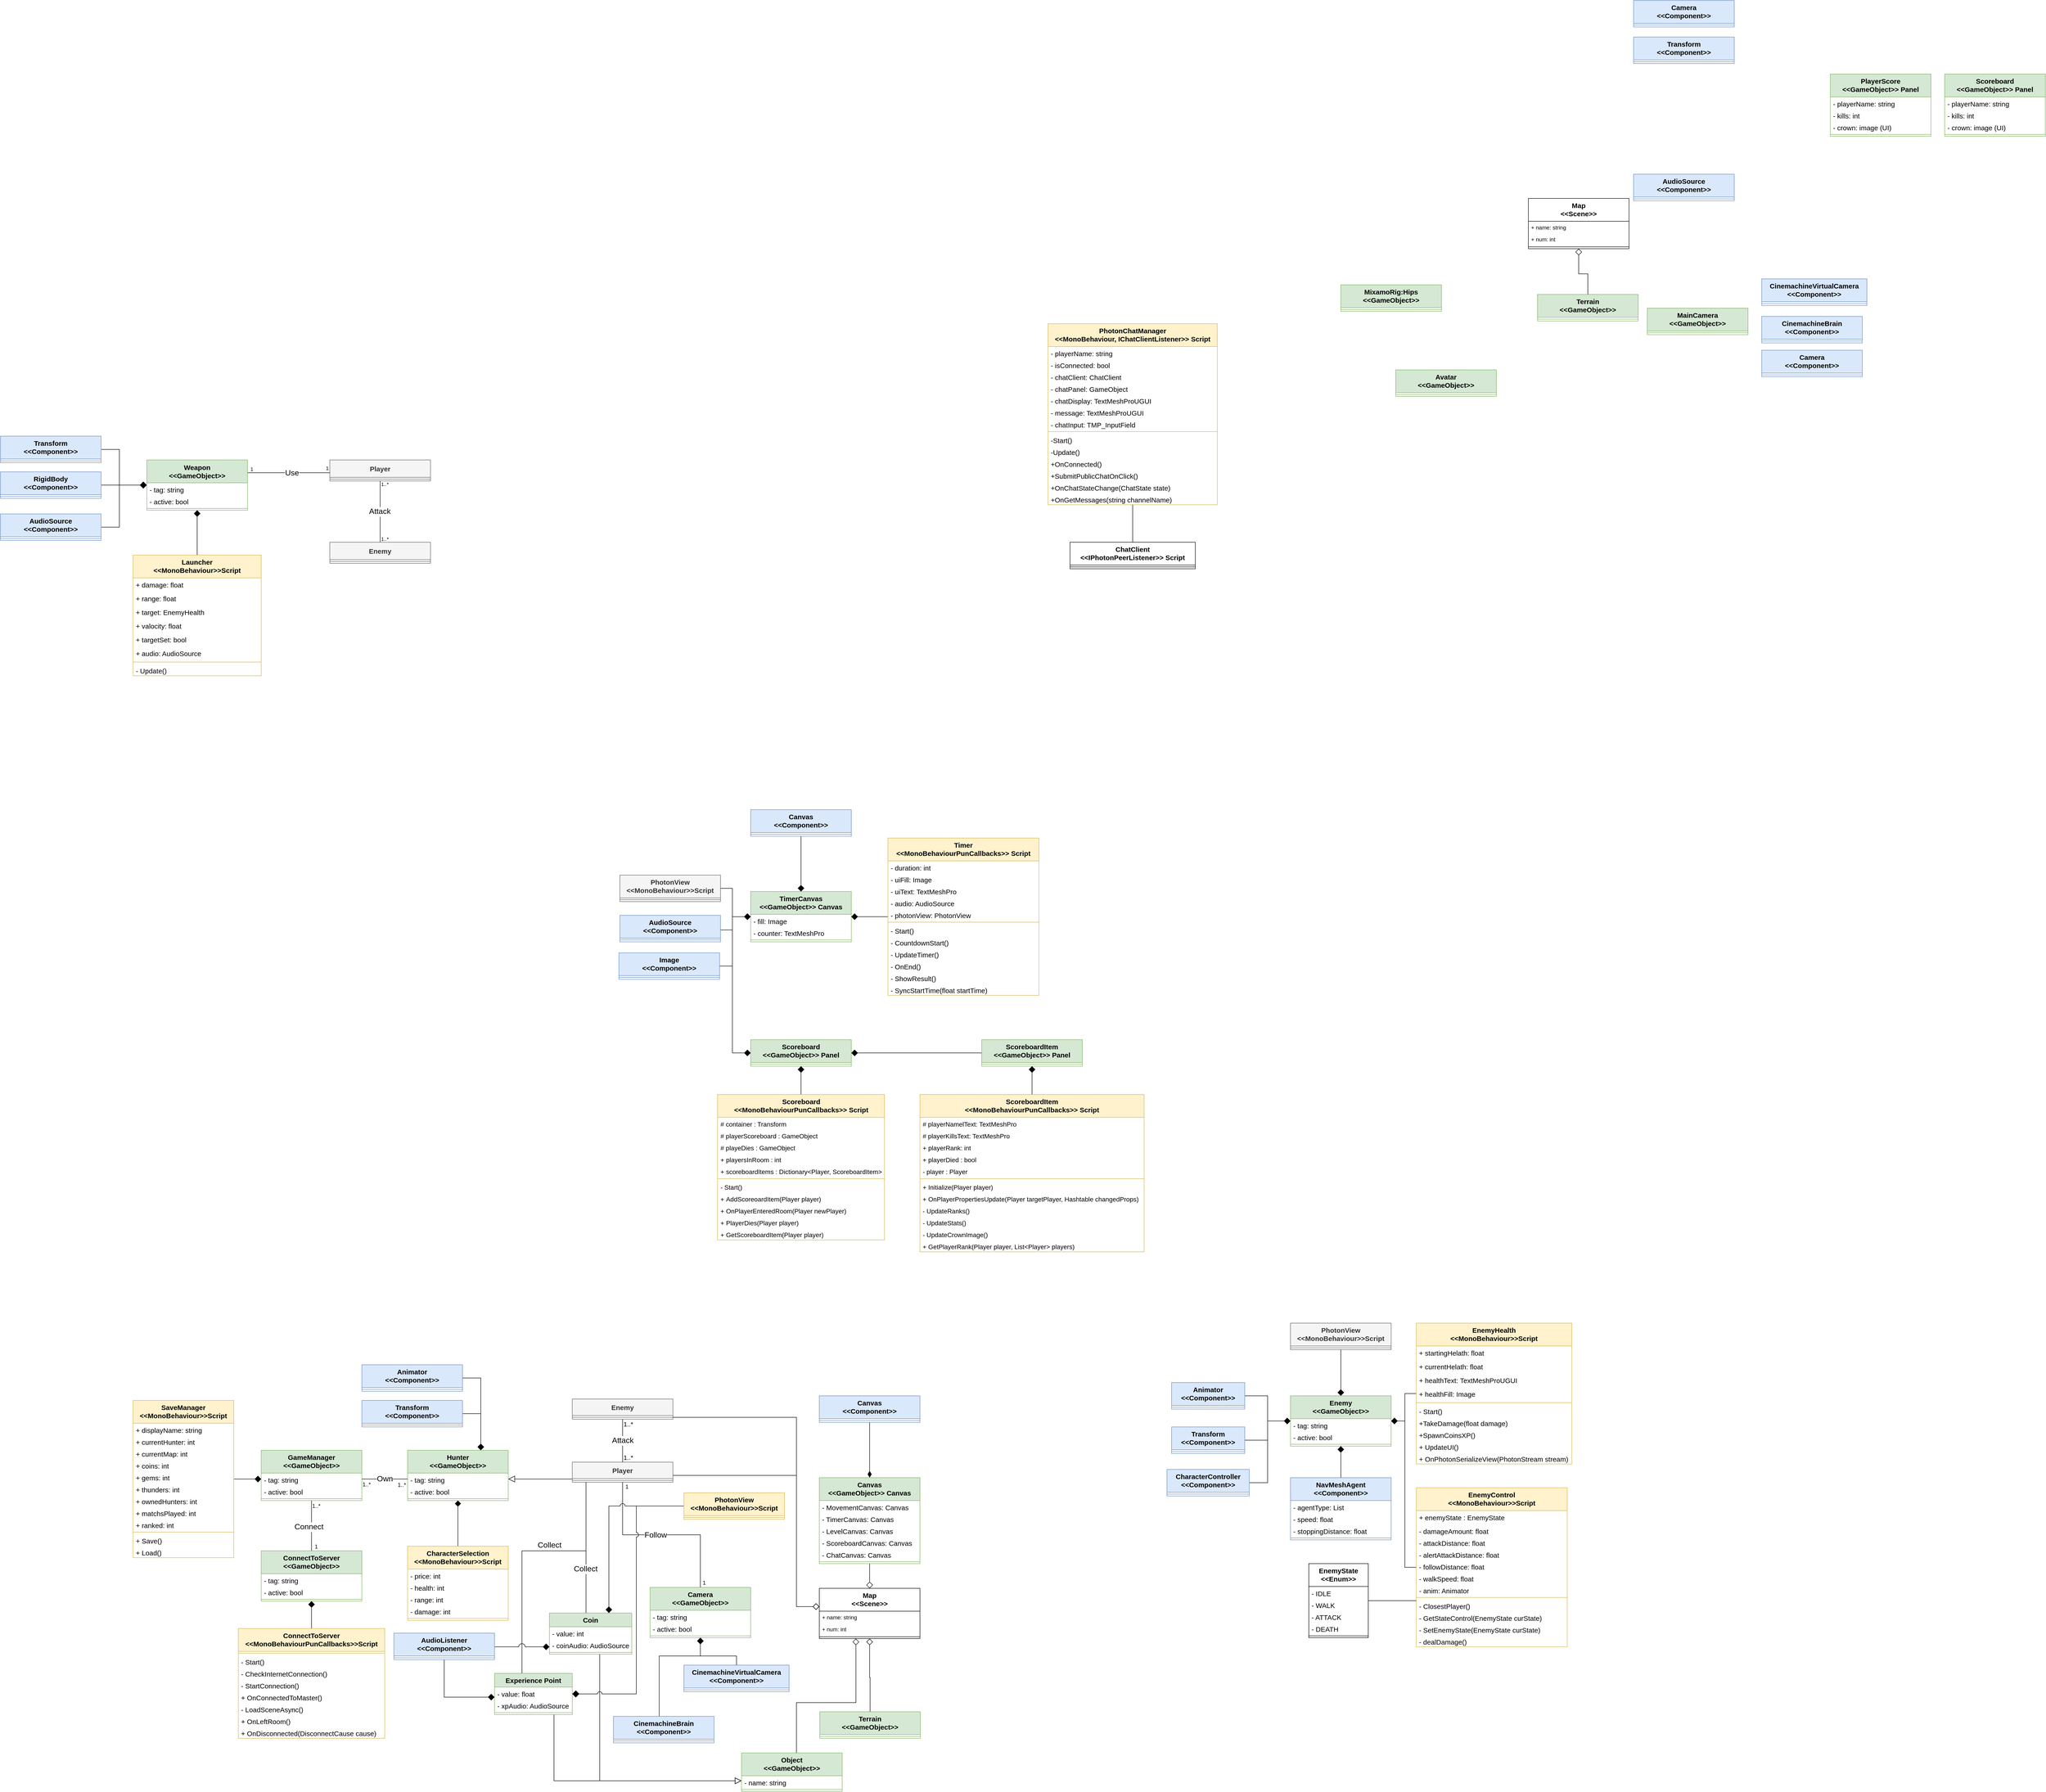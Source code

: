<mxfile version="21.3.7" type="github">
  <diagram id="C5RBs43oDa-KdzZeNtuy" name="Page-1">
    <mxGraphModel dx="6077" dy="7381" grid="1" gridSize="10" guides="1" tooltips="1" connect="1" arrows="1" fold="1" page="1" pageScale="1" pageWidth="827" pageHeight="1169" math="0" shadow="0">
      <root>
        <mxCell id="WIyWlLk6GJQsqaUBKTNV-0" />
        <mxCell id="WIyWlLk6GJQsqaUBKTNV-1" parent="WIyWlLk6GJQsqaUBKTNV-0" />
        <mxCell id="JzHmCHcc4jUydCR1_Gb7-157" style="edgeStyle=orthogonalEdgeStyle;rounded=0;orthogonalLoop=1;jettySize=auto;html=1;entryX=0;entryY=0.5;entryDx=0;entryDy=0;endArrow=diamond;endFill=1;endSize=12;" parent="WIyWlLk6GJQsqaUBKTNV-1" source="JzHmCHcc4jUydCR1_Gb7-0" target="JzHmCHcc4jUydCR1_Gb7-153" edge="1">
          <mxGeometry relative="1" as="geometry">
            <Array as="points">
              <mxPoint x="-250" y="-289" />
              <mxPoint x="-250" y="-289" />
            </Array>
          </mxGeometry>
        </mxCell>
        <mxCell id="JzHmCHcc4jUydCR1_Gb7-0" value="SaveManager&lt;br style=&quot;font-size: 15px;&quot;&gt;&amp;lt;&amp;lt;MonoBehaviour&amp;gt;&amp;gt;Script" style="swimlane;fontStyle=1;align=center;verticalAlign=top;childLayout=stackLayout;horizontal=1;startSize=50;horizontalStack=0;resizeParent=1;resizeParentMax=0;resizeLast=0;collapsible=1;marginBottom=0;whiteSpace=wrap;html=1;fontSize=15;fillColor=#fff2cc;strokeColor=#d6b656;" parent="WIyWlLk6GJQsqaUBKTNV-1" vertex="1">
          <mxGeometry x="-480" y="-461" width="220" height="344" as="geometry">
            <mxRectangle x="30" y="30" width="230" height="50" as="alternateBounds" />
          </mxGeometry>
        </mxCell>
        <mxCell id="JzHmCHcc4jUydCR1_Gb7-151" value="+ displayName: string" style="text;strokeColor=none;fillColor=none;align=left;verticalAlign=top;spacingLeft=4;spacingRight=4;overflow=hidden;rotatable=0;points=[[0,0.5],[1,0.5]];portConstraint=eastwest;whiteSpace=wrap;html=1;fontSize=15;" parent="JzHmCHcc4jUydCR1_Gb7-0" vertex="1">
          <mxGeometry y="50" width="220" height="26" as="geometry" />
        </mxCell>
        <mxCell id="JzHmCHcc4jUydCR1_Gb7-149" value="+ currentHunter: int" style="text;strokeColor=none;fillColor=none;align=left;verticalAlign=top;spacingLeft=4;spacingRight=4;overflow=hidden;rotatable=0;points=[[0,0.5],[1,0.5]];portConstraint=eastwest;whiteSpace=wrap;html=1;fontSize=15;" parent="JzHmCHcc4jUydCR1_Gb7-0" vertex="1">
          <mxGeometry y="76" width="220" height="26" as="geometry" />
        </mxCell>
        <mxCell id="JzHmCHcc4jUydCR1_Gb7-148" value="+ currentMap: int" style="text;strokeColor=none;fillColor=none;align=left;verticalAlign=top;spacingLeft=4;spacingRight=4;overflow=hidden;rotatable=0;points=[[0,0.5],[1,0.5]];portConstraint=eastwest;whiteSpace=wrap;html=1;fontSize=15;" parent="JzHmCHcc4jUydCR1_Gb7-0" vertex="1">
          <mxGeometry y="102" width="220" height="26" as="geometry" />
        </mxCell>
        <mxCell id="JzHmCHcc4jUydCR1_Gb7-6" value="+ coins: int" style="text;strokeColor=none;fillColor=none;align=left;verticalAlign=top;spacingLeft=4;spacingRight=4;overflow=hidden;rotatable=0;points=[[0,0.5],[1,0.5]];portConstraint=eastwest;whiteSpace=wrap;html=1;fontSize=15;" parent="JzHmCHcc4jUydCR1_Gb7-0" vertex="1">
          <mxGeometry y="128" width="220" height="26" as="geometry" />
        </mxCell>
        <mxCell id="JzHmCHcc4jUydCR1_Gb7-7" value="+ gems: int" style="text;strokeColor=none;fillColor=none;align=left;verticalAlign=top;spacingLeft=4;spacingRight=4;overflow=hidden;rotatable=0;points=[[0,0.5],[1,0.5]];portConstraint=eastwest;whiteSpace=wrap;html=1;fontSize=15;" parent="JzHmCHcc4jUydCR1_Gb7-0" vertex="1">
          <mxGeometry y="154" width="220" height="26" as="geometry" />
        </mxCell>
        <mxCell id="JzHmCHcc4jUydCR1_Gb7-8" value="+ thunders: int" style="text;strokeColor=none;fillColor=none;align=left;verticalAlign=top;spacingLeft=4;spacingRight=4;overflow=hidden;rotatable=0;points=[[0,0.5],[1,0.5]];portConstraint=eastwest;whiteSpace=wrap;html=1;fontSize=15;" parent="JzHmCHcc4jUydCR1_Gb7-0" vertex="1">
          <mxGeometry y="180" width="220" height="26" as="geometry" />
        </mxCell>
        <mxCell id="JzHmCHcc4jUydCR1_Gb7-9" value="+ ownedHunters: int" style="text;strokeColor=none;fillColor=none;align=left;verticalAlign=top;spacingLeft=4;spacingRight=4;overflow=hidden;rotatable=0;points=[[0,0.5],[1,0.5]];portConstraint=eastwest;whiteSpace=wrap;html=1;fontSize=15;" parent="JzHmCHcc4jUydCR1_Gb7-0" vertex="1">
          <mxGeometry y="206" width="220" height="26" as="geometry" />
        </mxCell>
        <mxCell id="JzHmCHcc4jUydCR1_Gb7-11" value="+ matchsPlayed: int" style="text;strokeColor=none;fillColor=none;align=left;verticalAlign=top;spacingLeft=4;spacingRight=4;overflow=hidden;rotatable=0;points=[[0,0.5],[1,0.5]];portConstraint=eastwest;whiteSpace=wrap;html=1;fontSize=15;" parent="JzHmCHcc4jUydCR1_Gb7-0" vertex="1">
          <mxGeometry y="232" width="220" height="26" as="geometry" />
        </mxCell>
        <mxCell id="JzHmCHcc4jUydCR1_Gb7-12" value="+ ranked: int" style="text;strokeColor=none;fillColor=none;align=left;verticalAlign=top;spacingLeft=4;spacingRight=4;overflow=hidden;rotatable=0;points=[[0,0.5],[1,0.5]];portConstraint=eastwest;whiteSpace=wrap;html=1;fontSize=15;" parent="JzHmCHcc4jUydCR1_Gb7-0" vertex="1">
          <mxGeometry y="258" width="220" height="26" as="geometry" />
        </mxCell>
        <mxCell id="JzHmCHcc4jUydCR1_Gb7-2" value="" style="line;strokeWidth=1;fillColor=none;align=left;verticalAlign=middle;spacingTop=-1;spacingLeft=3;spacingRight=3;rotatable=0;labelPosition=right;points=[];portConstraint=eastwest;strokeColor=inherit;" parent="JzHmCHcc4jUydCR1_Gb7-0" vertex="1">
          <mxGeometry y="284" width="220" height="8" as="geometry" />
        </mxCell>
        <mxCell id="JzHmCHcc4jUydCR1_Gb7-144" value="+ Save()" style="text;strokeColor=none;fillColor=none;align=left;verticalAlign=top;spacingLeft=4;spacingRight=4;overflow=hidden;rotatable=0;points=[[0,0.5],[1,0.5]];portConstraint=eastwest;whiteSpace=wrap;html=1;fontSize=15;" parent="JzHmCHcc4jUydCR1_Gb7-0" vertex="1">
          <mxGeometry y="292" width="220" height="26" as="geometry" />
        </mxCell>
        <mxCell id="JzHmCHcc4jUydCR1_Gb7-145" value="+ Load()" style="text;strokeColor=none;fillColor=none;align=left;verticalAlign=top;spacingLeft=4;spacingRight=4;overflow=hidden;rotatable=0;points=[[0,0.5],[1,0.5]];portConstraint=eastwest;whiteSpace=wrap;html=1;fontSize=15;" parent="JzHmCHcc4jUydCR1_Gb7-0" vertex="1">
          <mxGeometry y="318" width="220" height="26" as="geometry" />
        </mxCell>
        <mxCell id="JzHmCHcc4jUydCR1_Gb7-21" value="Hunter&lt;br style=&quot;font-size: 15px;&quot;&gt;&amp;lt;&amp;lt;GameObject&amp;gt;&amp;gt;" style="swimlane;fontStyle=1;align=center;verticalAlign=top;childLayout=stackLayout;horizontal=1;startSize=50;horizontalStack=0;resizeParent=1;resizeParentMax=0;resizeLast=0;collapsible=1;marginBottom=0;whiteSpace=wrap;html=1;fontSize=15;fillColor=#d5e8d4;strokeColor=#82b366;" parent="WIyWlLk6GJQsqaUBKTNV-1" vertex="1">
          <mxGeometry x="120" y="-352" width="220" height="110" as="geometry">
            <mxRectangle x="400" y="30" width="160" height="50" as="alternateBounds" />
          </mxGeometry>
        </mxCell>
        <mxCell id="JzHmCHcc4jUydCR1_Gb7-22" value="- tag: string" style="text;strokeColor=none;fillColor=none;align=left;verticalAlign=top;spacingLeft=4;spacingRight=4;overflow=hidden;rotatable=0;points=[[0,0.5],[1,0.5]];portConstraint=eastwest;whiteSpace=wrap;html=1;fontSize=15;" parent="JzHmCHcc4jUydCR1_Gb7-21" vertex="1">
          <mxGeometry y="50" width="220" height="26" as="geometry" />
        </mxCell>
        <mxCell id="JzHmCHcc4jUydCR1_Gb7-23" value="- active: bool" style="text;strokeColor=none;fillColor=none;align=left;verticalAlign=top;spacingLeft=4;spacingRight=4;overflow=hidden;rotatable=0;points=[[0,0.5],[1,0.5]];portConstraint=eastwest;whiteSpace=wrap;html=1;fontSize=15;" parent="JzHmCHcc4jUydCR1_Gb7-21" vertex="1">
          <mxGeometry y="76" width="220" height="26" as="geometry" />
        </mxCell>
        <mxCell id="JzHmCHcc4jUydCR1_Gb7-30" value="" style="line;strokeWidth=1;fillColor=none;align=left;verticalAlign=middle;spacingTop=-1;spacingLeft=3;spacingRight=3;rotatable=0;labelPosition=right;points=[];portConstraint=eastwest;strokeColor=inherit;" parent="JzHmCHcc4jUydCR1_Gb7-21" vertex="1">
          <mxGeometry y="102" width="220" height="8" as="geometry" />
        </mxCell>
        <mxCell id="JzHmCHcc4jUydCR1_Gb7-56" style="edgeStyle=orthogonalEdgeStyle;rounded=0;orthogonalLoop=1;jettySize=auto;html=1;entryX=1;entryY=0.5;entryDx=0;entryDy=0;endArrow=block;endFill=0;endSize=12;startSize=12;" parent="WIyWlLk6GJQsqaUBKTNV-1" source="JzHmCHcc4jUydCR1_Gb7-33" target="JzHmCHcc4jUydCR1_Gb7-22" edge="1">
          <mxGeometry relative="1" as="geometry">
            <Array as="points">
              <mxPoint x="510" y="-289" />
              <mxPoint x="510" y="-289" />
            </Array>
          </mxGeometry>
        </mxCell>
        <mxCell id="JzHmCHcc4jUydCR1_Gb7-541" style="edgeStyle=orthogonalEdgeStyle;rounded=0;orthogonalLoop=1;jettySize=auto;html=1;endArrow=diamond;endFill=0;endSize=12;" parent="WIyWlLk6GJQsqaUBKTNV-1" source="JzHmCHcc4jUydCR1_Gb7-33" target="JzHmCHcc4jUydCR1_Gb7-77" edge="1">
          <mxGeometry relative="1" as="geometry">
            <Array as="points">
              <mxPoint x="970" y="-297" />
              <mxPoint x="970" y="-10" />
            </Array>
          </mxGeometry>
        </mxCell>
        <mxCell id="JzHmCHcc4jUydCR1_Gb7-33" value="Player" style="swimlane;fontStyle=1;align=center;verticalAlign=middle;childLayout=stackLayout;horizontal=1;startSize=36;horizontalStack=0;resizeParent=1;resizeParentMax=0;resizeLast=0;collapsible=1;marginBottom=0;whiteSpace=wrap;html=1;fontSize=15;fillColor=#f5f5f5;strokeColor=#666666;fontColor=#333333;" parent="WIyWlLk6GJQsqaUBKTNV-1" vertex="1">
          <mxGeometry x="480" y="-326" width="220" height="44" as="geometry">
            <mxRectangle x="800" y="12" width="160" height="50" as="alternateBounds" />
          </mxGeometry>
        </mxCell>
        <mxCell id="JzHmCHcc4jUydCR1_Gb7-40" value="" style="line;strokeWidth=1;fillColor=none;align=left;verticalAlign=middle;spacingTop=-1;spacingLeft=3;spacingRight=3;rotatable=0;labelPosition=right;points=[];portConstraint=eastwest;strokeColor=inherit;" parent="JzHmCHcc4jUydCR1_Gb7-33" vertex="1">
          <mxGeometry y="36" width="220" height="8" as="geometry" />
        </mxCell>
        <mxCell id="JzHmCHcc4jUydCR1_Gb7-55" style="edgeStyle=orthogonalEdgeStyle;rounded=0;orthogonalLoop=1;jettySize=auto;html=1;entryX=0.5;entryY=1;entryDx=0;entryDy=0;endArrow=diamond;endFill=1;endSize=11;" parent="WIyWlLk6GJQsqaUBKTNV-1" source="JzHmCHcc4jUydCR1_Gb7-47" target="JzHmCHcc4jUydCR1_Gb7-21" edge="1">
          <mxGeometry relative="1" as="geometry" />
        </mxCell>
        <mxCell id="JzHmCHcc4jUydCR1_Gb7-47" value="CharacterSelection&lt;br style=&quot;font-size: 15px;&quot;&gt;&amp;lt;&amp;lt;MonoBehaviour&amp;gt;&amp;gt;Script" style="swimlane;fontStyle=1;align=center;verticalAlign=top;childLayout=stackLayout;horizontal=1;startSize=50;horizontalStack=0;resizeParent=1;resizeParentMax=0;resizeLast=0;collapsible=1;marginBottom=0;whiteSpace=wrap;html=1;fontSize=15;fillColor=#fff2cc;strokeColor=#d6b656;" parent="WIyWlLk6GJQsqaUBKTNV-1" vertex="1">
          <mxGeometry x="120" y="-142" width="220" height="162" as="geometry">
            <mxRectangle x="400" y="240" width="230" height="50" as="alternateBounds" />
          </mxGeometry>
        </mxCell>
        <mxCell id="JzHmCHcc4jUydCR1_Gb7-49" value="- price: int" style="text;strokeColor=none;fillColor=none;align=left;verticalAlign=top;spacingLeft=4;spacingRight=4;overflow=hidden;rotatable=0;points=[[0,0.5],[1,0.5]];portConstraint=eastwest;whiteSpace=wrap;html=1;fontSize=15;" parent="JzHmCHcc4jUydCR1_Gb7-47" vertex="1">
          <mxGeometry y="50" width="220" height="26" as="geometry" />
        </mxCell>
        <mxCell id="JzHmCHcc4jUydCR1_Gb7-52" value="- health: int" style="text;strokeColor=none;fillColor=none;align=left;verticalAlign=top;spacingLeft=4;spacingRight=4;overflow=hidden;rotatable=0;points=[[0,0.5],[1,0.5]];portConstraint=eastwest;whiteSpace=wrap;html=1;fontSize=15;" parent="JzHmCHcc4jUydCR1_Gb7-47" vertex="1">
          <mxGeometry y="76" width="220" height="26" as="geometry" />
        </mxCell>
        <mxCell id="JzHmCHcc4jUydCR1_Gb7-53" value="- range: int" style="text;strokeColor=none;fillColor=none;align=left;verticalAlign=top;spacingLeft=4;spacingRight=4;overflow=hidden;rotatable=0;points=[[0,0.5],[1,0.5]];portConstraint=eastwest;whiteSpace=wrap;html=1;fontSize=15;" parent="JzHmCHcc4jUydCR1_Gb7-47" vertex="1">
          <mxGeometry y="102" width="220" height="26" as="geometry" />
        </mxCell>
        <mxCell id="JzHmCHcc4jUydCR1_Gb7-54" value="- damage: int" style="text;strokeColor=none;fillColor=none;align=left;verticalAlign=top;spacingLeft=4;spacingRight=4;overflow=hidden;rotatable=0;points=[[0,0.5],[1,0.5]];portConstraint=eastwest;whiteSpace=wrap;html=1;fontSize=15;" parent="JzHmCHcc4jUydCR1_Gb7-47" vertex="1">
          <mxGeometry y="128" width="220" height="26" as="geometry" />
        </mxCell>
        <mxCell id="JzHmCHcc4jUydCR1_Gb7-50" value="" style="line;strokeWidth=1;fillColor=none;align=left;verticalAlign=middle;spacingTop=-1;spacingLeft=3;spacingRight=3;rotatable=0;labelPosition=right;points=[];portConstraint=eastwest;strokeColor=inherit;" parent="JzHmCHcc4jUydCR1_Gb7-47" vertex="1">
          <mxGeometry y="154" width="220" height="8" as="geometry" />
        </mxCell>
        <mxCell id="h68TDxjQolyVrIVYv69o-429" style="edgeStyle=orthogonalEdgeStyle;rounded=0;orthogonalLoop=1;jettySize=auto;html=1;endArrow=none;endFill=0;jumpStyle=arc;jumpSize=11;" edge="1" parent="WIyWlLk6GJQsqaUBKTNV-1" source="JzHmCHcc4jUydCR1_Gb7-63" target="JzHmCHcc4jUydCR1_Gb7-33">
          <mxGeometry relative="1" as="geometry" />
        </mxCell>
        <mxCell id="h68TDxjQolyVrIVYv69o-430" value="&lt;font style=&quot;font-size: 17px;&quot;&gt;Follow&lt;/font&gt;" style="edgeLabel;html=1;align=center;verticalAlign=middle;resizable=0;points=[];" vertex="1" connectable="0" parent="h68TDxjQolyVrIVYv69o-429">
          <mxGeometry x="0.068" y="1" relative="1" as="geometry">
            <mxPoint as="offset" />
          </mxGeometry>
        </mxCell>
        <mxCell id="JzHmCHcc4jUydCR1_Gb7-63" value="Camera&lt;br style=&quot;font-size: 15px;&quot;&gt;&amp;lt;&amp;lt;GameObject&amp;gt;&amp;gt;" style="swimlane;fontStyle=1;align=center;verticalAlign=top;childLayout=stackLayout;horizontal=1;startSize=50;horizontalStack=0;resizeParent=1;resizeParentMax=0;resizeLast=0;collapsible=1;marginBottom=0;whiteSpace=wrap;html=1;fontSize=15;fillColor=#d5e8d4;strokeColor=#82b366;" parent="WIyWlLk6GJQsqaUBKTNV-1" vertex="1">
          <mxGeometry x="650" y="-52" width="220" height="110" as="geometry" />
        </mxCell>
        <mxCell id="JzHmCHcc4jUydCR1_Gb7-64" value="- tag: string" style="text;strokeColor=none;fillColor=none;align=left;verticalAlign=top;spacingLeft=4;spacingRight=4;overflow=hidden;rotatable=0;points=[[0,0.5],[1,0.5]];portConstraint=eastwest;whiteSpace=wrap;html=1;fontSize=15;" parent="JzHmCHcc4jUydCR1_Gb7-63" vertex="1">
          <mxGeometry y="50" width="220" height="26" as="geometry" />
        </mxCell>
        <mxCell id="JzHmCHcc4jUydCR1_Gb7-65" value="- active: bool" style="text;strokeColor=none;fillColor=none;align=left;verticalAlign=top;spacingLeft=4;spacingRight=4;overflow=hidden;rotatable=0;points=[[0,0.5],[1,0.5]];portConstraint=eastwest;whiteSpace=wrap;html=1;fontSize=15;" parent="JzHmCHcc4jUydCR1_Gb7-63" vertex="1">
          <mxGeometry y="76" width="220" height="26" as="geometry" />
        </mxCell>
        <mxCell id="JzHmCHcc4jUydCR1_Gb7-66" value="" style="line;strokeWidth=1;fillColor=none;align=left;verticalAlign=middle;spacingTop=-1;spacingLeft=3;spacingRight=3;rotatable=0;labelPosition=right;points=[];portConstraint=eastwest;strokeColor=inherit;" parent="JzHmCHcc4jUydCR1_Gb7-63" vertex="1">
          <mxGeometry y="102" width="220" height="8" as="geometry" />
        </mxCell>
        <mxCell id="JzHmCHcc4jUydCR1_Gb7-121" style="edgeStyle=orthogonalEdgeStyle;rounded=0;orthogonalLoop=1;jettySize=auto;html=1;entryX=0.5;entryY=1;entryDx=0;entryDy=0;endArrow=diamond;endFill=0;endSize=12;" parent="WIyWlLk6GJQsqaUBKTNV-1" source="JzHmCHcc4jUydCR1_Gb7-75" target="JzHmCHcc4jUydCR1_Gb7-77" edge="1">
          <mxGeometry relative="1" as="geometry" />
        </mxCell>
        <mxCell id="JzHmCHcc4jUydCR1_Gb7-75" value="Terrain&lt;br style=&quot;font-size: 15px;&quot;&gt;&amp;lt;&amp;lt;GameObject&amp;gt;&amp;gt;" style="swimlane;fontStyle=1;align=center;verticalAlign=top;childLayout=stackLayout;horizontal=1;startSize=50;horizontalStack=0;resizeParent=1;resizeParentMax=0;resizeLast=0;collapsible=1;marginBottom=0;whiteSpace=wrap;html=1;fontSize=15;fillColor=#d5e8d4;strokeColor=#82b366;" parent="WIyWlLk6GJQsqaUBKTNV-1" vertex="1">
          <mxGeometry x="1021" y="220" width="220" height="58" as="geometry">
            <mxRectangle x="690" y="870" width="160" height="50" as="alternateBounds" />
          </mxGeometry>
        </mxCell>
        <mxCell id="JzHmCHcc4jUydCR1_Gb7-76" value="" style="line;strokeWidth=1;fillColor=none;align=left;verticalAlign=middle;spacingTop=-1;spacingLeft=3;spacingRight=3;rotatable=0;labelPosition=right;points=[];portConstraint=eastwest;strokeColor=inherit;" parent="JzHmCHcc4jUydCR1_Gb7-75" vertex="1">
          <mxGeometry y="50" width="220" height="8" as="geometry" />
        </mxCell>
        <mxCell id="JzHmCHcc4jUydCR1_Gb7-77" value="Map&lt;br&gt;&amp;lt;&amp;lt;Scene&amp;gt;&amp;gt;" style="swimlane;fontStyle=1;align=center;verticalAlign=top;childLayout=stackLayout;horizontal=1;startSize=50;horizontalStack=0;resizeParent=1;resizeParentMax=0;resizeLast=0;collapsible=1;marginBottom=0;whiteSpace=wrap;html=1;fontSize=15;" parent="WIyWlLk6GJQsqaUBKTNV-1" vertex="1">
          <mxGeometry x="1020" y="-50" width="220" height="110" as="geometry" />
        </mxCell>
        <mxCell id="JzHmCHcc4jUydCR1_Gb7-81" value="+ name: string" style="text;strokeColor=none;fillColor=none;align=left;verticalAlign=top;spacingLeft=4;spacingRight=4;overflow=hidden;rotatable=0;points=[[0,0.5],[1,0.5]];portConstraint=eastwest;whiteSpace=wrap;html=1;" parent="JzHmCHcc4jUydCR1_Gb7-77" vertex="1">
          <mxGeometry y="50" width="220" height="26" as="geometry" />
        </mxCell>
        <mxCell id="JzHmCHcc4jUydCR1_Gb7-82" value="+ num: int" style="text;strokeColor=none;fillColor=none;align=left;verticalAlign=top;spacingLeft=4;spacingRight=4;overflow=hidden;rotatable=0;points=[[0,0.5],[1,0.5]];portConstraint=eastwest;whiteSpace=wrap;html=1;" parent="JzHmCHcc4jUydCR1_Gb7-77" vertex="1">
          <mxGeometry y="76" width="220" height="26" as="geometry" />
        </mxCell>
        <mxCell id="JzHmCHcc4jUydCR1_Gb7-78" value="" style="line;strokeWidth=1;fillColor=none;align=left;verticalAlign=middle;spacingTop=-1;spacingLeft=3;spacingRight=3;rotatable=0;labelPosition=right;points=[];portConstraint=eastwest;strokeColor=inherit;" parent="JzHmCHcc4jUydCR1_Gb7-77" vertex="1">
          <mxGeometry y="102" width="220" height="8" as="geometry" />
        </mxCell>
        <mxCell id="JzHmCHcc4jUydCR1_Gb7-546" style="edgeStyle=orthogonalEdgeStyle;rounded=0;orthogonalLoop=1;jettySize=auto;html=1;endArrow=diamond;endFill=0;endSize=12;" parent="WIyWlLk6GJQsqaUBKTNV-1" source="JzHmCHcc4jUydCR1_Gb7-89" target="JzHmCHcc4jUydCR1_Gb7-77" edge="1">
          <mxGeometry relative="1" as="geometry">
            <Array as="points">
              <mxPoint x="970" y="200" />
              <mxPoint x="1100" y="200" />
            </Array>
          </mxGeometry>
        </mxCell>
        <mxCell id="JzHmCHcc4jUydCR1_Gb7-89" value="Object&lt;br style=&quot;font-size: 15px;&quot;&gt;&amp;lt;&amp;lt;GameObject&amp;gt;&amp;gt;" style="swimlane;fontStyle=1;align=center;verticalAlign=top;childLayout=stackLayout;horizontal=1;startSize=50;horizontalStack=0;resizeParent=1;resizeParentMax=0;resizeLast=0;collapsible=1;marginBottom=0;whiteSpace=wrap;html=1;fontSize=15;fillColor=#d5e8d4;strokeColor=#82b366;" parent="WIyWlLk6GJQsqaUBKTNV-1" vertex="1">
          <mxGeometry x="850" y="310" width="220" height="84" as="geometry" />
        </mxCell>
        <mxCell id="JzHmCHcc4jUydCR1_Gb7-90" value="- name: string" style="text;strokeColor=none;fillColor=none;align=left;verticalAlign=top;spacingLeft=4;spacingRight=4;overflow=hidden;rotatable=0;points=[[0,0.5],[1,0.5]];portConstraint=eastwest;whiteSpace=wrap;html=1;fontSize=15;" parent="JzHmCHcc4jUydCR1_Gb7-89" vertex="1">
          <mxGeometry y="50" width="220" height="26" as="geometry" />
        </mxCell>
        <mxCell id="JzHmCHcc4jUydCR1_Gb7-92" value="" style="line;strokeWidth=1;fillColor=none;align=left;verticalAlign=middle;spacingTop=-1;spacingLeft=3;spacingRight=3;rotatable=0;labelPosition=right;points=[];portConstraint=eastwest;strokeColor=inherit;" parent="JzHmCHcc4jUydCR1_Gb7-89" vertex="1">
          <mxGeometry y="76" width="220" height="8" as="geometry" />
        </mxCell>
        <mxCell id="JzHmCHcc4jUydCR1_Gb7-485" style="edgeStyle=orthogonalEdgeStyle;rounded=0;orthogonalLoop=1;jettySize=auto;html=1;endArrow=none;endFill=0;" parent="WIyWlLk6GJQsqaUBKTNV-1" source="JzHmCHcc4jUydCR1_Gb7-94" target="JzHmCHcc4jUydCR1_Gb7-33" edge="1">
          <mxGeometry relative="1" as="geometry">
            <Array as="points">
              <mxPoint x="510" y="-142" />
              <mxPoint x="510" y="-142" />
            </Array>
          </mxGeometry>
        </mxCell>
        <mxCell id="h68TDxjQolyVrIVYv69o-57" value="&lt;font style=&quot;font-size: 17px;&quot;&gt;Collect&lt;/font&gt;" style="edgeLabel;html=1;align=center;verticalAlign=middle;resizable=0;points=[];" vertex="1" connectable="0" parent="JzHmCHcc4jUydCR1_Gb7-485">
          <mxGeometry x="-0.326" y="1" relative="1" as="geometry">
            <mxPoint as="offset" />
          </mxGeometry>
        </mxCell>
        <mxCell id="JzHmCHcc4jUydCR1_Gb7-493" style="edgeStyle=orthogonalEdgeStyle;rounded=0;orthogonalLoop=1;jettySize=auto;html=1;endArrow=block;endFill=0;endSize=12;" parent="WIyWlLk6GJQsqaUBKTNV-1" source="JzHmCHcc4jUydCR1_Gb7-94" target="JzHmCHcc4jUydCR1_Gb7-89" edge="1">
          <mxGeometry relative="1" as="geometry">
            <Array as="points">
              <mxPoint x="540" y="371" />
            </Array>
          </mxGeometry>
        </mxCell>
        <mxCell id="JzHmCHcc4jUydCR1_Gb7-94" value="Coin&lt;br style=&quot;font-size: 15px;&quot;&gt;" style="swimlane;fontStyle=1;align=center;verticalAlign=top;childLayout=stackLayout;horizontal=1;startSize=30;horizontalStack=0;resizeParent=1;resizeParentMax=0;resizeLast=0;collapsible=1;marginBottom=0;whiteSpace=wrap;html=1;fontSize=15;fillColor=#d5e8d4;strokeColor=#82b366;" parent="WIyWlLk6GJQsqaUBKTNV-1" vertex="1">
          <mxGeometry x="430" y="4" width="180" height="90" as="geometry" />
        </mxCell>
        <mxCell id="JzHmCHcc4jUydCR1_Gb7-95" value="- value: int" style="text;strokeColor=none;fillColor=none;align=left;verticalAlign=top;spacingLeft=4;spacingRight=4;overflow=hidden;rotatable=0;points=[[0,0.5],[1,0.5]];portConstraint=eastwest;whiteSpace=wrap;html=1;fontSize=15;" parent="JzHmCHcc4jUydCR1_Gb7-94" vertex="1">
          <mxGeometry y="30" width="180" height="26" as="geometry" />
        </mxCell>
        <mxCell id="JzHmCHcc4jUydCR1_Gb7-100" value="- coinAudio: AudioSource" style="text;strokeColor=none;fillColor=none;align=left;verticalAlign=top;spacingLeft=4;spacingRight=4;overflow=hidden;rotatable=0;points=[[0,0.5],[1,0.5]];portConstraint=eastwest;whiteSpace=wrap;html=1;fontSize=15;" parent="JzHmCHcc4jUydCR1_Gb7-94" vertex="1">
          <mxGeometry y="56" width="180" height="26" as="geometry" />
        </mxCell>
        <mxCell id="JzHmCHcc4jUydCR1_Gb7-96" value="" style="line;strokeWidth=1;fillColor=none;align=left;verticalAlign=middle;spacingTop=-1;spacingLeft=3;spacingRight=3;rotatable=0;labelPosition=right;points=[];portConstraint=eastwest;strokeColor=inherit;" parent="JzHmCHcc4jUydCR1_Gb7-94" vertex="1">
          <mxGeometry y="82" width="180" height="8" as="geometry" />
        </mxCell>
        <mxCell id="JzHmCHcc4jUydCR1_Gb7-486" style="edgeStyle=orthogonalEdgeStyle;rounded=0;orthogonalLoop=1;jettySize=auto;html=1;endArrow=none;endFill=0;" parent="WIyWlLk6GJQsqaUBKTNV-1" source="JzHmCHcc4jUydCR1_Gb7-97" target="JzHmCHcc4jUydCR1_Gb7-33" edge="1">
          <mxGeometry relative="1" as="geometry">
            <Array as="points">
              <mxPoint x="370" y="-132" />
              <mxPoint x="510" y="-132" />
            </Array>
          </mxGeometry>
        </mxCell>
        <mxCell id="JzHmCHcc4jUydCR1_Gb7-487" value="&lt;font style=&quot;font-size: 17px;&quot;&gt;Collect&lt;/font&gt;" style="edgeLabel;html=1;align=center;verticalAlign=middle;resizable=0;points=[];" parent="JzHmCHcc4jUydCR1_Gb7-486" vertex="1" connectable="0">
          <mxGeometry x="0.765" y="1" relative="1" as="geometry">
            <mxPoint x="-79" y="72" as="offset" />
          </mxGeometry>
        </mxCell>
        <mxCell id="JzHmCHcc4jUydCR1_Gb7-492" style="edgeStyle=orthogonalEdgeStyle;rounded=0;orthogonalLoop=1;jettySize=auto;html=1;endArrow=block;endFill=0;endSize=12;" parent="WIyWlLk6GJQsqaUBKTNV-1" source="JzHmCHcc4jUydCR1_Gb7-97" target="JzHmCHcc4jUydCR1_Gb7-89" edge="1">
          <mxGeometry relative="1" as="geometry">
            <Array as="points">
              <mxPoint x="440" y="371" />
            </Array>
          </mxGeometry>
        </mxCell>
        <mxCell id="JzHmCHcc4jUydCR1_Gb7-97" value="Experience Point&lt;br&gt;" style="swimlane;fontStyle=1;align=center;verticalAlign=top;childLayout=stackLayout;horizontal=1;startSize=30;horizontalStack=0;resizeParent=1;resizeParentMax=0;resizeLast=0;collapsible=1;marginBottom=0;whiteSpace=wrap;html=1;fontSize=15;fillColor=#d5e8d4;strokeColor=#82b366;" parent="WIyWlLk6GJQsqaUBKTNV-1" vertex="1">
          <mxGeometry x="310" y="136" width="170" height="90" as="geometry" />
        </mxCell>
        <mxCell id="JzHmCHcc4jUydCR1_Gb7-98" value="- value: float" style="text;strokeColor=none;fillColor=none;align=left;verticalAlign=top;spacingLeft=4;spacingRight=4;overflow=hidden;rotatable=0;points=[[0,0.5],[1,0.5]];portConstraint=eastwest;whiteSpace=wrap;html=1;fontSize=15;" parent="JzHmCHcc4jUydCR1_Gb7-97" vertex="1">
          <mxGeometry y="30" width="170" height="26" as="geometry" />
        </mxCell>
        <mxCell id="JzHmCHcc4jUydCR1_Gb7-101" value="- xpAudio: AudioSource" style="text;strokeColor=none;fillColor=none;align=left;verticalAlign=top;spacingLeft=4;spacingRight=4;overflow=hidden;rotatable=0;points=[[0,0.5],[1,0.5]];portConstraint=eastwest;whiteSpace=wrap;html=1;fontSize=15;" parent="JzHmCHcc4jUydCR1_Gb7-97" vertex="1">
          <mxGeometry y="56" width="170" height="26" as="geometry" />
        </mxCell>
        <mxCell id="JzHmCHcc4jUydCR1_Gb7-99" value="" style="line;strokeWidth=1;fillColor=none;align=left;verticalAlign=middle;spacingTop=-1;spacingLeft=3;spacingRight=3;rotatable=0;labelPosition=right;points=[];portConstraint=eastwest;strokeColor=inherit;" parent="JzHmCHcc4jUydCR1_Gb7-97" vertex="1">
          <mxGeometry y="82" width="170" height="8" as="geometry" />
        </mxCell>
        <mxCell id="JzHmCHcc4jUydCR1_Gb7-108" value="Enemy&lt;br style=&quot;font-size: 15px;&quot;&gt;&amp;lt;&amp;lt;GameObject&amp;gt;&amp;gt;" style="swimlane;fontStyle=1;align=center;verticalAlign=top;childLayout=stackLayout;horizontal=1;startSize=50;horizontalStack=0;resizeParent=1;resizeParentMax=0;resizeLast=0;collapsible=1;marginBottom=0;whiteSpace=wrap;html=1;fontSize=15;fillColor=#d5e8d4;strokeColor=#82b366;" parent="WIyWlLk6GJQsqaUBKTNV-1" vertex="1">
          <mxGeometry x="2050" y="-471" width="220" height="110" as="geometry">
            <mxRectangle x="975" y="457" width="160" height="50" as="alternateBounds" />
          </mxGeometry>
        </mxCell>
        <mxCell id="JzHmCHcc4jUydCR1_Gb7-109" value="- tag: string" style="text;strokeColor=none;fillColor=none;align=left;verticalAlign=top;spacingLeft=4;spacingRight=4;overflow=hidden;rotatable=0;points=[[0,0.5],[1,0.5]];portConstraint=eastwest;whiteSpace=wrap;html=1;fontSize=15;" parent="JzHmCHcc4jUydCR1_Gb7-108" vertex="1">
          <mxGeometry y="50" width="220" height="26" as="geometry" />
        </mxCell>
        <mxCell id="JzHmCHcc4jUydCR1_Gb7-110" value="- active: bool" style="text;strokeColor=none;fillColor=none;align=left;verticalAlign=top;spacingLeft=4;spacingRight=4;overflow=hidden;rotatable=0;points=[[0,0.5],[1,0.5]];portConstraint=eastwest;whiteSpace=wrap;html=1;fontSize=15;" parent="JzHmCHcc4jUydCR1_Gb7-108" vertex="1">
          <mxGeometry y="76" width="220" height="26" as="geometry" />
        </mxCell>
        <mxCell id="JzHmCHcc4jUydCR1_Gb7-111" value="" style="line;strokeWidth=1;fillColor=none;align=left;verticalAlign=middle;spacingTop=-1;spacingLeft=3;spacingRight=3;rotatable=0;labelPosition=right;points=[];portConstraint=eastwest;strokeColor=inherit;" parent="JzHmCHcc4jUydCR1_Gb7-108" vertex="1">
          <mxGeometry y="102" width="220" height="8" as="geometry" />
        </mxCell>
        <mxCell id="JzHmCHcc4jUydCR1_Gb7-547" style="edgeStyle=orthogonalEdgeStyle;rounded=0;orthogonalLoop=1;jettySize=auto;html=1;endArrow=diamond;endFill=1;endSize=12;" parent="WIyWlLk6GJQsqaUBKTNV-1" source="JzHmCHcc4jUydCR1_Gb7-112" target="JzHmCHcc4jUydCR1_Gb7-108" edge="1">
          <mxGeometry relative="1" as="geometry" />
        </mxCell>
        <mxCell id="JzHmCHcc4jUydCR1_Gb7-112" value="NavMeshAgent&lt;br style=&quot;font-size: 15px;&quot;&gt;&amp;lt;&amp;lt;Component&amp;gt;&amp;gt;" style="swimlane;fontStyle=1;align=center;verticalAlign=top;childLayout=stackLayout;horizontal=1;startSize=50;horizontalStack=0;resizeParent=1;resizeParentMax=0;resizeLast=0;collapsible=1;marginBottom=0;whiteSpace=wrap;html=1;fontSize=15;fillColor=#dae8fc;strokeColor=#6c8ebf;" parent="WIyWlLk6GJQsqaUBKTNV-1" vertex="1">
          <mxGeometry x="2050" y="-292" width="220" height="136" as="geometry">
            <mxRectangle x="700" y="452" width="160" height="50" as="alternateBounds" />
          </mxGeometry>
        </mxCell>
        <mxCell id="JzHmCHcc4jUydCR1_Gb7-113" value="- agentType: List" style="text;strokeColor=none;fillColor=none;align=left;verticalAlign=top;spacingLeft=4;spacingRight=4;overflow=hidden;rotatable=0;points=[[0,0.5],[1,0.5]];portConstraint=eastwest;whiteSpace=wrap;html=1;fontSize=15;" parent="JzHmCHcc4jUydCR1_Gb7-112" vertex="1">
          <mxGeometry y="50" width="220" height="26" as="geometry" />
        </mxCell>
        <mxCell id="JzHmCHcc4jUydCR1_Gb7-114" value="- speed: float" style="text;strokeColor=none;fillColor=none;align=left;verticalAlign=top;spacingLeft=4;spacingRight=4;overflow=hidden;rotatable=0;points=[[0,0.5],[1,0.5]];portConstraint=eastwest;whiteSpace=wrap;html=1;fontSize=15;" parent="JzHmCHcc4jUydCR1_Gb7-112" vertex="1">
          <mxGeometry y="76" width="220" height="26" as="geometry" />
        </mxCell>
        <mxCell id="JzHmCHcc4jUydCR1_Gb7-116" value="- stoppingDistance: float" style="text;strokeColor=none;fillColor=none;align=left;verticalAlign=top;spacingLeft=4;spacingRight=4;overflow=hidden;rotatable=0;points=[[0,0.5],[1,0.5]];portConstraint=eastwest;whiteSpace=wrap;html=1;fontSize=15;" parent="JzHmCHcc4jUydCR1_Gb7-112" vertex="1">
          <mxGeometry y="102" width="220" height="26" as="geometry" />
        </mxCell>
        <mxCell id="JzHmCHcc4jUydCR1_Gb7-115" value="" style="line;strokeWidth=1;fillColor=none;align=left;verticalAlign=middle;spacingTop=-1;spacingLeft=3;spacingRight=3;rotatable=0;labelPosition=right;points=[];portConstraint=eastwest;strokeColor=inherit;" parent="JzHmCHcc4jUydCR1_Gb7-112" vertex="1">
          <mxGeometry y="128" width="220" height="8" as="geometry" />
        </mxCell>
        <mxCell id="JzHmCHcc4jUydCR1_Gb7-143" style="edgeStyle=orthogonalEdgeStyle;rounded=0;orthogonalLoop=1;jettySize=auto;html=1;entryX=0.5;entryY=1;entryDx=0;entryDy=0;endArrow=diamond;endFill=1;endSize=12;" parent="WIyWlLk6GJQsqaUBKTNV-1" source="JzHmCHcc4jUydCR1_Gb7-127" target="JzHmCHcc4jUydCR1_Gb7-139" edge="1">
          <mxGeometry relative="1" as="geometry">
            <Array as="points">
              <mxPoint x="-90" y="183" />
              <mxPoint x="-90" y="183" />
            </Array>
          </mxGeometry>
        </mxCell>
        <mxCell id="JzHmCHcc4jUydCR1_Gb7-127" value="ConnectToServer&lt;br style=&quot;font-size: 15px;&quot;&gt;&amp;lt;&amp;lt;MonoBehaviourPunCallbacks&amp;gt;&amp;gt;Script" style="swimlane;fontStyle=1;align=center;verticalAlign=top;childLayout=stackLayout;horizontal=1;startSize=50;horizontalStack=0;resizeParent=1;resizeParentMax=0;resizeLast=0;collapsible=1;marginBottom=0;whiteSpace=wrap;html=1;fontSize=15;fillColor=#fff2cc;strokeColor=#d6b656;" parent="WIyWlLk6GJQsqaUBKTNV-1" vertex="1">
          <mxGeometry x="-250" y="38" width="320" height="240" as="geometry">
            <mxRectangle x="30" y="520" width="230" height="50" as="alternateBounds" />
          </mxGeometry>
        </mxCell>
        <mxCell id="JzHmCHcc4jUydCR1_Gb7-132" value="" style="line;strokeWidth=1;fillColor=none;align=left;verticalAlign=middle;spacingTop=-1;spacingLeft=3;spacingRight=3;rotatable=0;labelPosition=right;points=[];portConstraint=eastwest;strokeColor=inherit;" parent="JzHmCHcc4jUydCR1_Gb7-127" vertex="1">
          <mxGeometry y="50" width="320" height="8" as="geometry" />
        </mxCell>
        <mxCell id="JzHmCHcc4jUydCR1_Gb7-160" value="-&amp;nbsp;Start()" style="text;strokeColor=none;fillColor=none;align=left;verticalAlign=top;spacingLeft=4;spacingRight=4;overflow=hidden;rotatable=0;points=[[0,0.5],[1,0.5]];portConstraint=eastwest;whiteSpace=wrap;html=1;fontSize=15;" parent="JzHmCHcc4jUydCR1_Gb7-127" vertex="1">
          <mxGeometry y="58" width="320" height="26" as="geometry" />
        </mxCell>
        <mxCell id="JzHmCHcc4jUydCR1_Gb7-130" value="- CheckInternetConnection()" style="text;strokeColor=none;fillColor=none;align=left;verticalAlign=top;spacingLeft=4;spacingRight=4;overflow=hidden;rotatable=0;points=[[0,0.5],[1,0.5]];portConstraint=eastwest;whiteSpace=wrap;html=1;fontSize=15;" parent="JzHmCHcc4jUydCR1_Gb7-127" vertex="1">
          <mxGeometry y="84" width="320" height="26" as="geometry" />
        </mxCell>
        <mxCell id="JzHmCHcc4jUydCR1_Gb7-131" value="-&amp;nbsp;StartConnection()" style="text;strokeColor=none;fillColor=none;align=left;verticalAlign=top;spacingLeft=4;spacingRight=4;overflow=hidden;rotatable=0;points=[[0,0.5],[1,0.5]];portConstraint=eastwest;whiteSpace=wrap;html=1;fontSize=15;" parent="JzHmCHcc4jUydCR1_Gb7-127" vertex="1">
          <mxGeometry y="110" width="320" height="26" as="geometry" />
        </mxCell>
        <mxCell id="JzHmCHcc4jUydCR1_Gb7-134" value="+&amp;nbsp;OnConnectedToMaster()" style="text;strokeColor=none;fillColor=none;align=left;verticalAlign=top;spacingLeft=4;spacingRight=4;overflow=hidden;rotatable=0;points=[[0,0.5],[1,0.5]];portConstraint=eastwest;whiteSpace=wrap;html=1;fontSize=15;" parent="JzHmCHcc4jUydCR1_Gb7-127" vertex="1">
          <mxGeometry y="136" width="320" height="26" as="geometry" />
        </mxCell>
        <mxCell id="JzHmCHcc4jUydCR1_Gb7-136" value="-&amp;nbsp;LoadSceneAsync()" style="text;strokeColor=none;fillColor=none;align=left;verticalAlign=top;spacingLeft=4;spacingRight=4;overflow=hidden;rotatable=0;points=[[0,0.5],[1,0.5]];portConstraint=eastwest;whiteSpace=wrap;html=1;fontSize=15;" parent="JzHmCHcc4jUydCR1_Gb7-127" vertex="1">
          <mxGeometry y="162" width="320" height="26" as="geometry" />
        </mxCell>
        <mxCell id="JzHmCHcc4jUydCR1_Gb7-135" value="+&amp;nbsp;OnLeftRoom()" style="text;strokeColor=none;fillColor=none;align=left;verticalAlign=top;spacingLeft=4;spacingRight=4;overflow=hidden;rotatable=0;points=[[0,0.5],[1,0.5]];portConstraint=eastwest;whiteSpace=wrap;html=1;fontSize=15;" parent="JzHmCHcc4jUydCR1_Gb7-127" vertex="1">
          <mxGeometry y="188" width="320" height="26" as="geometry" />
        </mxCell>
        <mxCell id="JzHmCHcc4jUydCR1_Gb7-133" value="+ OnDisconnected(DisconnectCause cause)" style="text;strokeColor=none;fillColor=none;align=left;verticalAlign=top;spacingLeft=4;spacingRight=4;overflow=hidden;rotatable=0;points=[[0,0.5],[1,0.5]];portConstraint=eastwest;whiteSpace=wrap;html=1;fontSize=15;" parent="JzHmCHcc4jUydCR1_Gb7-127" vertex="1">
          <mxGeometry y="214" width="320" height="26" as="geometry" />
        </mxCell>
        <mxCell id="JzHmCHcc4jUydCR1_Gb7-158" style="edgeStyle=orthogonalEdgeStyle;rounded=0;orthogonalLoop=1;jettySize=auto;html=1;entryX=0.5;entryY=1;entryDx=0;entryDy=0;endArrow=none;endFill=0;" parent="WIyWlLk6GJQsqaUBKTNV-1" source="JzHmCHcc4jUydCR1_Gb7-139" target="JzHmCHcc4jUydCR1_Gb7-152" edge="1">
          <mxGeometry relative="1" as="geometry">
            <Array as="points">
              <mxPoint x="-90" y="-162" />
              <mxPoint x="-90" y="-162" />
            </Array>
          </mxGeometry>
        </mxCell>
        <mxCell id="JzHmCHcc4jUydCR1_Gb7-159" value="&lt;font style=&quot;font-size: 17px;&quot;&gt;Connect&lt;/font&gt;" style="edgeLabel;html=1;align=center;verticalAlign=middle;resizable=0;points=[];" parent="JzHmCHcc4jUydCR1_Gb7-158" vertex="1" connectable="0">
          <mxGeometry x="-0.219" y="6" relative="1" as="geometry">
            <mxPoint y="-9" as="offset" />
          </mxGeometry>
        </mxCell>
        <mxCell id="JzHmCHcc4jUydCR1_Gb7-139" value="ConnectToServer&lt;br style=&quot;font-size: 15px;&quot;&gt;&amp;lt;&amp;lt;GameObject&amp;gt;&amp;gt;" style="swimlane;fontStyle=1;align=center;verticalAlign=top;childLayout=stackLayout;horizontal=1;startSize=50;horizontalStack=0;resizeParent=1;resizeParentMax=0;resizeLast=0;collapsible=1;marginBottom=0;whiteSpace=wrap;html=1;fontSize=15;fillColor=#d5e8d4;strokeColor=#82b366;" parent="WIyWlLk6GJQsqaUBKTNV-1" vertex="1">
          <mxGeometry x="-200" y="-132" width="220" height="110" as="geometry">
            <mxRectangle x="-510" y="350" width="160" height="50" as="alternateBounds" />
          </mxGeometry>
        </mxCell>
        <mxCell id="JzHmCHcc4jUydCR1_Gb7-140" value="- tag: string" style="text;strokeColor=none;fillColor=none;align=left;verticalAlign=top;spacingLeft=4;spacingRight=4;overflow=hidden;rotatable=0;points=[[0,0.5],[1,0.5]];portConstraint=eastwest;whiteSpace=wrap;html=1;fontSize=15;" parent="JzHmCHcc4jUydCR1_Gb7-139" vertex="1">
          <mxGeometry y="50" width="220" height="26" as="geometry" />
        </mxCell>
        <mxCell id="JzHmCHcc4jUydCR1_Gb7-141" value="- active: bool" style="text;strokeColor=none;fillColor=none;align=left;verticalAlign=top;spacingLeft=4;spacingRight=4;overflow=hidden;rotatable=0;points=[[0,0.5],[1,0.5]];portConstraint=eastwest;whiteSpace=wrap;html=1;fontSize=15;" parent="JzHmCHcc4jUydCR1_Gb7-139" vertex="1">
          <mxGeometry y="76" width="220" height="26" as="geometry" />
        </mxCell>
        <mxCell id="JzHmCHcc4jUydCR1_Gb7-142" value="" style="line;strokeWidth=1;fillColor=none;align=left;verticalAlign=middle;spacingTop=-1;spacingLeft=3;spacingRight=3;rotatable=0;labelPosition=right;points=[];portConstraint=eastwest;strokeColor=inherit;" parent="JzHmCHcc4jUydCR1_Gb7-139" vertex="1">
          <mxGeometry y="102" width="220" height="8" as="geometry" />
        </mxCell>
        <mxCell id="JzHmCHcc4jUydCR1_Gb7-152" value="GameManager&lt;br style=&quot;font-size: 15px;&quot;&gt;&amp;lt;&amp;lt;GameObject&amp;gt;&amp;gt;" style="swimlane;fontStyle=1;align=center;verticalAlign=top;childLayout=stackLayout;horizontal=1;startSize=50;horizontalStack=0;resizeParent=1;resizeParentMax=0;resizeLast=0;collapsible=1;marginBottom=0;whiteSpace=wrap;html=1;fontSize=15;fillColor=#d5e8d4;strokeColor=#82b366;" parent="WIyWlLk6GJQsqaUBKTNV-1" vertex="1">
          <mxGeometry x="-200" y="-352" width="220" height="110" as="geometry">
            <mxRectangle x="400" y="30" width="160" height="50" as="alternateBounds" />
          </mxGeometry>
        </mxCell>
        <mxCell id="JzHmCHcc4jUydCR1_Gb7-153" value="- tag: string" style="text;strokeColor=none;fillColor=none;align=left;verticalAlign=top;spacingLeft=4;spacingRight=4;overflow=hidden;rotatable=0;points=[[0,0.5],[1,0.5]];portConstraint=eastwest;whiteSpace=wrap;html=1;fontSize=15;" parent="JzHmCHcc4jUydCR1_Gb7-152" vertex="1">
          <mxGeometry y="50" width="220" height="26" as="geometry" />
        </mxCell>
        <mxCell id="JzHmCHcc4jUydCR1_Gb7-154" value="- active: bool" style="text;strokeColor=none;fillColor=none;align=left;verticalAlign=top;spacingLeft=4;spacingRight=4;overflow=hidden;rotatable=0;points=[[0,0.5],[1,0.5]];portConstraint=eastwest;whiteSpace=wrap;html=1;fontSize=15;" parent="JzHmCHcc4jUydCR1_Gb7-152" vertex="1">
          <mxGeometry y="76" width="220" height="26" as="geometry" />
        </mxCell>
        <mxCell id="JzHmCHcc4jUydCR1_Gb7-155" value="" style="line;strokeWidth=1;fillColor=none;align=left;verticalAlign=middle;spacingTop=-1;spacingLeft=3;spacingRight=3;rotatable=0;labelPosition=right;points=[];portConstraint=eastwest;strokeColor=inherit;" parent="JzHmCHcc4jUydCR1_Gb7-152" vertex="1">
          <mxGeometry y="102" width="220" height="8" as="geometry" />
        </mxCell>
        <mxCell id="JzHmCHcc4jUydCR1_Gb7-161" style="edgeStyle=orthogonalEdgeStyle;rounded=0;orthogonalLoop=1;jettySize=auto;html=1;entryX=0;entryY=0.5;entryDx=0;entryDy=0;endArrow=none;endFill=0;" parent="WIyWlLk6GJQsqaUBKTNV-1" source="JzHmCHcc4jUydCR1_Gb7-153" target="JzHmCHcc4jUydCR1_Gb7-22" edge="1">
          <mxGeometry relative="1" as="geometry" />
        </mxCell>
        <mxCell id="JzHmCHcc4jUydCR1_Gb7-162" value="&lt;font style=&quot;font-size: 17px;&quot;&gt;Own&lt;/font&gt;" style="edgeLabel;html=1;align=center;verticalAlign=middle;resizable=0;points=[];" parent="JzHmCHcc4jUydCR1_Gb7-161" vertex="1" connectable="0">
          <mxGeometry x="-0.201" relative="1" as="geometry">
            <mxPoint x="10" as="offset" />
          </mxGeometry>
        </mxCell>
        <mxCell id="h68TDxjQolyVrIVYv69o-416" style="edgeStyle=orthogonalEdgeStyle;rounded=0;orthogonalLoop=1;jettySize=auto;html=1;" edge="1" parent="WIyWlLk6GJQsqaUBKTNV-1" source="JzHmCHcc4jUydCR1_Gb7-175" target="JzHmCHcc4jUydCR1_Gb7-108">
          <mxGeometry relative="1" as="geometry">
            <Array as="points">
              <mxPoint x="2300" y="-96" />
              <mxPoint x="2300" y="-416" />
            </Array>
          </mxGeometry>
        </mxCell>
        <mxCell id="JzHmCHcc4jUydCR1_Gb7-175" value="EnemyControl&lt;br style=&quot;font-size: 15px;&quot;&gt;&amp;lt;&amp;lt;MonoBehaviour&amp;gt;&amp;gt;Script" style="swimlane;fontStyle=1;align=center;verticalAlign=top;childLayout=stackLayout;horizontal=1;startSize=50;horizontalStack=0;resizeParent=1;resizeParentMax=0;resizeLast=0;collapsible=1;marginBottom=0;whiteSpace=wrap;html=1;fontSize=15;fillColor=#fff2cc;strokeColor=#d6b656;" parent="WIyWlLk6GJQsqaUBKTNV-1" vertex="1">
          <mxGeometry x="2325" y="-270" width="330" height="348" as="geometry">
            <mxRectangle x="1250" y="350" width="230" height="50" as="alternateBounds" />
          </mxGeometry>
        </mxCell>
        <mxCell id="JzHmCHcc4jUydCR1_Gb7-186" value="+ enemyState : EnemyState" style="text;strokeColor=none;fillColor=none;align=left;verticalAlign=top;spacingLeft=4;spacingRight=4;overflow=hidden;rotatable=0;points=[[0,0.5],[1,0.5]];portConstraint=eastwest;whiteSpace=wrap;html=1;fontSize=15;" parent="JzHmCHcc4jUydCR1_Gb7-175" vertex="1">
          <mxGeometry y="50" width="330" height="30" as="geometry" />
        </mxCell>
        <mxCell id="JzHmCHcc4jUydCR1_Gb7-176" value="- damageAmount: float" style="text;strokeColor=none;fillColor=none;align=left;verticalAlign=top;spacingLeft=4;spacingRight=4;overflow=hidden;rotatable=0;points=[[0,0.5],[1,0.5]];portConstraint=eastwest;whiteSpace=wrap;html=1;fontSize=15;" parent="JzHmCHcc4jUydCR1_Gb7-175" vertex="1">
          <mxGeometry y="80" width="330" height="26" as="geometry" />
        </mxCell>
        <mxCell id="JzHmCHcc4jUydCR1_Gb7-181" value="- attackDistance: float" style="text;strokeColor=none;fillColor=none;align=left;verticalAlign=top;spacingLeft=4;spacingRight=4;overflow=hidden;rotatable=0;points=[[0,0.5],[1,0.5]];portConstraint=eastwest;whiteSpace=wrap;html=1;fontSize=15;" parent="JzHmCHcc4jUydCR1_Gb7-175" vertex="1">
          <mxGeometry y="106" width="330" height="26" as="geometry" />
        </mxCell>
        <mxCell id="JzHmCHcc4jUydCR1_Gb7-182" value="- alertAttackDistance: float" style="text;strokeColor=none;fillColor=none;align=left;verticalAlign=top;spacingLeft=4;spacingRight=4;overflow=hidden;rotatable=0;points=[[0,0.5],[1,0.5]];portConstraint=eastwest;whiteSpace=wrap;html=1;fontSize=15;" parent="JzHmCHcc4jUydCR1_Gb7-175" vertex="1">
          <mxGeometry y="132" width="330" height="26" as="geometry" />
        </mxCell>
        <mxCell id="JzHmCHcc4jUydCR1_Gb7-183" value="- followDistance: float" style="text;strokeColor=none;fillColor=none;align=left;verticalAlign=top;spacingLeft=4;spacingRight=4;overflow=hidden;rotatable=0;points=[[0,0.5],[1,0.5]];portConstraint=eastwest;whiteSpace=wrap;html=1;fontSize=15;" parent="JzHmCHcc4jUydCR1_Gb7-175" vertex="1">
          <mxGeometry y="158" width="330" height="26" as="geometry" />
        </mxCell>
        <mxCell id="JzHmCHcc4jUydCR1_Gb7-184" value="- walkSpeed: float" style="text;strokeColor=none;fillColor=none;align=left;verticalAlign=top;spacingLeft=4;spacingRight=4;overflow=hidden;rotatable=0;points=[[0,0.5],[1,0.5]];portConstraint=eastwest;whiteSpace=wrap;html=1;fontSize=15;" parent="JzHmCHcc4jUydCR1_Gb7-175" vertex="1">
          <mxGeometry y="184" width="330" height="26" as="geometry" />
        </mxCell>
        <mxCell id="JzHmCHcc4jUydCR1_Gb7-375" value="- anim: Animator" style="text;strokeColor=none;fillColor=none;align=left;verticalAlign=top;spacingLeft=4;spacingRight=4;overflow=hidden;rotatable=0;points=[[0,0.5],[1,0.5]];portConstraint=eastwest;whiteSpace=wrap;html=1;fontSize=15;" parent="JzHmCHcc4jUydCR1_Gb7-175" vertex="1">
          <mxGeometry y="210" width="330" height="26" as="geometry" />
        </mxCell>
        <mxCell id="JzHmCHcc4jUydCR1_Gb7-180" value="" style="line;strokeWidth=1;fillColor=none;align=left;verticalAlign=middle;spacingTop=-1;spacingLeft=3;spacingRight=3;rotatable=0;labelPosition=right;points=[];portConstraint=eastwest;strokeColor=inherit;" parent="JzHmCHcc4jUydCR1_Gb7-175" vertex="1">
          <mxGeometry y="236" width="330" height="8" as="geometry" />
        </mxCell>
        <mxCell id="JzHmCHcc4jUydCR1_Gb7-185" value="- ClosestPlayer()" style="text;strokeColor=none;fillColor=none;align=left;verticalAlign=top;spacingLeft=4;spacingRight=4;overflow=hidden;rotatable=0;points=[[0,0.5],[1,0.5]];portConstraint=eastwest;whiteSpace=wrap;html=1;fontSize=15;" parent="JzHmCHcc4jUydCR1_Gb7-175" vertex="1">
          <mxGeometry y="244" width="330" height="26" as="geometry" />
        </mxCell>
        <mxCell id="JzHmCHcc4jUydCR1_Gb7-199" value="-&amp;nbsp;GetStateControl(EnemyState curState)" style="text;strokeColor=none;fillColor=none;align=left;verticalAlign=top;spacingLeft=4;spacingRight=4;overflow=hidden;rotatable=0;points=[[0,0.5],[1,0.5]];portConstraint=eastwest;whiteSpace=wrap;html=1;fontSize=15;" parent="JzHmCHcc4jUydCR1_Gb7-175" vertex="1">
          <mxGeometry y="270" width="330" height="26" as="geometry" />
        </mxCell>
        <mxCell id="JzHmCHcc4jUydCR1_Gb7-198" value="-&amp;nbsp;SetEnemyState(EnemyState curState)" style="text;strokeColor=none;fillColor=none;align=left;verticalAlign=top;spacingLeft=4;spacingRight=4;overflow=hidden;rotatable=0;points=[[0,0.5],[1,0.5]];portConstraint=eastwest;whiteSpace=wrap;html=1;fontSize=15;" parent="JzHmCHcc4jUydCR1_Gb7-175" vertex="1">
          <mxGeometry y="296" width="330" height="26" as="geometry" />
        </mxCell>
        <mxCell id="JzHmCHcc4jUydCR1_Gb7-201" value="-&amp;nbsp;dealDamage()" style="text;strokeColor=none;fillColor=none;align=left;verticalAlign=top;spacingLeft=4;spacingRight=4;overflow=hidden;rotatable=0;points=[[0,0.5],[1,0.5]];portConstraint=eastwest;whiteSpace=wrap;html=1;fontSize=15;" parent="JzHmCHcc4jUydCR1_Gb7-175" vertex="1">
          <mxGeometry y="322" width="330" height="26" as="geometry" />
        </mxCell>
        <mxCell id="JzHmCHcc4jUydCR1_Gb7-550" style="edgeStyle=orthogonalEdgeStyle;rounded=0;orthogonalLoop=1;jettySize=auto;html=1;endArrow=none;endFill=0;" parent="WIyWlLk6GJQsqaUBKTNV-1" source="JzHmCHcc4jUydCR1_Gb7-188" target="JzHmCHcc4jUydCR1_Gb7-175" edge="1">
          <mxGeometry relative="1" as="geometry">
            <Array as="points">
              <mxPoint x="2320" y="-23" />
              <mxPoint x="2320" y="-23" />
            </Array>
          </mxGeometry>
        </mxCell>
        <mxCell id="JzHmCHcc4jUydCR1_Gb7-188" value="EnemyState&lt;br&gt;&amp;lt;&amp;lt;Enum&amp;gt;&amp;gt;" style="swimlane;fontStyle=1;align=center;verticalAlign=top;childLayout=stackLayout;horizontal=1;startSize=50;horizontalStack=0;resizeParent=1;resizeParentMax=0;resizeLast=0;collapsible=1;marginBottom=0;whiteSpace=wrap;html=1;fontSize=15;" parent="WIyWlLk6GJQsqaUBKTNV-1" vertex="1">
          <mxGeometry x="2090" y="-104" width="130" height="162" as="geometry">
            <mxRectangle x="2140" y="-585" width="230" height="50" as="alternateBounds" />
          </mxGeometry>
        </mxCell>
        <mxCell id="JzHmCHcc4jUydCR1_Gb7-190" value="- IDLE" style="text;strokeColor=none;fillColor=none;align=left;verticalAlign=top;spacingLeft=4;spacingRight=4;overflow=hidden;rotatable=0;points=[[0,0.5],[1,0.5]];portConstraint=eastwest;whiteSpace=wrap;html=1;fontSize=15;" parent="JzHmCHcc4jUydCR1_Gb7-188" vertex="1">
          <mxGeometry y="50" width="130" height="26" as="geometry" />
        </mxCell>
        <mxCell id="JzHmCHcc4jUydCR1_Gb7-194" value="- WALK" style="text;strokeColor=none;fillColor=none;align=left;verticalAlign=top;spacingLeft=4;spacingRight=4;overflow=hidden;rotatable=0;points=[[0,0.5],[1,0.5]];portConstraint=eastwest;whiteSpace=wrap;html=1;fontSize=15;" parent="JzHmCHcc4jUydCR1_Gb7-188" vertex="1">
          <mxGeometry y="76" width="130" height="26" as="geometry" />
        </mxCell>
        <mxCell id="JzHmCHcc4jUydCR1_Gb7-195" value="- ATTACK" style="text;strokeColor=none;fillColor=none;align=left;verticalAlign=top;spacingLeft=4;spacingRight=4;overflow=hidden;rotatable=0;points=[[0,0.5],[1,0.5]];portConstraint=eastwest;whiteSpace=wrap;html=1;fontSize=15;" parent="JzHmCHcc4jUydCR1_Gb7-188" vertex="1">
          <mxGeometry y="102" width="130" height="26" as="geometry" />
        </mxCell>
        <mxCell id="JzHmCHcc4jUydCR1_Gb7-196" value="- DEATH" style="text;strokeColor=none;fillColor=none;align=left;verticalAlign=top;spacingLeft=4;spacingRight=4;overflow=hidden;rotatable=0;points=[[0,0.5],[1,0.5]];portConstraint=eastwest;whiteSpace=wrap;html=1;fontSize=15;" parent="JzHmCHcc4jUydCR1_Gb7-188" vertex="1">
          <mxGeometry y="128" width="130" height="26" as="geometry" />
        </mxCell>
        <mxCell id="JzHmCHcc4jUydCR1_Gb7-193" value="" style="line;strokeWidth=1;fillColor=none;align=left;verticalAlign=middle;spacingTop=-1;spacingLeft=3;spacingRight=3;rotatable=0;labelPosition=right;points=[];portConstraint=eastwest;strokeColor=inherit;" parent="JzHmCHcc4jUydCR1_Gb7-188" vertex="1">
          <mxGeometry y="154" width="130" height="8" as="geometry" />
        </mxCell>
        <mxCell id="h68TDxjQolyVrIVYv69o-418" style="edgeStyle=orthogonalEdgeStyle;rounded=0;orthogonalLoop=1;jettySize=auto;html=1;endArrow=diamond;endFill=1;endSize=12;" edge="1" parent="WIyWlLk6GJQsqaUBKTNV-1" source="JzHmCHcc4jUydCR1_Gb7-253" target="JzHmCHcc4jUydCR1_Gb7-108">
          <mxGeometry relative="1" as="geometry">
            <Array as="points">
              <mxPoint x="2300" y="-476" />
              <mxPoint x="2300" y="-416" />
            </Array>
          </mxGeometry>
        </mxCell>
        <mxCell id="JzHmCHcc4jUydCR1_Gb7-253" value="EnemyHealth&lt;br style=&quot;font-size: 15px;&quot;&gt;&amp;lt;&amp;lt;MonoBehaviour&amp;gt;&amp;gt;Script" style="swimlane;fontStyle=1;align=center;verticalAlign=top;childLayout=stackLayout;horizontal=1;startSize=50;horizontalStack=0;resizeParent=1;resizeParentMax=0;resizeLast=0;collapsible=1;marginBottom=0;whiteSpace=wrap;html=1;fontSize=15;fillColor=#fff2cc;strokeColor=#d6b656;" parent="WIyWlLk6GJQsqaUBKTNV-1" vertex="1">
          <mxGeometry x="2325" y="-630" width="340" height="308" as="geometry">
            <mxRectangle x="1080" y="670" width="230" height="50" as="alternateBounds" />
          </mxGeometry>
        </mxCell>
        <mxCell id="JzHmCHcc4jUydCR1_Gb7-254" value="+ startingHelath: float" style="text;strokeColor=none;fillColor=none;align=left;verticalAlign=top;spacingLeft=4;spacingRight=4;overflow=hidden;rotatable=0;points=[[0,0.5],[1,0.5]];portConstraint=eastwest;whiteSpace=wrap;html=1;fontSize=15;" parent="JzHmCHcc4jUydCR1_Gb7-253" vertex="1">
          <mxGeometry y="50" width="340" height="30" as="geometry" />
        </mxCell>
        <mxCell id="JzHmCHcc4jUydCR1_Gb7-265" value="+ currentHelath: float" style="text;strokeColor=none;fillColor=none;align=left;verticalAlign=top;spacingLeft=4;spacingRight=4;overflow=hidden;rotatable=0;points=[[0,0.5],[1,0.5]];portConstraint=eastwest;whiteSpace=wrap;html=1;fontSize=15;" parent="JzHmCHcc4jUydCR1_Gb7-253" vertex="1">
          <mxGeometry y="80" width="340" height="30" as="geometry" />
        </mxCell>
        <mxCell id="JzHmCHcc4jUydCR1_Gb7-267" value="+ healthText:&amp;nbsp;TextMeshProUGUI" style="text;strokeColor=none;fillColor=none;align=left;verticalAlign=top;spacingLeft=4;spacingRight=4;overflow=hidden;rotatable=0;points=[[0,0.5],[1,0.5]];portConstraint=eastwest;whiteSpace=wrap;html=1;fontSize=15;" parent="JzHmCHcc4jUydCR1_Gb7-253" vertex="1">
          <mxGeometry y="110" width="340" height="30" as="geometry" />
        </mxCell>
        <mxCell id="JzHmCHcc4jUydCR1_Gb7-266" value="+ healthFill: Image" style="text;strokeColor=none;fillColor=none;align=left;verticalAlign=top;spacingLeft=4;spacingRight=4;overflow=hidden;rotatable=0;points=[[0,0.5],[1,0.5]];portConstraint=eastwest;whiteSpace=wrap;html=1;fontSize=15;" parent="JzHmCHcc4jUydCR1_Gb7-253" vertex="1">
          <mxGeometry y="140" width="340" height="30" as="geometry" />
        </mxCell>
        <mxCell id="JzHmCHcc4jUydCR1_Gb7-259" value="" style="line;strokeWidth=1;fillColor=none;align=left;verticalAlign=middle;spacingTop=-1;spacingLeft=3;spacingRight=3;rotatable=0;labelPosition=right;points=[];portConstraint=eastwest;strokeColor=inherit;" parent="JzHmCHcc4jUydCR1_Gb7-253" vertex="1">
          <mxGeometry y="170" width="340" height="8" as="geometry" />
        </mxCell>
        <mxCell id="JzHmCHcc4jUydCR1_Gb7-260" value="- Start()" style="text;strokeColor=none;fillColor=none;align=left;verticalAlign=top;spacingLeft=4;spacingRight=4;overflow=hidden;rotatable=0;points=[[0,0.5],[1,0.5]];portConstraint=eastwest;whiteSpace=wrap;html=1;fontSize=15;" parent="JzHmCHcc4jUydCR1_Gb7-253" vertex="1">
          <mxGeometry y="178" width="340" height="26" as="geometry" />
        </mxCell>
        <mxCell id="JzHmCHcc4jUydCR1_Gb7-262" value="+TakeDamage(float damage)" style="text;strokeColor=none;fillColor=none;align=left;verticalAlign=top;spacingLeft=4;spacingRight=4;overflow=hidden;rotatable=0;points=[[0,0.5],[1,0.5]];portConstraint=eastwest;whiteSpace=wrap;html=1;fontSize=15;" parent="JzHmCHcc4jUydCR1_Gb7-253" vertex="1">
          <mxGeometry y="204" width="340" height="26" as="geometry" />
        </mxCell>
        <mxCell id="JzHmCHcc4jUydCR1_Gb7-263" value="+SpawnCoinsXP()" style="text;strokeColor=none;fillColor=none;align=left;verticalAlign=top;spacingLeft=4;spacingRight=4;overflow=hidden;rotatable=0;points=[[0,0.5],[1,0.5]];portConstraint=eastwest;whiteSpace=wrap;html=1;fontSize=15;" parent="JzHmCHcc4jUydCR1_Gb7-253" vertex="1">
          <mxGeometry y="230" width="340" height="26" as="geometry" />
        </mxCell>
        <mxCell id="JzHmCHcc4jUydCR1_Gb7-268" value="+&amp;nbsp;UpdateUI()" style="text;strokeColor=none;fillColor=none;align=left;verticalAlign=top;spacingLeft=4;spacingRight=4;overflow=hidden;rotatable=0;points=[[0,0.5],[1,0.5]];portConstraint=eastwest;whiteSpace=wrap;html=1;fontSize=15;" parent="JzHmCHcc4jUydCR1_Gb7-253" vertex="1">
          <mxGeometry y="256" width="340" height="26" as="geometry" />
        </mxCell>
        <mxCell id="JzHmCHcc4jUydCR1_Gb7-269" value="+&amp;nbsp;OnPhotonSerializeView(PhotonStream stream)" style="text;strokeColor=none;fillColor=none;align=left;verticalAlign=top;spacingLeft=4;spacingRight=4;overflow=hidden;rotatable=0;points=[[0,0.5],[1,0.5]];portConstraint=eastwest;whiteSpace=wrap;html=1;fontSize=15;" parent="JzHmCHcc4jUydCR1_Gb7-253" vertex="1">
          <mxGeometry y="282" width="340" height="26" as="geometry" />
        </mxCell>
        <mxCell id="JzHmCHcc4jUydCR1_Gb7-543" style="edgeStyle=orthogonalEdgeStyle;rounded=0;orthogonalLoop=1;jettySize=auto;html=1;endArrow=diamond;endFill=1;endSize=12;" parent="WIyWlLk6GJQsqaUBKTNV-1" source="JzHmCHcc4jUydCR1_Gb7-319" target="JzHmCHcc4jUydCR1_Gb7-97" edge="1">
          <mxGeometry relative="1" as="geometry">
            <Array as="points">
              <mxPoint x="200" y="188" />
            </Array>
          </mxGeometry>
        </mxCell>
        <mxCell id="JzHmCHcc4jUydCR1_Gb7-544" style="edgeStyle=orthogonalEdgeStyle;rounded=0;orthogonalLoop=1;jettySize=auto;html=1;endArrow=diamond;endFill=1;endSize=12;jumpStyle=arc;strokeWidth=1;jumpSize=14;" parent="WIyWlLk6GJQsqaUBKTNV-1" source="JzHmCHcc4jUydCR1_Gb7-319" target="JzHmCHcc4jUydCR1_Gb7-94" edge="1">
          <mxGeometry relative="1" as="geometry">
            <Array as="points">
              <mxPoint x="340" y="78" />
              <mxPoint x="340" y="78" />
            </Array>
          </mxGeometry>
        </mxCell>
        <mxCell id="JzHmCHcc4jUydCR1_Gb7-319" value="AudioListener&lt;br style=&quot;font-size: 15px;&quot;&gt;&amp;lt;&amp;lt;Component&amp;gt;&amp;gt;" style="swimlane;fontStyle=1;align=center;verticalAlign=top;childLayout=stackLayout;horizontal=1;startSize=50;horizontalStack=0;resizeParent=1;resizeParentMax=0;resizeLast=0;collapsible=1;marginBottom=0;whiteSpace=wrap;html=1;fontSize=15;fillColor=#dae8fc;strokeColor=#6c8ebf;" parent="WIyWlLk6GJQsqaUBKTNV-1" vertex="1">
          <mxGeometry x="90" y="48" width="220" height="58" as="geometry">
            <mxRectangle x="690" y="870" width="160" height="50" as="alternateBounds" />
          </mxGeometry>
        </mxCell>
        <mxCell id="JzHmCHcc4jUydCR1_Gb7-320" value="" style="line;strokeWidth=1;fillColor=none;align=left;verticalAlign=middle;spacingTop=-1;spacingLeft=3;spacingRight=3;rotatable=0;labelPosition=right;points=[];portConstraint=eastwest;strokeColor=inherit;" parent="JzHmCHcc4jUydCR1_Gb7-319" vertex="1">
          <mxGeometry y="50" width="220" height="8" as="geometry" />
        </mxCell>
        <mxCell id="JzHmCHcc4jUydCR1_Gb7-526" style="edgeStyle=orthogonalEdgeStyle;rounded=0;orthogonalLoop=1;jettySize=auto;html=1;endArrow=diamond;endFill=1;endSize=12;" parent="WIyWlLk6GJQsqaUBKTNV-1" source="JzHmCHcc4jUydCR1_Gb7-321" target="JzHmCHcc4jUydCR1_Gb7-63" edge="1">
          <mxGeometry relative="1" as="geometry">
            <Array as="points">
              <mxPoint x="839" y="98" />
              <mxPoint x="760" y="98" />
            </Array>
          </mxGeometry>
        </mxCell>
        <mxCell id="JzHmCHcc4jUydCR1_Gb7-321" value="CinemachineVirtualCamera&lt;br&gt;&amp;lt;&amp;lt;Component&amp;gt;&amp;gt;" style="swimlane;fontStyle=1;align=center;verticalAlign=top;childLayout=stackLayout;horizontal=1;startSize=50;horizontalStack=0;resizeParent=1;resizeParentMax=0;resizeLast=0;collapsible=1;marginBottom=0;whiteSpace=wrap;html=1;fontSize=15;fillColor=#dae8fc;strokeColor=#6c8ebf;" parent="WIyWlLk6GJQsqaUBKTNV-1" vertex="1">
          <mxGeometry x="724" y="118" width="230" height="58" as="geometry">
            <mxRectangle x="-720" y="-830" width="160" height="50" as="alternateBounds" />
          </mxGeometry>
        </mxCell>
        <mxCell id="JzHmCHcc4jUydCR1_Gb7-322" value="" style="line;strokeWidth=1;fillColor=none;align=left;verticalAlign=middle;spacingTop=-1;spacingLeft=3;spacingRight=3;rotatable=0;labelPosition=right;points=[];portConstraint=eastwest;strokeColor=inherit;" parent="JzHmCHcc4jUydCR1_Gb7-321" vertex="1">
          <mxGeometry y="50" width="230" height="8" as="geometry" />
        </mxCell>
        <mxCell id="JzHmCHcc4jUydCR1_Gb7-527" style="edgeStyle=orthogonalEdgeStyle;rounded=0;orthogonalLoop=1;jettySize=auto;html=1;endArrow=diamond;endFill=1;endSize=12;" parent="WIyWlLk6GJQsqaUBKTNV-1" source="JzHmCHcc4jUydCR1_Gb7-323" target="JzHmCHcc4jUydCR1_Gb7-63" edge="1">
          <mxGeometry relative="1" as="geometry">
            <Array as="points">
              <mxPoint x="670" y="98" />
              <mxPoint x="760" y="98" />
            </Array>
          </mxGeometry>
        </mxCell>
        <mxCell id="JzHmCHcc4jUydCR1_Gb7-323" value="CinemachineBrain&lt;br&gt;&amp;lt;&amp;lt;Component&amp;gt;&amp;gt;" style="swimlane;fontStyle=1;align=center;verticalAlign=top;childLayout=stackLayout;horizontal=1;startSize=50;horizontalStack=0;resizeParent=1;resizeParentMax=0;resizeLast=0;collapsible=1;marginBottom=0;whiteSpace=wrap;html=1;fontSize=15;fillColor=#dae8fc;strokeColor=#6c8ebf;" parent="WIyWlLk6GJQsqaUBKTNV-1" vertex="1">
          <mxGeometry x="570" y="230" width="220" height="58" as="geometry">
            <mxRectangle x="690" y="870" width="160" height="50" as="alternateBounds" />
          </mxGeometry>
        </mxCell>
        <mxCell id="JzHmCHcc4jUydCR1_Gb7-324" value="" style="line;strokeWidth=1;fillColor=none;align=left;verticalAlign=middle;spacingTop=-1;spacingLeft=3;spacingRight=3;rotatable=0;labelPosition=right;points=[];portConstraint=eastwest;strokeColor=inherit;" parent="JzHmCHcc4jUydCR1_Gb7-323" vertex="1">
          <mxGeometry y="50" width="220" height="8" as="geometry" />
        </mxCell>
        <mxCell id="h68TDxjQolyVrIVYv69o-411" style="edgeStyle=orthogonalEdgeStyle;rounded=0;orthogonalLoop=1;jettySize=auto;html=1;" edge="1" parent="WIyWlLk6GJQsqaUBKTNV-1" source="JzHmCHcc4jUydCR1_Gb7-376" target="JzHmCHcc4jUydCR1_Gb7-108">
          <mxGeometry relative="1" as="geometry" />
        </mxCell>
        <mxCell id="JzHmCHcc4jUydCR1_Gb7-376" value="Animator&lt;br style=&quot;font-size: 15px;&quot;&gt;&amp;lt;&amp;lt;Component&amp;gt;&amp;gt;" style="swimlane;fontStyle=1;align=center;verticalAlign=top;childLayout=stackLayout;horizontal=1;startSize=50;horizontalStack=0;resizeParent=1;resizeParentMax=0;resizeLast=0;collapsible=1;marginBottom=0;whiteSpace=wrap;html=1;fontSize=15;fillColor=#dae8fc;strokeColor=#6c8ebf;" parent="WIyWlLk6GJQsqaUBKTNV-1" vertex="1">
          <mxGeometry x="1790" y="-500" width="160" height="58" as="geometry">
            <mxRectangle x="690" y="870" width="160" height="50" as="alternateBounds" />
          </mxGeometry>
        </mxCell>
        <mxCell id="JzHmCHcc4jUydCR1_Gb7-377" value="" style="line;strokeWidth=1;fillColor=none;align=left;verticalAlign=middle;spacingTop=-1;spacingLeft=3;spacingRight=3;rotatable=0;labelPosition=right;points=[];portConstraint=eastwest;strokeColor=inherit;" parent="JzHmCHcc4jUydCR1_Gb7-376" vertex="1">
          <mxGeometry y="50" width="160" height="8" as="geometry" />
        </mxCell>
        <mxCell id="JzHmCHcc4jUydCR1_Gb7-494" style="edgeStyle=orthogonalEdgeStyle;rounded=0;orthogonalLoop=1;jettySize=auto;html=1;endArrow=diamond;endFill=1;endSize=12;" parent="WIyWlLk6GJQsqaUBKTNV-1" source="JzHmCHcc4jUydCR1_Gb7-488" target="JzHmCHcc4jUydCR1_Gb7-21" edge="1">
          <mxGeometry relative="1" as="geometry">
            <Array as="points">
              <mxPoint x="280" y="-379" />
              <mxPoint x="280" y="-379" />
            </Array>
          </mxGeometry>
        </mxCell>
        <mxCell id="JzHmCHcc4jUydCR1_Gb7-488" value="Animator&lt;br&gt;&amp;lt;&amp;lt;Component&amp;gt;&amp;gt;" style="swimlane;fontStyle=1;align=center;verticalAlign=top;childLayout=stackLayout;horizontal=1;startSize=50;horizontalStack=0;resizeParent=1;resizeParentMax=0;resizeLast=0;collapsible=1;marginBottom=0;whiteSpace=wrap;html=1;fontSize=15;fillColor=#dae8fc;strokeColor=#6c8ebf;" parent="WIyWlLk6GJQsqaUBKTNV-1" vertex="1">
          <mxGeometry x="20" y="-539" width="220" height="58" as="geometry">
            <mxRectangle x="640" y="-200" width="160" height="50" as="alternateBounds" />
          </mxGeometry>
        </mxCell>
        <mxCell id="JzHmCHcc4jUydCR1_Gb7-489" value="" style="line;strokeWidth=1;fillColor=none;align=left;verticalAlign=middle;spacingTop=-1;spacingLeft=3;spacingRight=3;rotatable=0;labelPosition=right;points=[];portConstraint=eastwest;strokeColor=inherit;" parent="JzHmCHcc4jUydCR1_Gb7-488" vertex="1">
          <mxGeometry y="50" width="220" height="8" as="geometry" />
        </mxCell>
        <mxCell id="JzHmCHcc4jUydCR1_Gb7-559" style="edgeStyle=orthogonalEdgeStyle;rounded=0;orthogonalLoop=1;jettySize=auto;html=1;endArrow=diamond;endFill=0;endSize=12;" parent="WIyWlLk6GJQsqaUBKTNV-1" source="JzHmCHcc4jUydCR1_Gb7-553" target="JzHmCHcc4jUydCR1_Gb7-77" edge="1">
          <mxGeometry relative="1" as="geometry" />
        </mxCell>
        <mxCell id="JzHmCHcc4jUydCR1_Gb7-553" value="Canvas&lt;br&gt;&amp;lt;&amp;lt;GameObject&amp;gt;&amp;gt; Canvas" style="swimlane;fontStyle=1;align=center;verticalAlign=top;childLayout=stackLayout;horizontal=1;startSize=50;horizontalStack=0;resizeParent=1;resizeParentMax=0;resizeLast=0;collapsible=1;marginBottom=0;whiteSpace=wrap;html=1;fontSize=15;fillColor=#d5e8d4;strokeColor=#82b366;" parent="WIyWlLk6GJQsqaUBKTNV-1" vertex="1">
          <mxGeometry x="1020" y="-292" width="220" height="188" as="geometry" />
        </mxCell>
        <mxCell id="JzHmCHcc4jUydCR1_Gb7-554" value="- MovementCanvas: Canvas" style="text;strokeColor=none;fillColor=none;align=left;verticalAlign=top;spacingLeft=4;spacingRight=4;overflow=hidden;rotatable=0;points=[[0,0.5],[1,0.5]];portConstraint=eastwest;whiteSpace=wrap;html=1;fontSize=15;" parent="JzHmCHcc4jUydCR1_Gb7-553" vertex="1">
          <mxGeometry y="50" width="220" height="26" as="geometry" />
        </mxCell>
        <mxCell id="JzHmCHcc4jUydCR1_Gb7-560" value="- TimerCanvas: Canvas" style="text;strokeColor=none;fillColor=none;align=left;verticalAlign=top;spacingLeft=4;spacingRight=4;overflow=hidden;rotatable=0;points=[[0,0.5],[1,0.5]];portConstraint=eastwest;whiteSpace=wrap;html=1;fontSize=15;" parent="JzHmCHcc4jUydCR1_Gb7-553" vertex="1">
          <mxGeometry y="76" width="220" height="26" as="geometry" />
        </mxCell>
        <mxCell id="JzHmCHcc4jUydCR1_Gb7-561" value="- LevelCanvas: Canvas" style="text;strokeColor=none;fillColor=none;align=left;verticalAlign=top;spacingLeft=4;spacingRight=4;overflow=hidden;rotatable=0;points=[[0,0.5],[1,0.5]];portConstraint=eastwest;whiteSpace=wrap;html=1;fontSize=15;" parent="JzHmCHcc4jUydCR1_Gb7-553" vertex="1">
          <mxGeometry y="102" width="220" height="26" as="geometry" />
        </mxCell>
        <mxCell id="JzHmCHcc4jUydCR1_Gb7-562" value="- ScoreboardCanvas: Canvas" style="text;strokeColor=none;fillColor=none;align=left;verticalAlign=top;spacingLeft=4;spacingRight=4;overflow=hidden;rotatable=0;points=[[0,0.5],[1,0.5]];portConstraint=eastwest;whiteSpace=wrap;html=1;fontSize=15;" parent="JzHmCHcc4jUydCR1_Gb7-553" vertex="1">
          <mxGeometry y="128" width="220" height="26" as="geometry" />
        </mxCell>
        <mxCell id="JzHmCHcc4jUydCR1_Gb7-563" value="- ChatCanvas: Canvas" style="text;strokeColor=none;fillColor=none;align=left;verticalAlign=top;spacingLeft=4;spacingRight=4;overflow=hidden;rotatable=0;points=[[0,0.5],[1,0.5]];portConstraint=eastwest;whiteSpace=wrap;html=1;fontSize=15;" parent="JzHmCHcc4jUydCR1_Gb7-553" vertex="1">
          <mxGeometry y="154" width="220" height="26" as="geometry" />
        </mxCell>
        <mxCell id="JzHmCHcc4jUydCR1_Gb7-557" value="" style="line;strokeWidth=1;fillColor=none;align=left;verticalAlign=middle;spacingTop=-1;spacingLeft=3;spacingRight=3;rotatable=0;labelPosition=right;points=[];portConstraint=eastwest;strokeColor=inherit;" parent="JzHmCHcc4jUydCR1_Gb7-553" vertex="1">
          <mxGeometry y="180" width="220" height="8" as="geometry" />
        </mxCell>
        <mxCell id="JzHmCHcc4jUydCR1_Gb7-566" style="edgeStyle=orthogonalEdgeStyle;rounded=0;orthogonalLoop=1;jettySize=auto;html=1;endArrow=diamondThin;endFill=1;endSize=12;jumpStyle=arc;strokeColor=default;jumpSize=14;" parent="WIyWlLk6GJQsqaUBKTNV-1" source="JzHmCHcc4jUydCR1_Gb7-564" target="JzHmCHcc4jUydCR1_Gb7-553" edge="1">
          <mxGeometry relative="1" as="geometry">
            <Array as="points">
              <mxPoint x="1130" y="-372" />
              <mxPoint x="1130" y="-372" />
            </Array>
          </mxGeometry>
        </mxCell>
        <mxCell id="JzHmCHcc4jUydCR1_Gb7-564" value="Canvas&lt;br&gt;&amp;lt;&amp;lt;Component&amp;gt;&amp;gt;" style="swimlane;fontStyle=1;align=center;verticalAlign=top;childLayout=stackLayout;horizontal=1;startSize=50;horizontalStack=0;resizeParent=1;resizeParentMax=0;resizeLast=0;collapsible=1;marginBottom=0;whiteSpace=wrap;html=1;fontSize=15;fillColor=#dae8fc;strokeColor=#6c8ebf;" parent="WIyWlLk6GJQsqaUBKTNV-1" vertex="1">
          <mxGeometry x="1020" y="-471" width="220" height="58" as="geometry">
            <mxRectangle x="640" y="-200" width="160" height="50" as="alternateBounds" />
          </mxGeometry>
        </mxCell>
        <mxCell id="JzHmCHcc4jUydCR1_Gb7-565" value="" style="line;strokeWidth=1;fillColor=none;align=left;verticalAlign=middle;spacingTop=-1;spacingLeft=3;spacingRight=3;rotatable=0;labelPosition=right;points=[];portConstraint=eastwest;strokeColor=inherit;" parent="JzHmCHcc4jUydCR1_Gb7-564" vertex="1">
          <mxGeometry y="50" width="220" height="8" as="geometry" />
        </mxCell>
        <mxCell id="JzHmCHcc4jUydCR1_Gb7-1295" value="PlayerScore&lt;br&gt;&amp;lt;&amp;lt;GameObject&amp;gt;&amp;gt; Panel" style="swimlane;fontStyle=1;align=center;verticalAlign=top;childLayout=stackLayout;horizontal=1;startSize=50;horizontalStack=0;resizeParent=1;resizeParentMax=0;resizeLast=0;collapsible=1;marginBottom=0;whiteSpace=wrap;html=1;fontSize=15;fillColor=#d5e8d4;strokeColor=#82b366;" parent="WIyWlLk6GJQsqaUBKTNV-1" vertex="1">
          <mxGeometry x="3230" y="-3362" width="220" height="136" as="geometry" />
        </mxCell>
        <mxCell id="JzHmCHcc4jUydCR1_Gb7-1296" value="- playerName: string" style="text;strokeColor=none;fillColor=none;align=left;verticalAlign=top;spacingLeft=4;spacingRight=4;overflow=hidden;rotatable=0;points=[[0,0.5],[1,0.5]];portConstraint=eastwest;whiteSpace=wrap;html=1;fontSize=15;" parent="JzHmCHcc4jUydCR1_Gb7-1295" vertex="1">
          <mxGeometry y="50" width="220" height="26" as="geometry" />
        </mxCell>
        <mxCell id="JzHmCHcc4jUydCR1_Gb7-1297" value="- kills: int" style="text;strokeColor=none;fillColor=none;align=left;verticalAlign=top;spacingLeft=4;spacingRight=4;overflow=hidden;rotatable=0;points=[[0,0.5],[1,0.5]];portConstraint=eastwest;whiteSpace=wrap;html=1;fontSize=15;" parent="JzHmCHcc4jUydCR1_Gb7-1295" vertex="1">
          <mxGeometry y="76" width="220" height="26" as="geometry" />
        </mxCell>
        <mxCell id="JzHmCHcc4jUydCR1_Gb7-1298" value="- crown: image (UI)" style="text;strokeColor=none;fillColor=none;align=left;verticalAlign=top;spacingLeft=4;spacingRight=4;overflow=hidden;rotatable=0;points=[[0,0.5],[1,0.5]];portConstraint=eastwest;whiteSpace=wrap;html=1;fontSize=15;" parent="JzHmCHcc4jUydCR1_Gb7-1295" vertex="1">
          <mxGeometry y="102" width="220" height="26" as="geometry" />
        </mxCell>
        <mxCell id="JzHmCHcc4jUydCR1_Gb7-1299" value="" style="line;strokeWidth=1;fillColor=none;align=left;verticalAlign=middle;spacingTop=-1;spacingLeft=3;spacingRight=3;rotatable=0;labelPosition=right;points=[];portConstraint=eastwest;strokeColor=inherit;" parent="JzHmCHcc4jUydCR1_Gb7-1295" vertex="1">
          <mxGeometry y="128" width="220" height="8" as="geometry" />
        </mxCell>
        <mxCell id="JzHmCHcc4jUydCR1_Gb7-1300" value="PhotonChatManager&lt;br&gt;&amp;lt;&amp;lt;MonoBehaviour, IChatClientListener&amp;gt;&amp;gt; Script" style="swimlane;fontStyle=1;align=center;verticalAlign=top;childLayout=stackLayout;horizontal=1;startSize=50;horizontalStack=0;resizeParent=1;resizeParentMax=0;resizeLast=0;collapsible=1;marginBottom=0;whiteSpace=wrap;html=1;fontSize=15;fillColor=#fff2cc;strokeColor=#d6b656;" parent="WIyWlLk6GJQsqaUBKTNV-1" vertex="1">
          <mxGeometry x="1520" y="-2816" width="370" height="396" as="geometry">
            <mxRectangle x="1520" y="-2816" width="380" height="50" as="alternateBounds" />
          </mxGeometry>
        </mxCell>
        <mxCell id="JzHmCHcc4jUydCR1_Gb7-1301" value="- playerName: string" style="text;strokeColor=none;fillColor=none;align=left;verticalAlign=top;spacingLeft=4;spacingRight=4;overflow=hidden;rotatable=0;points=[[0,0.5],[1,0.5]];portConstraint=eastwest;whiteSpace=wrap;html=1;fontSize=15;" parent="JzHmCHcc4jUydCR1_Gb7-1300" vertex="1">
          <mxGeometry y="50" width="370" height="26" as="geometry" />
        </mxCell>
        <mxCell id="JzHmCHcc4jUydCR1_Gb7-1302" value="- isConnected: bool" style="text;strokeColor=none;fillColor=none;align=left;verticalAlign=top;spacingLeft=4;spacingRight=4;overflow=hidden;rotatable=0;points=[[0,0.5],[1,0.5]];portConstraint=eastwest;whiteSpace=wrap;html=1;fontSize=15;" parent="JzHmCHcc4jUydCR1_Gb7-1300" vertex="1">
          <mxGeometry y="76" width="370" height="26" as="geometry" />
        </mxCell>
        <mxCell id="JzHmCHcc4jUydCR1_Gb7-1303" value="- chatClient: ChatClient" style="text;strokeColor=none;fillColor=none;align=left;verticalAlign=top;spacingLeft=4;spacingRight=4;overflow=hidden;rotatable=0;points=[[0,0.5],[1,0.5]];portConstraint=eastwest;whiteSpace=wrap;html=1;fontSize=15;" parent="JzHmCHcc4jUydCR1_Gb7-1300" vertex="1">
          <mxGeometry y="102" width="370" height="26" as="geometry" />
        </mxCell>
        <mxCell id="JzHmCHcc4jUydCR1_Gb7-1304" value="- chatPanel: GameObject" style="text;strokeColor=none;fillColor=none;align=left;verticalAlign=top;spacingLeft=4;spacingRight=4;overflow=hidden;rotatable=0;points=[[0,0.5],[1,0.5]];portConstraint=eastwest;whiteSpace=wrap;html=1;fontSize=15;" parent="JzHmCHcc4jUydCR1_Gb7-1300" vertex="1">
          <mxGeometry y="128" width="370" height="26" as="geometry" />
        </mxCell>
        <mxCell id="JzHmCHcc4jUydCR1_Gb7-1305" value="- chatDisplay: TextMeshProUGUI" style="text;strokeColor=none;fillColor=none;align=left;verticalAlign=top;spacingLeft=4;spacingRight=4;overflow=hidden;rotatable=0;points=[[0,0.5],[1,0.5]];portConstraint=eastwest;whiteSpace=wrap;html=1;fontSize=15;" parent="JzHmCHcc4jUydCR1_Gb7-1300" vertex="1">
          <mxGeometry y="154" width="370" height="26" as="geometry" />
        </mxCell>
        <mxCell id="JzHmCHcc4jUydCR1_Gb7-1306" value="- message: TextMeshProUGUI" style="text;strokeColor=none;fillColor=none;align=left;verticalAlign=top;spacingLeft=4;spacingRight=4;overflow=hidden;rotatable=0;points=[[0,0.5],[1,0.5]];portConstraint=eastwest;whiteSpace=wrap;html=1;fontSize=15;" parent="JzHmCHcc4jUydCR1_Gb7-1300" vertex="1">
          <mxGeometry y="180" width="370" height="26" as="geometry" />
        </mxCell>
        <mxCell id="JzHmCHcc4jUydCR1_Gb7-1307" value="- chatInput: TMP_InputField" style="text;strokeColor=none;fillColor=none;align=left;verticalAlign=top;spacingLeft=4;spacingRight=4;overflow=hidden;rotatable=0;points=[[0,0.5],[1,0.5]];portConstraint=eastwest;whiteSpace=wrap;html=1;fontSize=15;" parent="JzHmCHcc4jUydCR1_Gb7-1300" vertex="1">
          <mxGeometry y="206" width="370" height="26" as="geometry" />
        </mxCell>
        <mxCell id="JzHmCHcc4jUydCR1_Gb7-1308" value="" style="line;strokeWidth=1;fillColor=none;align=left;verticalAlign=middle;spacingTop=-1;spacingLeft=3;spacingRight=3;rotatable=0;labelPosition=right;points=[];portConstraint=eastwest;strokeColor=inherit;" parent="JzHmCHcc4jUydCR1_Gb7-1300" vertex="1">
          <mxGeometry y="232" width="370" height="8" as="geometry" />
        </mxCell>
        <mxCell id="JzHmCHcc4jUydCR1_Gb7-1309" value="-Start()" style="text;strokeColor=none;fillColor=none;align=left;verticalAlign=top;spacingLeft=4;spacingRight=4;overflow=hidden;rotatable=0;points=[[0,0.5],[1,0.5]];portConstraint=eastwest;whiteSpace=wrap;html=1;fontSize=15;" parent="JzHmCHcc4jUydCR1_Gb7-1300" vertex="1">
          <mxGeometry y="240" width="370" height="26" as="geometry" />
        </mxCell>
        <mxCell id="JzHmCHcc4jUydCR1_Gb7-1310" value="-Update()" style="text;strokeColor=none;fillColor=none;align=left;verticalAlign=top;spacingLeft=4;spacingRight=4;overflow=hidden;rotatable=0;points=[[0,0.5],[1,0.5]];portConstraint=eastwest;whiteSpace=wrap;html=1;fontSize=15;" parent="JzHmCHcc4jUydCR1_Gb7-1300" vertex="1">
          <mxGeometry y="266" width="370" height="26" as="geometry" />
        </mxCell>
        <mxCell id="JzHmCHcc4jUydCR1_Gb7-1311" value="+OnConnected()" style="text;strokeColor=none;fillColor=none;align=left;verticalAlign=top;spacingLeft=4;spacingRight=4;overflow=hidden;rotatable=0;points=[[0,0.5],[1,0.5]];portConstraint=eastwest;whiteSpace=wrap;html=1;fontSize=15;" parent="JzHmCHcc4jUydCR1_Gb7-1300" vertex="1">
          <mxGeometry y="292" width="370" height="26" as="geometry" />
        </mxCell>
        <mxCell id="JzHmCHcc4jUydCR1_Gb7-1312" value="+SubmitPublicChatOnClick()" style="text;strokeColor=none;fillColor=none;align=left;verticalAlign=top;spacingLeft=4;spacingRight=4;overflow=hidden;rotatable=0;points=[[0,0.5],[1,0.5]];portConstraint=eastwest;whiteSpace=wrap;html=1;fontSize=15;" parent="JzHmCHcc4jUydCR1_Gb7-1300" vertex="1">
          <mxGeometry y="318" width="370" height="26" as="geometry" />
        </mxCell>
        <mxCell id="JzHmCHcc4jUydCR1_Gb7-1313" value="+OnChatStateChange(ChatState state)" style="text;strokeColor=none;fillColor=none;align=left;verticalAlign=top;spacingLeft=4;spacingRight=4;overflow=hidden;rotatable=0;points=[[0,0.5],[1,0.5]];portConstraint=eastwest;whiteSpace=wrap;html=1;fontSize=15;" parent="JzHmCHcc4jUydCR1_Gb7-1300" vertex="1">
          <mxGeometry y="344" width="370" height="26" as="geometry" />
        </mxCell>
        <mxCell id="JzHmCHcc4jUydCR1_Gb7-1314" value="+OnGetMessages(string channelName)" style="text;strokeColor=none;fillColor=none;align=left;verticalAlign=top;spacingLeft=4;spacingRight=4;overflow=hidden;rotatable=0;points=[[0,0.5],[1,0.5]];portConstraint=eastwest;whiteSpace=wrap;html=1;fontSize=15;" parent="JzHmCHcc4jUydCR1_Gb7-1300" vertex="1">
          <mxGeometry y="370" width="370" height="26" as="geometry" />
        </mxCell>
        <mxCell id="JzHmCHcc4jUydCR1_Gb7-1370" value="AudioSource&lt;br style=&quot;font-size: 15px;&quot;&gt;&amp;lt;&amp;lt;Component&amp;gt;&amp;gt;" style="swimlane;fontStyle=1;align=center;verticalAlign=top;childLayout=stackLayout;horizontal=1;startSize=50;horizontalStack=0;resizeParent=1;resizeParentMax=0;resizeLast=0;collapsible=1;marginBottom=0;whiteSpace=wrap;html=1;fontSize=15;fillColor=#dae8fc;strokeColor=#6c8ebf;" parent="WIyWlLk6GJQsqaUBKTNV-1" vertex="1">
          <mxGeometry x="2800" y="-3143" width="220" height="58" as="geometry">
            <mxRectangle x="690" y="870" width="160" height="50" as="alternateBounds" />
          </mxGeometry>
        </mxCell>
        <mxCell id="JzHmCHcc4jUydCR1_Gb7-1371" value="" style="line;strokeWidth=1;fillColor=none;align=left;verticalAlign=middle;spacingTop=-1;spacingLeft=3;spacingRight=3;rotatable=0;labelPosition=right;points=[];portConstraint=eastwest;strokeColor=inherit;" parent="JzHmCHcc4jUydCR1_Gb7-1370" vertex="1">
          <mxGeometry y="50" width="220" height="8" as="geometry" />
        </mxCell>
        <mxCell id="JzHmCHcc4jUydCR1_Gb7-1374" value="Transform&lt;br style=&quot;font-size: 15px;&quot;&gt;&amp;lt;&amp;lt;Component&amp;gt;&amp;gt;" style="swimlane;fontStyle=1;align=center;verticalAlign=top;childLayout=stackLayout;horizontal=1;startSize=50;horizontalStack=0;resizeParent=1;resizeParentMax=0;resizeLast=0;collapsible=1;marginBottom=0;whiteSpace=wrap;html=1;fontSize=15;fillColor=#dae8fc;strokeColor=#6c8ebf;" parent="WIyWlLk6GJQsqaUBKTNV-1" vertex="1">
          <mxGeometry x="2800" y="-3443" width="220" height="58" as="geometry">
            <mxRectangle x="690" y="870" width="160" height="50" as="alternateBounds" />
          </mxGeometry>
        </mxCell>
        <mxCell id="JzHmCHcc4jUydCR1_Gb7-1375" value="" style="line;strokeWidth=1;fillColor=none;align=left;verticalAlign=middle;spacingTop=-1;spacingLeft=3;spacingRight=3;rotatable=0;labelPosition=right;points=[];portConstraint=eastwest;strokeColor=inherit;" parent="JzHmCHcc4jUydCR1_Gb7-1374" vertex="1">
          <mxGeometry y="50" width="220" height="8" as="geometry" />
        </mxCell>
        <mxCell id="JzHmCHcc4jUydCR1_Gb7-1376" value="Camera&lt;br style=&quot;font-size: 15px;&quot;&gt;&amp;lt;&amp;lt;Component&amp;gt;&amp;gt;" style="swimlane;fontStyle=1;align=center;verticalAlign=top;childLayout=stackLayout;horizontal=1;startSize=50;horizontalStack=0;resizeParent=1;resizeParentMax=0;resizeLast=0;collapsible=1;marginBottom=0;whiteSpace=wrap;html=1;fontSize=15;fillColor=#dae8fc;strokeColor=#6c8ebf;" parent="WIyWlLk6GJQsqaUBKTNV-1" vertex="1">
          <mxGeometry x="2800" y="-3523" width="220" height="58" as="geometry">
            <mxRectangle x="690" y="870" width="160" height="50" as="alternateBounds" />
          </mxGeometry>
        </mxCell>
        <mxCell id="JzHmCHcc4jUydCR1_Gb7-1377" value="" style="line;strokeWidth=1;fillColor=none;align=left;verticalAlign=middle;spacingTop=-1;spacingLeft=3;spacingRight=3;rotatable=0;labelPosition=right;points=[];portConstraint=eastwest;strokeColor=inherit;" parent="JzHmCHcc4jUydCR1_Gb7-1376" vertex="1">
          <mxGeometry y="50" width="220" height="8" as="geometry" />
        </mxCell>
        <mxCell id="JzHmCHcc4jUydCR1_Gb7-1378" value="Scoreboard&lt;br&gt;&amp;lt;&amp;lt;GameObject&amp;gt;&amp;gt; Panel" style="swimlane;fontStyle=1;align=center;verticalAlign=top;childLayout=stackLayout;horizontal=1;startSize=50;horizontalStack=0;resizeParent=1;resizeParentMax=0;resizeLast=0;collapsible=1;marginBottom=0;whiteSpace=wrap;html=1;fontSize=15;fillColor=#d5e8d4;strokeColor=#82b366;" parent="WIyWlLk6GJQsqaUBKTNV-1" vertex="1">
          <mxGeometry x="3480" y="-3362" width="220" height="136" as="geometry" />
        </mxCell>
        <mxCell id="JzHmCHcc4jUydCR1_Gb7-1379" value="- playerName: string" style="text;strokeColor=none;fillColor=none;align=left;verticalAlign=top;spacingLeft=4;spacingRight=4;overflow=hidden;rotatable=0;points=[[0,0.5],[1,0.5]];portConstraint=eastwest;whiteSpace=wrap;html=1;fontSize=15;" parent="JzHmCHcc4jUydCR1_Gb7-1378" vertex="1">
          <mxGeometry y="50" width="220" height="26" as="geometry" />
        </mxCell>
        <mxCell id="JzHmCHcc4jUydCR1_Gb7-1380" value="- kills: int" style="text;strokeColor=none;fillColor=none;align=left;verticalAlign=top;spacingLeft=4;spacingRight=4;overflow=hidden;rotatable=0;points=[[0,0.5],[1,0.5]];portConstraint=eastwest;whiteSpace=wrap;html=1;fontSize=15;" parent="JzHmCHcc4jUydCR1_Gb7-1378" vertex="1">
          <mxGeometry y="76" width="220" height="26" as="geometry" />
        </mxCell>
        <mxCell id="JzHmCHcc4jUydCR1_Gb7-1381" value="- crown: image (UI)" style="text;strokeColor=none;fillColor=none;align=left;verticalAlign=top;spacingLeft=4;spacingRight=4;overflow=hidden;rotatable=0;points=[[0,0.5],[1,0.5]];portConstraint=eastwest;whiteSpace=wrap;html=1;fontSize=15;" parent="JzHmCHcc4jUydCR1_Gb7-1378" vertex="1">
          <mxGeometry y="102" width="220" height="26" as="geometry" />
        </mxCell>
        <mxCell id="JzHmCHcc4jUydCR1_Gb7-1382" value="" style="line;strokeWidth=1;fillColor=none;align=left;verticalAlign=middle;spacingTop=-1;spacingLeft=3;spacingRight=3;rotatable=0;labelPosition=right;points=[];portConstraint=eastwest;strokeColor=inherit;" parent="JzHmCHcc4jUydCR1_Gb7-1378" vertex="1">
          <mxGeometry y="128" width="220" height="8" as="geometry" />
        </mxCell>
        <mxCell id="h68TDxjQolyVrIVYv69o-67" style="edgeStyle=orthogonalEdgeStyle;rounded=0;orthogonalLoop=1;jettySize=auto;html=1;endArrow=diamond;endFill=1;endSize=12;jumpStyle=arc;jumpSize=11;" edge="1" parent="WIyWlLk6GJQsqaUBKTNV-1" source="JzHmCHcc4jUydCR1_Gb7-1387" target="JzHmCHcc4jUydCR1_Gb7-94">
          <mxGeometry relative="1" as="geometry">
            <Array as="points">
              <mxPoint x="560" y="-230" />
            </Array>
          </mxGeometry>
        </mxCell>
        <mxCell id="h68TDxjQolyVrIVYv69o-436" style="edgeStyle=orthogonalEdgeStyle;rounded=0;orthogonalLoop=1;jettySize=auto;html=1;endArrow=diamond;endFill=1;endSize=13;jumpStyle=arc;jumpSize=10;" edge="1" parent="WIyWlLk6GJQsqaUBKTNV-1" source="JzHmCHcc4jUydCR1_Gb7-1387" target="JzHmCHcc4jUydCR1_Gb7-97">
          <mxGeometry relative="1" as="geometry">
            <Array as="points">
              <mxPoint x="620" y="-230" />
              <mxPoint x="620" y="181" />
            </Array>
          </mxGeometry>
        </mxCell>
        <mxCell id="JzHmCHcc4jUydCR1_Gb7-1387" value="PhotonView&lt;br&gt;&amp;lt;&amp;lt;MonoBehaviour&amp;gt;&amp;gt;Script" style="swimlane;fontStyle=1;align=center;verticalAlign=top;childLayout=stackLayout;horizontal=1;startSize=50;horizontalStack=0;resizeParent=1;resizeParentMax=0;resizeLast=0;collapsible=1;marginBottom=0;whiteSpace=wrap;html=1;fontSize=15;fillColor=#fff2cc;strokeColor=#d6b656;" parent="WIyWlLk6GJQsqaUBKTNV-1" vertex="1">
          <mxGeometry x="724" y="-259" width="220" height="58" as="geometry">
            <mxRectangle x="530" y="-137" width="160" height="50" as="alternateBounds" />
          </mxGeometry>
        </mxCell>
        <mxCell id="JzHmCHcc4jUydCR1_Gb7-1388" value="" style="line;strokeWidth=1;fillColor=none;align=left;verticalAlign=middle;spacingTop=-1;spacingLeft=3;spacingRight=3;rotatable=0;labelPosition=right;points=[];portConstraint=eastwest;strokeColor=inherit;" parent="JzHmCHcc4jUydCR1_Gb7-1387" vertex="1">
          <mxGeometry y="50" width="220" height="8" as="geometry" />
        </mxCell>
        <mxCell id="JzHmCHcc4jUydCR1_Gb7-1393" style="edgeStyle=orthogonalEdgeStyle;rounded=0;orthogonalLoop=1;jettySize=auto;html=1;endArrow=none;endFill=0;" parent="WIyWlLk6GJQsqaUBKTNV-1" source="JzHmCHcc4jUydCR1_Gb7-1394" target="JzHmCHcc4jUydCR1_Gb7-1300" edge="1">
          <mxGeometry relative="1" as="geometry" />
        </mxCell>
        <mxCell id="JzHmCHcc4jUydCR1_Gb7-1394" value="ChatClient&lt;br&gt;&amp;lt;&amp;lt;IPhotonPeerListener&amp;gt;&amp;gt; Script" style="swimlane;fontStyle=1;align=center;verticalAlign=top;childLayout=stackLayout;horizontal=1;startSize=50;horizontalStack=0;resizeParent=1;resizeParentMax=0;resizeLast=0;collapsible=1;marginBottom=0;whiteSpace=wrap;html=1;fontSize=15;" parent="WIyWlLk6GJQsqaUBKTNV-1" vertex="1">
          <mxGeometry x="1568" y="-2338" width="274" height="58" as="geometry">
            <mxRectangle x="883" y="-1820" width="380" height="50" as="alternateBounds" />
          </mxGeometry>
        </mxCell>
        <mxCell id="JzHmCHcc4jUydCR1_Gb7-1395" value="" style="line;strokeWidth=1;fillColor=none;align=left;verticalAlign=middle;spacingTop=-1;spacingLeft=3;spacingRight=3;rotatable=0;labelPosition=right;points=[];portConstraint=eastwest;strokeColor=inherit;" parent="JzHmCHcc4jUydCR1_Gb7-1394" vertex="1">
          <mxGeometry y="50" width="274" height="8" as="geometry" />
        </mxCell>
        <mxCell id="h68TDxjQolyVrIVYv69o-5" value="Player" style="swimlane;fontStyle=1;align=center;verticalAlign=middle;childLayout=stackLayout;horizontal=1;startSize=38;horizontalStack=0;resizeParent=1;resizeParentMax=0;resizeLast=0;collapsible=1;marginBottom=0;whiteSpace=wrap;html=1;fontSize=15;fillColor=#f5f5f5;fontColor=#333333;strokeColor=#666666;gradientColor=none;" vertex="1" parent="WIyWlLk6GJQsqaUBKTNV-1">
          <mxGeometry x="-50" y="-2518" width="220" height="46" as="geometry">
            <mxRectangle x="800" y="12" width="160" height="50" as="alternateBounds" />
          </mxGeometry>
        </mxCell>
        <mxCell id="h68TDxjQolyVrIVYv69o-10" value="" style="line;strokeWidth=1;fillColor=none;align=left;verticalAlign=middle;spacingTop=-1;spacingLeft=3;spacingRight=3;rotatable=0;labelPosition=right;points=[];portConstraint=eastwest;strokeColor=inherit;" vertex="1" parent="h68TDxjQolyVrIVYv69o-5">
          <mxGeometry y="38" width="220" height="8" as="geometry" />
        </mxCell>
        <mxCell id="h68TDxjQolyVrIVYv69o-13" style="edgeStyle=orthogonalEdgeStyle;rounded=0;orthogonalLoop=1;jettySize=auto;html=1;endArrow=diamond;endFill=1;endSize=12;" edge="1" parent="WIyWlLk6GJQsqaUBKTNV-1" source="h68TDxjQolyVrIVYv69o-11" target="JzHmCHcc4jUydCR1_Gb7-21">
          <mxGeometry relative="1" as="geometry">
            <Array as="points">
              <mxPoint x="280" y="-432" />
            </Array>
          </mxGeometry>
        </mxCell>
        <mxCell id="h68TDxjQolyVrIVYv69o-11" value="Transform&lt;br&gt;&amp;lt;&amp;lt;Component&amp;gt;&amp;gt;" style="swimlane;fontStyle=1;align=center;verticalAlign=top;childLayout=stackLayout;horizontal=1;startSize=50;horizontalStack=0;resizeParent=1;resizeParentMax=0;resizeLast=0;collapsible=1;marginBottom=0;whiteSpace=wrap;html=1;fontSize=15;fillColor=#dae8fc;strokeColor=#6c8ebf;" vertex="1" parent="WIyWlLk6GJQsqaUBKTNV-1">
          <mxGeometry x="20" y="-461" width="220" height="58" as="geometry">
            <mxRectangle x="640" y="-200" width="160" height="50" as="alternateBounds" />
          </mxGeometry>
        </mxCell>
        <mxCell id="h68TDxjQolyVrIVYv69o-12" value="" style="line;strokeWidth=1;fillColor=none;align=left;verticalAlign=middle;spacingTop=-1;spacingLeft=3;spacingRight=3;rotatable=0;labelPosition=right;points=[];portConstraint=eastwest;strokeColor=inherit;" vertex="1" parent="h68TDxjQolyVrIVYv69o-11">
          <mxGeometry y="50" width="220" height="8" as="geometry" />
        </mxCell>
        <mxCell id="h68TDxjQolyVrIVYv69o-28" value="Avatar&lt;br style=&quot;font-size: 15px;&quot;&gt;&amp;lt;&amp;lt;GameObject&amp;gt;&amp;gt;" style="swimlane;fontStyle=1;align=center;verticalAlign=top;childLayout=stackLayout;horizontal=1;startSize=50;horizontalStack=0;resizeParent=1;resizeParentMax=0;resizeLast=0;collapsible=1;marginBottom=0;whiteSpace=wrap;html=1;fontSize=15;fillColor=#d5e8d4;strokeColor=#82b366;" vertex="1" parent="WIyWlLk6GJQsqaUBKTNV-1">
          <mxGeometry x="2280" y="-2715" width="220" height="58" as="geometry">
            <mxRectangle x="800" y="12" width="160" height="50" as="alternateBounds" />
          </mxGeometry>
        </mxCell>
        <mxCell id="h68TDxjQolyVrIVYv69o-33" value="" style="line;strokeWidth=1;fillColor=none;align=left;verticalAlign=middle;spacingTop=-1;spacingLeft=3;spacingRight=3;rotatable=0;labelPosition=right;points=[];portConstraint=eastwest;strokeColor=inherit;" vertex="1" parent="h68TDxjQolyVrIVYv69o-28">
          <mxGeometry y="50" width="220" height="8" as="geometry" />
        </mxCell>
        <mxCell id="h68TDxjQolyVrIVYv69o-34" value="MixamoRig:Hips&lt;br style=&quot;font-size: 15px;&quot;&gt;&amp;lt;&amp;lt;GameObject&amp;gt;&amp;gt;" style="swimlane;fontStyle=1;align=center;verticalAlign=top;childLayout=stackLayout;horizontal=1;startSize=50;horizontalStack=0;resizeParent=1;resizeParentMax=0;resizeLast=0;collapsible=1;marginBottom=0;whiteSpace=wrap;html=1;fontSize=15;fillColor=#d5e8d4;strokeColor=#82b366;" vertex="1" parent="WIyWlLk6GJQsqaUBKTNV-1">
          <mxGeometry x="2160" y="-2901" width="220" height="58" as="geometry">
            <mxRectangle x="800" y="12" width="160" height="50" as="alternateBounds" />
          </mxGeometry>
        </mxCell>
        <mxCell id="h68TDxjQolyVrIVYv69o-35" value="" style="line;strokeWidth=1;fillColor=none;align=left;verticalAlign=middle;spacingTop=-1;spacingLeft=3;spacingRight=3;rotatable=0;labelPosition=right;points=[];portConstraint=eastwest;strokeColor=inherit;" vertex="1" parent="h68TDxjQolyVrIVYv69o-34">
          <mxGeometry y="50" width="220" height="8" as="geometry" />
        </mxCell>
        <mxCell id="h68TDxjQolyVrIVYv69o-36" value="MainCamera&lt;br style=&quot;font-size: 15px;&quot;&gt;&amp;lt;&amp;lt;GameObject&amp;gt;&amp;gt;" style="swimlane;fontStyle=1;align=center;verticalAlign=top;childLayout=stackLayout;horizontal=1;startSize=50;horizontalStack=0;resizeParent=1;resizeParentMax=0;resizeLast=0;collapsible=1;marginBottom=0;whiteSpace=wrap;html=1;fontSize=15;fillColor=#d5e8d4;strokeColor=#82b366;" vertex="1" parent="WIyWlLk6GJQsqaUBKTNV-1">
          <mxGeometry x="2830" y="-2850" width="220" height="58" as="geometry">
            <mxRectangle x="800" y="12" width="160" height="50" as="alternateBounds" />
          </mxGeometry>
        </mxCell>
        <mxCell id="h68TDxjQolyVrIVYv69o-37" value="" style="line;strokeWidth=1;fillColor=none;align=left;verticalAlign=middle;spacingTop=-1;spacingLeft=3;spacingRight=3;rotatable=0;labelPosition=right;points=[];portConstraint=eastwest;strokeColor=inherit;" vertex="1" parent="h68TDxjQolyVrIVYv69o-36">
          <mxGeometry y="50" width="220" height="8" as="geometry" />
        </mxCell>
        <mxCell id="h68TDxjQolyVrIVYv69o-38" value="Camera&lt;br style=&quot;font-size: 15px;&quot;&gt;&amp;lt;&amp;lt;Component&amp;gt;&amp;gt;" style="swimlane;fontStyle=1;align=center;verticalAlign=top;childLayout=stackLayout;horizontal=1;startSize=50;horizontalStack=0;resizeParent=1;resizeParentMax=0;resizeLast=0;collapsible=1;marginBottom=0;whiteSpace=wrap;html=1;fontSize=15;fillColor=#dae8fc;strokeColor=#6c8ebf;" vertex="1" parent="WIyWlLk6GJQsqaUBKTNV-1">
          <mxGeometry x="3080" y="-2758" width="220" height="58" as="geometry">
            <mxRectangle x="800" y="12" width="160" height="50" as="alternateBounds" />
          </mxGeometry>
        </mxCell>
        <mxCell id="h68TDxjQolyVrIVYv69o-39" value="" style="line;strokeWidth=1;fillColor=none;align=left;verticalAlign=middle;spacingTop=-1;spacingLeft=3;spacingRight=3;rotatable=0;labelPosition=right;points=[];portConstraint=eastwest;strokeColor=inherit;" vertex="1" parent="h68TDxjQolyVrIVYv69o-38">
          <mxGeometry y="50" width="220" height="8" as="geometry" />
        </mxCell>
        <mxCell id="h68TDxjQolyVrIVYv69o-40" value="CinemachineVirtualCamera&lt;br&gt;&amp;lt;&amp;lt;Component&amp;gt;&amp;gt;" style="swimlane;fontStyle=1;align=center;verticalAlign=top;childLayout=stackLayout;horizontal=1;startSize=50;horizontalStack=0;resizeParent=1;resizeParentMax=0;resizeLast=0;collapsible=1;marginBottom=0;whiteSpace=wrap;html=1;fontSize=15;fillColor=#dae8fc;strokeColor=#6c8ebf;" vertex="1" parent="WIyWlLk6GJQsqaUBKTNV-1">
          <mxGeometry x="3080" y="-2914" width="230" height="58" as="geometry">
            <mxRectangle x="-720" y="-830" width="160" height="50" as="alternateBounds" />
          </mxGeometry>
        </mxCell>
        <mxCell id="h68TDxjQolyVrIVYv69o-41" value="" style="line;strokeWidth=1;fillColor=none;align=left;verticalAlign=middle;spacingTop=-1;spacingLeft=3;spacingRight=3;rotatable=0;labelPosition=right;points=[];portConstraint=eastwest;strokeColor=inherit;" vertex="1" parent="h68TDxjQolyVrIVYv69o-40">
          <mxGeometry y="50" width="230" height="8" as="geometry" />
        </mxCell>
        <mxCell id="h68TDxjQolyVrIVYv69o-42" value="CinemachineBrain&lt;br&gt;&amp;lt;&amp;lt;Component&amp;gt;&amp;gt;" style="swimlane;fontStyle=1;align=center;verticalAlign=top;childLayout=stackLayout;horizontal=1;startSize=50;horizontalStack=0;resizeParent=1;resizeParentMax=0;resizeLast=0;collapsible=1;marginBottom=0;whiteSpace=wrap;html=1;fontSize=15;fillColor=#dae8fc;strokeColor=#6c8ebf;" vertex="1" parent="WIyWlLk6GJQsqaUBKTNV-1">
          <mxGeometry x="3080" y="-2832" width="220" height="58" as="geometry">
            <mxRectangle x="690" y="870" width="160" height="50" as="alternateBounds" />
          </mxGeometry>
        </mxCell>
        <mxCell id="h68TDxjQolyVrIVYv69o-43" value="" style="line;strokeWidth=1;fillColor=none;align=left;verticalAlign=middle;spacingTop=-1;spacingLeft=3;spacingRight=3;rotatable=0;labelPosition=right;points=[];portConstraint=eastwest;strokeColor=inherit;" vertex="1" parent="h68TDxjQolyVrIVYv69o-42">
          <mxGeometry y="50" width="220" height="8" as="geometry" />
        </mxCell>
        <mxCell id="h68TDxjQolyVrIVYv69o-102" style="edgeStyle=orthogonalEdgeStyle;rounded=0;orthogonalLoop=1;jettySize=auto;html=1;endArrow=diamond;endFill=0;endSize=12;" edge="1" parent="WIyWlLk6GJQsqaUBKTNV-1" source="h68TDxjQolyVrIVYv69o-49" target="h68TDxjQolyVrIVYv69o-51">
          <mxGeometry relative="1" as="geometry" />
        </mxCell>
        <mxCell id="h68TDxjQolyVrIVYv69o-49" value="Terrain&lt;br style=&quot;font-size: 15px;&quot;&gt;&amp;lt;&amp;lt;GameObject&amp;gt;&amp;gt;" style="swimlane;fontStyle=1;align=center;verticalAlign=top;childLayout=stackLayout;horizontal=1;startSize=50;horizontalStack=0;resizeParent=1;resizeParentMax=0;resizeLast=0;collapsible=1;marginBottom=0;whiteSpace=wrap;html=1;fontSize=15;fillColor=#d5e8d4;strokeColor=#82b366;" vertex="1" parent="WIyWlLk6GJQsqaUBKTNV-1">
          <mxGeometry x="2590" y="-2880" width="220" height="58" as="geometry">
            <mxRectangle x="690" y="870" width="160" height="50" as="alternateBounds" />
          </mxGeometry>
        </mxCell>
        <mxCell id="h68TDxjQolyVrIVYv69o-50" value="" style="line;strokeWidth=1;fillColor=none;align=left;verticalAlign=middle;spacingTop=-1;spacingLeft=3;spacingRight=3;rotatable=0;labelPosition=right;points=[];portConstraint=eastwest;strokeColor=inherit;" vertex="1" parent="h68TDxjQolyVrIVYv69o-49">
          <mxGeometry y="50" width="220" height="8" as="geometry" />
        </mxCell>
        <mxCell id="h68TDxjQolyVrIVYv69o-51" value="Map&lt;br&gt;&amp;lt;&amp;lt;Scene&amp;gt;&amp;gt;" style="swimlane;fontStyle=1;align=center;verticalAlign=top;childLayout=stackLayout;horizontal=1;startSize=50;horizontalStack=0;resizeParent=1;resizeParentMax=0;resizeLast=0;collapsible=1;marginBottom=0;whiteSpace=wrap;html=1;fontSize=15;" vertex="1" parent="WIyWlLk6GJQsqaUBKTNV-1">
          <mxGeometry x="2570" y="-3090" width="220" height="110" as="geometry" />
        </mxCell>
        <mxCell id="h68TDxjQolyVrIVYv69o-52" value="+ name: string" style="text;strokeColor=none;fillColor=none;align=left;verticalAlign=top;spacingLeft=4;spacingRight=4;overflow=hidden;rotatable=0;points=[[0,0.5],[1,0.5]];portConstraint=eastwest;whiteSpace=wrap;html=1;" vertex="1" parent="h68TDxjQolyVrIVYv69o-51">
          <mxGeometry y="50" width="220" height="26" as="geometry" />
        </mxCell>
        <mxCell id="h68TDxjQolyVrIVYv69o-53" value="+ num: int" style="text;strokeColor=none;fillColor=none;align=left;verticalAlign=top;spacingLeft=4;spacingRight=4;overflow=hidden;rotatable=0;points=[[0,0.5],[1,0.5]];portConstraint=eastwest;whiteSpace=wrap;html=1;" vertex="1" parent="h68TDxjQolyVrIVYv69o-51">
          <mxGeometry y="76" width="220" height="26" as="geometry" />
        </mxCell>
        <mxCell id="h68TDxjQolyVrIVYv69o-54" value="" style="line;strokeWidth=1;fillColor=none;align=left;verticalAlign=middle;spacingTop=-1;spacingLeft=3;spacingRight=3;rotatable=0;labelPosition=right;points=[];portConstraint=eastwest;strokeColor=inherit;" vertex="1" parent="h68TDxjQolyVrIVYv69o-51">
          <mxGeometry y="102" width="220" height="8" as="geometry" />
        </mxCell>
        <mxCell id="h68TDxjQolyVrIVYv69o-390" style="edgeStyle=orthogonalEdgeStyle;rounded=0;orthogonalLoop=1;jettySize=auto;html=1;endArrow=none;endFill=0;shadow=0;" edge="1" parent="WIyWlLk6GJQsqaUBKTNV-1" source="h68TDxjQolyVrIVYv69o-68" target="h68TDxjQolyVrIVYv69o-5">
          <mxGeometry relative="1" as="geometry" />
        </mxCell>
        <mxCell id="h68TDxjQolyVrIVYv69o-391" value="&lt;font style=&quot;font-size: 17px;&quot;&gt;Attack&lt;/font&gt;" style="edgeLabel;html=1;align=center;verticalAlign=middle;resizable=0;points=[];" vertex="1" connectable="0" parent="h68TDxjQolyVrIVYv69o-390">
          <mxGeometry x="-0.22" y="1" relative="1" as="geometry">
            <mxPoint y="-15" as="offset" />
          </mxGeometry>
        </mxCell>
        <mxCell id="h68TDxjQolyVrIVYv69o-68" value="Enemy" style="swimlane;fontStyle=1;align=center;verticalAlign=middle;childLayout=stackLayout;horizontal=1;startSize=38;horizontalStack=0;resizeParent=1;resizeParentMax=0;resizeLast=0;collapsible=1;marginBottom=0;whiteSpace=wrap;html=1;fontSize=15;fillColor=#f5f5f5;strokeColor=#666666;fontColor=#333333;" vertex="1" parent="WIyWlLk6GJQsqaUBKTNV-1">
          <mxGeometry x="-50" y="-2338" width="220" height="46" as="geometry">
            <mxRectangle x="975" y="457" width="160" height="50" as="alternateBounds" />
          </mxGeometry>
        </mxCell>
        <mxCell id="h68TDxjQolyVrIVYv69o-71" value="" style="line;strokeWidth=1;fillColor=none;align=left;verticalAlign=middle;spacingTop=-1;spacingLeft=3;spacingRight=3;rotatable=0;labelPosition=right;points=[];portConstraint=eastwest;strokeColor=inherit;" vertex="1" parent="h68TDxjQolyVrIVYv69o-68">
          <mxGeometry y="38" width="220" height="8" as="geometry" />
        </mxCell>
        <mxCell id="h68TDxjQolyVrIVYv69o-387" style="edgeStyle=orthogonalEdgeStyle;rounded=0;orthogonalLoop=1;jettySize=auto;html=1;" edge="1" parent="WIyWlLk6GJQsqaUBKTNV-1" source="h68TDxjQolyVrIVYv69o-126" target="h68TDxjQolyVrIVYv69o-181">
          <mxGeometry relative="1" as="geometry">
            <Array as="points">
              <mxPoint x="-510" y="-2541" />
              <mxPoint x="-510" y="-2463" />
            </Array>
          </mxGeometry>
        </mxCell>
        <mxCell id="h68TDxjQolyVrIVYv69o-126" value="Transform&lt;br style=&quot;font-size: 15px;&quot;&gt;&amp;lt;&amp;lt;Component&amp;gt;&amp;gt;" style="swimlane;fontStyle=1;align=center;verticalAlign=top;childLayout=stackLayout;horizontal=1;startSize=50;horizontalStack=0;resizeParent=1;resizeParentMax=0;resizeLast=0;collapsible=1;marginBottom=0;whiteSpace=wrap;html=1;fontSize=15;fillColor=#dae8fc;strokeColor=#6c8ebf;" vertex="1" parent="WIyWlLk6GJQsqaUBKTNV-1">
          <mxGeometry x="-770" y="-2570" width="220" height="58" as="geometry">
            <mxRectangle x="690" y="870" width="160" height="50" as="alternateBounds" />
          </mxGeometry>
        </mxCell>
        <mxCell id="h68TDxjQolyVrIVYv69o-127" value="" style="line;strokeWidth=1;fillColor=none;align=left;verticalAlign=middle;spacingTop=-1;spacingLeft=3;spacingRight=3;rotatable=0;labelPosition=right;points=[];portConstraint=eastwest;strokeColor=inherit;" vertex="1" parent="h68TDxjQolyVrIVYv69o-126">
          <mxGeometry y="50" width="220" height="8" as="geometry" />
        </mxCell>
        <mxCell id="h68TDxjQolyVrIVYv69o-187" style="edgeStyle=orthogonalEdgeStyle;rounded=0;orthogonalLoop=1;jettySize=auto;html=1;endArrow=diamond;endFill=1;endSize=13;" edge="1" parent="WIyWlLk6GJQsqaUBKTNV-1" source="h68TDxjQolyVrIVYv69o-128" target="h68TDxjQolyVrIVYv69o-181">
          <mxGeometry relative="1" as="geometry" />
        </mxCell>
        <mxCell id="h68TDxjQolyVrIVYv69o-128" value="RigidBody&lt;br&gt;&amp;lt;&amp;lt;Component&amp;gt;&amp;gt;" style="swimlane;fontStyle=1;align=center;verticalAlign=top;childLayout=stackLayout;horizontal=1;startSize=50;horizontalStack=0;resizeParent=1;resizeParentMax=0;resizeLast=0;collapsible=1;marginBottom=0;whiteSpace=wrap;html=1;fontSize=15;fillColor=#dae8fc;strokeColor=#6c8ebf;" vertex="1" parent="WIyWlLk6GJQsqaUBKTNV-1">
          <mxGeometry x="-770" y="-2492" width="220" height="58" as="geometry">
            <mxRectangle x="640" y="-200" width="160" height="50" as="alternateBounds" />
          </mxGeometry>
        </mxCell>
        <mxCell id="h68TDxjQolyVrIVYv69o-129" value="" style="line;strokeWidth=1;fillColor=none;align=left;verticalAlign=middle;spacingTop=-1;spacingLeft=3;spacingRight=3;rotatable=0;labelPosition=right;points=[];portConstraint=eastwest;strokeColor=inherit;" vertex="1" parent="h68TDxjQolyVrIVYv69o-128">
          <mxGeometry y="50" width="220" height="8" as="geometry" />
        </mxCell>
        <mxCell id="h68TDxjQolyVrIVYv69o-386" style="edgeStyle=orthogonalEdgeStyle;rounded=0;orthogonalLoop=1;jettySize=auto;html=1;" edge="1" parent="WIyWlLk6GJQsqaUBKTNV-1" source="h68TDxjQolyVrIVYv69o-166" target="h68TDxjQolyVrIVYv69o-181">
          <mxGeometry relative="1" as="geometry">
            <Array as="points">
              <mxPoint x="-510" y="-2371" />
              <mxPoint x="-510" y="-2463" />
            </Array>
          </mxGeometry>
        </mxCell>
        <mxCell id="h68TDxjQolyVrIVYv69o-166" value="AudioSource&lt;br style=&quot;font-size: 15px;&quot;&gt;&amp;lt;&amp;lt;Component&amp;gt;&amp;gt;" style="swimlane;fontStyle=1;align=center;verticalAlign=top;childLayout=stackLayout;horizontal=1;startSize=50;horizontalStack=0;resizeParent=1;resizeParentMax=0;resizeLast=0;collapsible=1;marginBottom=0;whiteSpace=wrap;html=1;fontSize=15;fillColor=#dae8fc;strokeColor=#6c8ebf;" vertex="1" parent="WIyWlLk6GJQsqaUBKTNV-1">
          <mxGeometry x="-770" y="-2400" width="220" height="58" as="geometry">
            <mxRectangle x="690" y="870" width="160" height="50" as="alternateBounds" />
          </mxGeometry>
        </mxCell>
        <mxCell id="h68TDxjQolyVrIVYv69o-167" value="" style="line;strokeWidth=1;fillColor=none;align=left;verticalAlign=middle;spacingTop=-1;spacingLeft=3;spacingRight=3;rotatable=0;labelPosition=right;points=[];portConstraint=eastwest;strokeColor=inherit;" vertex="1" parent="h68TDxjQolyVrIVYv69o-166">
          <mxGeometry y="50" width="220" height="8" as="geometry" />
        </mxCell>
        <mxCell id="h68TDxjQolyVrIVYv69o-185" style="edgeStyle=orthogonalEdgeStyle;rounded=0;orthogonalLoop=1;jettySize=auto;html=1;endArrow=none;endFill=0;" edge="1" parent="WIyWlLk6GJQsqaUBKTNV-1" source="h68TDxjQolyVrIVYv69o-181" target="h68TDxjQolyVrIVYv69o-5">
          <mxGeometry relative="1" as="geometry">
            <Array as="points">
              <mxPoint x="-160" y="-2490" />
              <mxPoint x="-160" y="-2490" />
            </Array>
          </mxGeometry>
        </mxCell>
        <mxCell id="h68TDxjQolyVrIVYv69o-186" value="&lt;font style=&quot;font-size: 17px;&quot;&gt;Use&lt;/font&gt;" style="edgeLabel;html=1;align=center;verticalAlign=middle;resizable=0;points=[];" vertex="1" connectable="0" parent="h68TDxjQolyVrIVYv69o-185">
          <mxGeometry x="0.166" y="-1" relative="1" as="geometry">
            <mxPoint x="-8" as="offset" />
          </mxGeometry>
        </mxCell>
        <mxCell id="h68TDxjQolyVrIVYv69o-181" value="Weapon&lt;br style=&quot;font-size: 15px;&quot;&gt;&amp;lt;&amp;lt;GameObject&amp;gt;&amp;gt;" style="swimlane;fontStyle=1;align=center;verticalAlign=middle;childLayout=stackLayout;horizontal=1;startSize=50;horizontalStack=0;resizeParent=1;resizeParentMax=0;resizeLast=0;collapsible=1;marginBottom=0;whiteSpace=wrap;html=1;fontSize=15;fillColor=#d5e8d4;strokeColor=#82b366;" vertex="1" parent="WIyWlLk6GJQsqaUBKTNV-1">
          <mxGeometry x="-450" y="-2518" width="220" height="110" as="geometry">
            <mxRectangle x="975" y="457" width="160" height="50" as="alternateBounds" />
          </mxGeometry>
        </mxCell>
        <mxCell id="h68TDxjQolyVrIVYv69o-182" value="- tag: string" style="text;strokeColor=none;fillColor=none;align=left;verticalAlign=top;spacingLeft=4;spacingRight=4;overflow=hidden;rotatable=0;points=[[0,0.5],[1,0.5]];portConstraint=eastwest;whiteSpace=wrap;html=1;fontSize=15;" vertex="1" parent="h68TDxjQolyVrIVYv69o-181">
          <mxGeometry y="50" width="220" height="26" as="geometry" />
        </mxCell>
        <mxCell id="h68TDxjQolyVrIVYv69o-183" value="- active: bool" style="text;strokeColor=none;fillColor=none;align=left;verticalAlign=top;spacingLeft=4;spacingRight=4;overflow=hidden;rotatable=0;points=[[0,0.5],[1,0.5]];portConstraint=eastwest;whiteSpace=wrap;html=1;fontSize=15;" vertex="1" parent="h68TDxjQolyVrIVYv69o-181">
          <mxGeometry y="76" width="220" height="26" as="geometry" />
        </mxCell>
        <mxCell id="h68TDxjQolyVrIVYv69o-184" value="" style="line;strokeWidth=1;fillColor=none;align=left;verticalAlign=middle;spacingTop=-1;spacingLeft=3;spacingRight=3;rotatable=0;labelPosition=right;points=[];portConstraint=eastwest;strokeColor=inherit;" vertex="1" parent="h68TDxjQolyVrIVYv69o-181">
          <mxGeometry y="102" width="220" height="8" as="geometry" />
        </mxCell>
        <mxCell id="h68TDxjQolyVrIVYv69o-385" style="edgeStyle=orthogonalEdgeStyle;rounded=0;orthogonalLoop=1;jettySize=auto;html=1;endArrow=diamond;endFill=1;endSize=12;" edge="1" parent="WIyWlLk6GJQsqaUBKTNV-1" source="h68TDxjQolyVrIVYv69o-188" target="h68TDxjQolyVrIVYv69o-181">
          <mxGeometry relative="1" as="geometry" />
        </mxCell>
        <mxCell id="h68TDxjQolyVrIVYv69o-188" value="Launcher&lt;br style=&quot;font-size: 15px;&quot;&gt;&amp;lt;&amp;lt;MonoBehaviour&amp;gt;&amp;gt;Script" style="swimlane;fontStyle=1;align=center;verticalAlign=top;childLayout=stackLayout;horizontal=1;startSize=50;horizontalStack=0;resizeParent=1;resizeParentMax=0;resizeLast=0;collapsible=1;marginBottom=0;whiteSpace=wrap;html=1;fontSize=15;fillColor=#fff2cc;strokeColor=#d6b656;" vertex="1" parent="WIyWlLk6GJQsqaUBKTNV-1">
          <mxGeometry x="-480" y="-2310" width="280" height="264" as="geometry">
            <mxRectangle x="1095" y="-1662" width="320" height="50" as="alternateBounds" />
          </mxGeometry>
        </mxCell>
        <mxCell id="h68TDxjQolyVrIVYv69o-189" value="+ damage: float" style="text;strokeColor=none;fillColor=none;align=left;verticalAlign=top;spacingLeft=4;spacingRight=4;overflow=hidden;rotatable=0;points=[[0,0.5],[1,0.5]];portConstraint=eastwest;whiteSpace=wrap;html=1;fontSize=15;" vertex="1" parent="h68TDxjQolyVrIVYv69o-188">
          <mxGeometry y="50" width="280" height="30" as="geometry" />
        </mxCell>
        <mxCell id="h68TDxjQolyVrIVYv69o-190" value="+ range: float" style="text;strokeColor=none;fillColor=none;align=left;verticalAlign=top;spacingLeft=4;spacingRight=4;overflow=hidden;rotatable=0;points=[[0,0.5],[1,0.5]];portConstraint=eastwest;whiteSpace=wrap;html=1;fontSize=15;" vertex="1" parent="h68TDxjQolyVrIVYv69o-188">
          <mxGeometry y="80" width="280" height="30" as="geometry" />
        </mxCell>
        <mxCell id="h68TDxjQolyVrIVYv69o-191" value="+ target: EnemyHealth" style="text;strokeColor=none;fillColor=none;align=left;verticalAlign=top;spacingLeft=4;spacingRight=4;overflow=hidden;rotatable=0;points=[[0,0.5],[1,0.5]];portConstraint=eastwest;whiteSpace=wrap;html=1;fontSize=15;" vertex="1" parent="h68TDxjQolyVrIVYv69o-188">
          <mxGeometry y="110" width="280" height="30" as="geometry" />
        </mxCell>
        <mxCell id="h68TDxjQolyVrIVYv69o-192" value="+ valocity: float" style="text;strokeColor=none;fillColor=none;align=left;verticalAlign=top;spacingLeft=4;spacingRight=4;overflow=hidden;rotatable=0;points=[[0,0.5],[1,0.5]];portConstraint=eastwest;whiteSpace=wrap;html=1;fontSize=15;" vertex="1" parent="h68TDxjQolyVrIVYv69o-188">
          <mxGeometry y="140" width="280" height="30" as="geometry" />
        </mxCell>
        <mxCell id="h68TDxjQolyVrIVYv69o-193" value="+ targetSet: bool" style="text;strokeColor=none;fillColor=none;align=left;verticalAlign=top;spacingLeft=4;spacingRight=4;overflow=hidden;rotatable=0;points=[[0,0.5],[1,0.5]];portConstraint=eastwest;whiteSpace=wrap;html=1;fontSize=15;" vertex="1" parent="h68TDxjQolyVrIVYv69o-188">
          <mxGeometry y="170" width="280" height="30" as="geometry" />
        </mxCell>
        <mxCell id="h68TDxjQolyVrIVYv69o-205" value="+ audio: AudioSource" style="text;strokeColor=none;fillColor=none;align=left;verticalAlign=top;spacingLeft=4;spacingRight=4;overflow=hidden;rotatable=0;points=[[0,0.5],[1,0.5]];portConstraint=eastwest;whiteSpace=wrap;html=1;fontSize=15;" vertex="1" parent="h68TDxjQolyVrIVYv69o-188">
          <mxGeometry y="200" width="280" height="30" as="geometry" />
        </mxCell>
        <mxCell id="h68TDxjQolyVrIVYv69o-196" value="" style="line;strokeWidth=1;fillColor=none;align=left;verticalAlign=middle;spacingTop=-1;spacingLeft=3;spacingRight=3;rotatable=0;labelPosition=right;points=[];portConstraint=eastwest;strokeColor=inherit;" vertex="1" parent="h68TDxjQolyVrIVYv69o-188">
          <mxGeometry y="230" width="280" height="8" as="geometry" />
        </mxCell>
        <mxCell id="h68TDxjQolyVrIVYv69o-197" value="- Update()" style="text;strokeColor=none;fillColor=none;align=left;verticalAlign=top;spacingLeft=4;spacingRight=4;overflow=hidden;rotatable=0;points=[[0,0.5],[1,0.5]];portConstraint=eastwest;whiteSpace=wrap;html=1;fontSize=15;" vertex="1" parent="h68TDxjQolyVrIVYv69o-188">
          <mxGeometry y="238" width="280" height="26" as="geometry" />
        </mxCell>
        <mxCell id="h68TDxjQolyVrIVYv69o-394" value="1..*" style="text;html=1;align=center;verticalAlign=middle;resizable=0;points=[];autosize=1;strokeColor=none;fillColor=none;fontSize=11;" vertex="1" parent="WIyWlLk6GJQsqaUBKTNV-1">
          <mxGeometry x="50" y="-2480" width="40" height="30" as="geometry" />
        </mxCell>
        <mxCell id="h68TDxjQolyVrIVYv69o-395" value="1..*" style="text;html=1;align=center;verticalAlign=middle;resizable=0;points=[];autosize=1;strokeColor=none;fillColor=none;fontSize=11;" vertex="1" parent="WIyWlLk6GJQsqaUBKTNV-1">
          <mxGeometry x="50" y="-2360" width="40" height="30" as="geometry" />
        </mxCell>
        <mxCell id="h68TDxjQolyVrIVYv69o-396" value="1" style="text;html=1;align=center;verticalAlign=middle;resizable=0;points=[];autosize=1;strokeColor=none;fillColor=none;fontSize=11;" vertex="1" parent="WIyWlLk6GJQsqaUBKTNV-1">
          <mxGeometry x="-71" y="-2515" width="30" height="30" as="geometry" />
        </mxCell>
        <mxCell id="h68TDxjQolyVrIVYv69o-397" value="1" style="text;html=1;align=center;verticalAlign=middle;resizable=0;points=[];autosize=1;strokeColor=none;fillColor=none;fontSize=11;" vertex="1" parent="WIyWlLk6GJQsqaUBKTNV-1">
          <mxGeometry x="-236" y="-2513" width="30" height="30" as="geometry" />
        </mxCell>
        <mxCell id="h68TDxjQolyVrIVYv69o-410" style="edgeStyle=orthogonalEdgeStyle;rounded=0;orthogonalLoop=1;jettySize=auto;html=1;" edge="1" parent="WIyWlLk6GJQsqaUBKTNV-1" source="h68TDxjQolyVrIVYv69o-405" target="JzHmCHcc4jUydCR1_Gb7-108">
          <mxGeometry relative="1" as="geometry" />
        </mxCell>
        <mxCell id="h68TDxjQolyVrIVYv69o-405" value="Transform&lt;br style=&quot;font-size: 15px;&quot;&gt;&amp;lt;&amp;lt;Component&amp;gt;&amp;gt;" style="swimlane;fontStyle=1;align=center;verticalAlign=top;childLayout=stackLayout;horizontal=1;startSize=50;horizontalStack=0;resizeParent=1;resizeParentMax=0;resizeLast=0;collapsible=1;marginBottom=0;whiteSpace=wrap;html=1;fontSize=15;fillColor=#dae8fc;strokeColor=#6c8ebf;" vertex="1" parent="WIyWlLk6GJQsqaUBKTNV-1">
          <mxGeometry x="1790" y="-403" width="160" height="58" as="geometry">
            <mxRectangle x="690" y="870" width="160" height="50" as="alternateBounds" />
          </mxGeometry>
        </mxCell>
        <mxCell id="h68TDxjQolyVrIVYv69o-406" value="" style="line;strokeWidth=1;fillColor=none;align=left;verticalAlign=middle;spacingTop=-1;spacingLeft=3;spacingRight=3;rotatable=0;labelPosition=right;points=[];portConstraint=eastwest;strokeColor=inherit;" vertex="1" parent="h68TDxjQolyVrIVYv69o-405">
          <mxGeometry y="50" width="160" height="8" as="geometry" />
        </mxCell>
        <mxCell id="h68TDxjQolyVrIVYv69o-409" style="edgeStyle=orthogonalEdgeStyle;rounded=0;orthogonalLoop=1;jettySize=auto;html=1;endArrow=diamond;endFill=1;endSize=12;" edge="1" parent="WIyWlLk6GJQsqaUBKTNV-1" source="h68TDxjQolyVrIVYv69o-407" target="JzHmCHcc4jUydCR1_Gb7-108">
          <mxGeometry relative="1" as="geometry">
            <Array as="points">
              <mxPoint x="2000" y="-281" />
              <mxPoint x="2000" y="-416" />
            </Array>
          </mxGeometry>
        </mxCell>
        <mxCell id="h68TDxjQolyVrIVYv69o-407" value="CharacterController&lt;br style=&quot;font-size: 15px;&quot;&gt;&amp;lt;&amp;lt;Component&amp;gt;&amp;gt;" style="swimlane;fontStyle=1;align=center;verticalAlign=top;childLayout=stackLayout;horizontal=1;startSize=50;horizontalStack=0;resizeParent=1;resizeParentMax=0;resizeLast=0;collapsible=1;marginBottom=0;whiteSpace=wrap;html=1;fontSize=15;fillColor=#dae8fc;strokeColor=#6c8ebf;" vertex="1" parent="WIyWlLk6GJQsqaUBKTNV-1">
          <mxGeometry x="1780" y="-310" width="180" height="58" as="geometry">
            <mxRectangle x="690" y="870" width="160" height="50" as="alternateBounds" />
          </mxGeometry>
        </mxCell>
        <mxCell id="h68TDxjQolyVrIVYv69o-408" value="" style="line;strokeWidth=1;fillColor=none;align=left;verticalAlign=middle;spacingTop=-1;spacingLeft=3;spacingRight=3;rotatable=0;labelPosition=right;points=[];portConstraint=eastwest;strokeColor=inherit;" vertex="1" parent="h68TDxjQolyVrIVYv69o-407">
          <mxGeometry y="50" width="180" height="8" as="geometry" />
        </mxCell>
        <mxCell id="h68TDxjQolyVrIVYv69o-415" style="edgeStyle=orthogonalEdgeStyle;rounded=0;orthogonalLoop=1;jettySize=auto;html=1;endArrow=diamond;endFill=1;endSize=12;" edge="1" parent="WIyWlLk6GJQsqaUBKTNV-1" source="h68TDxjQolyVrIVYv69o-412" target="JzHmCHcc4jUydCR1_Gb7-108">
          <mxGeometry relative="1" as="geometry" />
        </mxCell>
        <mxCell id="h68TDxjQolyVrIVYv69o-412" value="PhotonView&lt;br&gt;&amp;lt;&amp;lt;MonoBehaviour&amp;gt;&amp;gt;Script" style="swimlane;fontStyle=1;align=center;verticalAlign=top;childLayout=stackLayout;horizontal=1;startSize=50;horizontalStack=0;resizeParent=1;resizeParentMax=0;resizeLast=0;collapsible=1;marginBottom=0;whiteSpace=wrap;html=1;fontSize=15;fillColor=#f5f5f5;strokeColor=#666666;fontColor=#333333;" vertex="1" parent="WIyWlLk6GJQsqaUBKTNV-1">
          <mxGeometry x="2050" y="-630" width="220" height="58" as="geometry">
            <mxRectangle x="530" y="-137" width="160" height="50" as="alternateBounds" />
          </mxGeometry>
        </mxCell>
        <mxCell id="h68TDxjQolyVrIVYv69o-413" value="" style="line;strokeWidth=1;fillColor=none;align=left;verticalAlign=middle;spacingTop=-1;spacingLeft=3;spacingRight=3;rotatable=0;labelPosition=right;points=[];portConstraint=eastwest;strokeColor=inherit;" vertex="1" parent="h68TDxjQolyVrIVYv69o-412">
          <mxGeometry y="50" width="220" height="8" as="geometry" />
        </mxCell>
        <mxCell id="h68TDxjQolyVrIVYv69o-421" style="edgeStyle=orthogonalEdgeStyle;rounded=0;orthogonalLoop=1;jettySize=auto;html=1;endArrow=none;endFill=0;" edge="1" parent="WIyWlLk6GJQsqaUBKTNV-1" source="h68TDxjQolyVrIVYv69o-419" target="JzHmCHcc4jUydCR1_Gb7-33">
          <mxGeometry relative="1" as="geometry" />
        </mxCell>
        <mxCell id="h68TDxjQolyVrIVYv69o-424" value="&lt;font style=&quot;font-size: 17px;&quot;&gt;Attack&lt;/font&gt;" style="edgeLabel;html=1;align=center;verticalAlign=middle;resizable=0;points=[];" vertex="1" connectable="0" parent="h68TDxjQolyVrIVYv69o-421">
          <mxGeometry x="0.182" relative="1" as="geometry">
            <mxPoint y="-9" as="offset" />
          </mxGeometry>
        </mxCell>
        <mxCell id="h68TDxjQolyVrIVYv69o-419" value="Enemy" style="swimlane;fontStyle=1;align=center;verticalAlign=middle;childLayout=stackLayout;horizontal=1;startSize=36;horizontalStack=0;resizeParent=1;resizeParentMax=0;resizeLast=0;collapsible=1;marginBottom=0;whiteSpace=wrap;html=1;fontSize=15;fillColor=#f5f5f5;strokeColor=#666666;fontColor=#333333;" vertex="1" parent="WIyWlLk6GJQsqaUBKTNV-1">
          <mxGeometry x="480" y="-464" width="220" height="44" as="geometry">
            <mxRectangle x="800" y="12" width="160" height="50" as="alternateBounds" />
          </mxGeometry>
        </mxCell>
        <mxCell id="h68TDxjQolyVrIVYv69o-420" value="" style="line;strokeWidth=1;fillColor=none;align=left;verticalAlign=middle;spacingTop=-1;spacingLeft=3;spacingRight=3;rotatable=0;labelPosition=right;points=[];portConstraint=eastwest;strokeColor=inherit;" vertex="1" parent="h68TDxjQolyVrIVYv69o-419">
          <mxGeometry y="36" width="220" height="8" as="geometry" />
        </mxCell>
        <mxCell id="h68TDxjQolyVrIVYv69o-422" value="1..*" style="text;html=1;align=center;verticalAlign=middle;resizable=0;points=[];autosize=1;strokeColor=none;fillColor=none;fontSize=14;" vertex="1" parent="WIyWlLk6GJQsqaUBKTNV-1">
          <mxGeometry x="582" y="-424" width="40" height="30" as="geometry" />
        </mxCell>
        <mxCell id="h68TDxjQolyVrIVYv69o-423" value="1..*" style="text;html=1;align=center;verticalAlign=middle;resizable=0;points=[];autosize=1;strokeColor=none;fillColor=none;fontSize=14;" vertex="1" parent="WIyWlLk6GJQsqaUBKTNV-1">
          <mxGeometry x="582" y="-351" width="40" height="30" as="geometry" />
        </mxCell>
        <mxCell id="h68TDxjQolyVrIVYv69o-425" style="edgeStyle=orthogonalEdgeStyle;rounded=0;orthogonalLoop=1;jettySize=auto;html=1;endArrow=diamond;endFill=0;endSize=12;" edge="1" parent="WIyWlLk6GJQsqaUBKTNV-1" source="h68TDxjQolyVrIVYv69o-420" target="JzHmCHcc4jUydCR1_Gb7-77">
          <mxGeometry relative="1" as="geometry">
            <Array as="points">
              <mxPoint x="970" y="-424" />
              <mxPoint x="970" y="-10" />
            </Array>
          </mxGeometry>
        </mxCell>
        <mxCell id="h68TDxjQolyVrIVYv69o-426" value="1" style="text;html=1;align=center;verticalAlign=middle;resizable=0;points=[];autosize=1;strokeColor=none;fillColor=none;" vertex="1" parent="WIyWlLk6GJQsqaUBKTNV-1">
          <mxGeometry x="753" y="-77" width="30" height="30" as="geometry" />
        </mxCell>
        <mxCell id="h68TDxjQolyVrIVYv69o-427" value="1" style="text;html=1;align=center;verticalAlign=middle;resizable=0;points=[];autosize=1;strokeColor=none;fillColor=none;" vertex="1" parent="WIyWlLk6GJQsqaUBKTNV-1">
          <mxGeometry x="584" y="-287" width="30" height="30" as="geometry" />
        </mxCell>
        <mxCell id="h68TDxjQolyVrIVYv69o-431" value="1..*" style="text;html=1;align=center;verticalAlign=middle;resizable=0;points=[];autosize=1;strokeColor=none;fillColor=none;" vertex="1" parent="WIyWlLk6GJQsqaUBKTNV-1">
          <mxGeometry x="10" y="-292" width="40" height="30" as="geometry" />
        </mxCell>
        <mxCell id="h68TDxjQolyVrIVYv69o-432" value="1..*" style="text;html=1;align=center;verticalAlign=middle;resizable=0;points=[];autosize=1;strokeColor=none;fillColor=none;" vertex="1" parent="WIyWlLk6GJQsqaUBKTNV-1">
          <mxGeometry x="87" y="-291" width="40" height="30" as="geometry" />
        </mxCell>
        <mxCell id="h68TDxjQolyVrIVYv69o-433" value="1..*" style="text;html=1;align=center;verticalAlign=middle;resizable=0;points=[];autosize=1;strokeColor=none;fillColor=none;" vertex="1" parent="WIyWlLk6GJQsqaUBKTNV-1">
          <mxGeometry x="-100" y="-245" width="40" height="30" as="geometry" />
        </mxCell>
        <mxCell id="h68TDxjQolyVrIVYv69o-434" value="1" style="text;html=1;align=center;verticalAlign=middle;resizable=0;points=[];autosize=1;strokeColor=none;fillColor=none;" vertex="1" parent="WIyWlLk6GJQsqaUBKTNV-1">
          <mxGeometry x="-95" y="-156" width="30" height="30" as="geometry" />
        </mxCell>
        <mxCell id="h68TDxjQolyVrIVYv69o-437" value="TimerCanvas&lt;br&gt;&amp;lt;&amp;lt;GameObject&amp;gt;&amp;gt; Canvas" style="swimlane;fontStyle=1;align=center;verticalAlign=top;childLayout=stackLayout;horizontal=1;startSize=50;horizontalStack=0;resizeParent=1;resizeParentMax=0;resizeLast=0;collapsible=1;marginBottom=0;whiteSpace=wrap;html=1;fontSize=15;fillColor=#d5e8d4;strokeColor=#82b366;" vertex="1" parent="WIyWlLk6GJQsqaUBKTNV-1">
          <mxGeometry x="870" y="-1574" width="220" height="110" as="geometry" />
        </mxCell>
        <mxCell id="h68TDxjQolyVrIVYv69o-438" value="- fill: Image" style="text;strokeColor=none;fillColor=none;align=left;verticalAlign=top;spacingLeft=4;spacingRight=4;overflow=hidden;rotatable=0;points=[[0,0.5],[1,0.5]];portConstraint=eastwest;whiteSpace=wrap;html=1;fontSize=15;" vertex="1" parent="h68TDxjQolyVrIVYv69o-437">
          <mxGeometry y="50" width="220" height="26" as="geometry" />
        </mxCell>
        <mxCell id="h68TDxjQolyVrIVYv69o-452" value="- counter: TextMeshPro" style="text;strokeColor=none;fillColor=none;align=left;verticalAlign=top;spacingLeft=4;spacingRight=4;overflow=hidden;rotatable=0;points=[[0,0.5],[1,0.5]];portConstraint=eastwest;whiteSpace=wrap;html=1;fontSize=15;" vertex="1" parent="h68TDxjQolyVrIVYv69o-437">
          <mxGeometry y="76" width="220" height="26" as="geometry" />
        </mxCell>
        <mxCell id="h68TDxjQolyVrIVYv69o-443" value="" style="line;strokeWidth=1;fillColor=none;align=left;verticalAlign=middle;spacingTop=-1;spacingLeft=3;spacingRight=3;rotatable=0;labelPosition=right;points=[];portConstraint=eastwest;strokeColor=inherit;" vertex="1" parent="h68TDxjQolyVrIVYv69o-437">
          <mxGeometry y="102" width="220" height="8" as="geometry" />
        </mxCell>
        <mxCell id="h68TDxjQolyVrIVYv69o-446" style="edgeStyle=orthogonalEdgeStyle;rounded=0;orthogonalLoop=1;jettySize=auto;html=1;endArrow=diamond;endFill=1;endSize=12;" edge="1" parent="WIyWlLk6GJQsqaUBKTNV-1" source="h68TDxjQolyVrIVYv69o-444" target="h68TDxjQolyVrIVYv69o-437">
          <mxGeometry relative="1" as="geometry" />
        </mxCell>
        <mxCell id="h68TDxjQolyVrIVYv69o-444" value="Canvas&lt;br&gt;&amp;lt;&amp;lt;Component&amp;gt;&amp;gt;" style="swimlane;fontStyle=1;align=center;verticalAlign=top;childLayout=stackLayout;horizontal=1;startSize=50;horizontalStack=0;resizeParent=1;resizeParentMax=0;resizeLast=0;collapsible=1;marginBottom=0;whiteSpace=wrap;html=1;fontSize=15;fillColor=#dae8fc;strokeColor=#6c8ebf;" vertex="1" parent="WIyWlLk6GJQsqaUBKTNV-1">
          <mxGeometry x="870" y="-1753" width="220" height="58" as="geometry">
            <mxRectangle x="640" y="-200" width="160" height="50" as="alternateBounds" />
          </mxGeometry>
        </mxCell>
        <mxCell id="h68TDxjQolyVrIVYv69o-445" value="" style="line;strokeWidth=1;fillColor=none;align=left;verticalAlign=middle;spacingTop=-1;spacingLeft=3;spacingRight=3;rotatable=0;labelPosition=right;points=[];portConstraint=eastwest;strokeColor=inherit;" vertex="1" parent="h68TDxjQolyVrIVYv69o-444">
          <mxGeometry y="50" width="220" height="8" as="geometry" />
        </mxCell>
        <mxCell id="h68TDxjQolyVrIVYv69o-466" style="edgeStyle=orthogonalEdgeStyle;rounded=0;orthogonalLoop=1;jettySize=auto;html=1;endArrow=diamond;endFill=1;endSize=12;" edge="1" parent="WIyWlLk6GJQsqaUBKTNV-1" source="h68TDxjQolyVrIVYv69o-453" target="h68TDxjQolyVrIVYv69o-437">
          <mxGeometry relative="1" as="geometry" />
        </mxCell>
        <mxCell id="h68TDxjQolyVrIVYv69o-453" value="Timer&lt;br&gt;&amp;lt;&amp;lt;MonoBehaviourPunCallbacks&amp;gt;&amp;gt; Script" style="swimlane;fontStyle=1;align=center;verticalAlign=top;childLayout=stackLayout;horizontal=1;startSize=50;horizontalStack=0;resizeParent=1;resizeParentMax=0;resizeLast=0;collapsible=1;marginBottom=0;whiteSpace=wrap;html=1;fontSize=15;fillColor=#fff2cc;strokeColor=#d6b656;" vertex="1" parent="WIyWlLk6GJQsqaUBKTNV-1">
          <mxGeometry x="1170" y="-1691" width="330" height="344" as="geometry" />
        </mxCell>
        <mxCell id="h68TDxjQolyVrIVYv69o-454" value="- duration: int" style="text;strokeColor=none;fillColor=none;align=left;verticalAlign=top;spacingLeft=4;spacingRight=4;overflow=hidden;rotatable=0;points=[[0,0.5],[1,0.5]];portConstraint=eastwest;whiteSpace=wrap;html=1;fontSize=15;" vertex="1" parent="h68TDxjQolyVrIVYv69o-453">
          <mxGeometry y="50" width="330" height="26" as="geometry" />
        </mxCell>
        <mxCell id="h68TDxjQolyVrIVYv69o-455" value="- uiFill: Image" style="text;strokeColor=none;fillColor=none;align=left;verticalAlign=top;spacingLeft=4;spacingRight=4;overflow=hidden;rotatable=0;points=[[0,0.5],[1,0.5]];portConstraint=eastwest;whiteSpace=wrap;html=1;fontSize=15;" vertex="1" parent="h68TDxjQolyVrIVYv69o-453">
          <mxGeometry y="76" width="330" height="26" as="geometry" />
        </mxCell>
        <mxCell id="h68TDxjQolyVrIVYv69o-457" value="- uiText: TextMeshPro" style="text;strokeColor=none;fillColor=none;align=left;verticalAlign=top;spacingLeft=4;spacingRight=4;overflow=hidden;rotatable=0;points=[[0,0.5],[1,0.5]];portConstraint=eastwest;whiteSpace=wrap;html=1;fontSize=15;" vertex="1" parent="h68TDxjQolyVrIVYv69o-453">
          <mxGeometry y="102" width="330" height="26" as="geometry" />
        </mxCell>
        <mxCell id="h68TDxjQolyVrIVYv69o-458" value="- audio: AudioSource" style="text;strokeColor=none;fillColor=none;align=left;verticalAlign=top;spacingLeft=4;spacingRight=4;overflow=hidden;rotatable=0;points=[[0,0.5],[1,0.5]];portConstraint=eastwest;whiteSpace=wrap;html=1;fontSize=15;" vertex="1" parent="h68TDxjQolyVrIVYv69o-453">
          <mxGeometry y="128" width="330" height="26" as="geometry" />
        </mxCell>
        <mxCell id="h68TDxjQolyVrIVYv69o-459" value="- photonView: PhotonView" style="text;strokeColor=none;fillColor=none;align=left;verticalAlign=top;spacingLeft=4;spacingRight=4;overflow=hidden;rotatable=0;points=[[0,0.5],[1,0.5]];portConstraint=eastwest;whiteSpace=wrap;html=1;fontSize=15;" vertex="1" parent="h68TDxjQolyVrIVYv69o-453">
          <mxGeometry y="154" width="330" height="26" as="geometry" />
        </mxCell>
        <mxCell id="h68TDxjQolyVrIVYv69o-456" value="" style="line;strokeWidth=1;fillColor=none;align=left;verticalAlign=middle;spacingTop=-1;spacingLeft=3;spacingRight=3;rotatable=0;labelPosition=right;points=[];portConstraint=eastwest;strokeColor=inherit;" vertex="1" parent="h68TDxjQolyVrIVYv69o-453">
          <mxGeometry y="180" width="330" height="8" as="geometry" />
        </mxCell>
        <mxCell id="h68TDxjQolyVrIVYv69o-460" value="- Start()" style="text;strokeColor=none;fillColor=none;align=left;verticalAlign=top;spacingLeft=4;spacingRight=4;overflow=hidden;rotatable=0;points=[[0,0.5],[1,0.5]];portConstraint=eastwest;whiteSpace=wrap;html=1;fontSize=15;" vertex="1" parent="h68TDxjQolyVrIVYv69o-453">
          <mxGeometry y="188" width="330" height="26" as="geometry" />
        </mxCell>
        <mxCell id="h68TDxjQolyVrIVYv69o-461" value="-&amp;nbsp;CountdownStart()" style="text;strokeColor=none;fillColor=none;align=left;verticalAlign=top;spacingLeft=4;spacingRight=4;overflow=hidden;rotatable=0;points=[[0,0.5],[1,0.5]];portConstraint=eastwest;whiteSpace=wrap;html=1;fontSize=15;" vertex="1" parent="h68TDxjQolyVrIVYv69o-453">
          <mxGeometry y="214" width="330" height="26" as="geometry" />
        </mxCell>
        <mxCell id="h68TDxjQolyVrIVYv69o-462" value="-&amp;nbsp;UpdateTimer()" style="text;strokeColor=none;fillColor=none;align=left;verticalAlign=top;spacingLeft=4;spacingRight=4;overflow=hidden;rotatable=0;points=[[0,0.5],[1,0.5]];portConstraint=eastwest;whiteSpace=wrap;html=1;fontSize=15;" vertex="1" parent="h68TDxjQolyVrIVYv69o-453">
          <mxGeometry y="240" width="330" height="26" as="geometry" />
        </mxCell>
        <mxCell id="h68TDxjQolyVrIVYv69o-463" value="-&amp;nbsp;OnEnd()" style="text;strokeColor=none;fillColor=none;align=left;verticalAlign=top;spacingLeft=4;spacingRight=4;overflow=hidden;rotatable=0;points=[[0,0.5],[1,0.5]];portConstraint=eastwest;whiteSpace=wrap;html=1;fontSize=15;" vertex="1" parent="h68TDxjQolyVrIVYv69o-453">
          <mxGeometry y="266" width="330" height="26" as="geometry" />
        </mxCell>
        <mxCell id="h68TDxjQolyVrIVYv69o-464" value="-&amp;nbsp;ShowResult()" style="text;strokeColor=none;fillColor=none;align=left;verticalAlign=top;spacingLeft=4;spacingRight=4;overflow=hidden;rotatable=0;points=[[0,0.5],[1,0.5]];portConstraint=eastwest;whiteSpace=wrap;html=1;fontSize=15;" vertex="1" parent="h68TDxjQolyVrIVYv69o-453">
          <mxGeometry y="292" width="330" height="26" as="geometry" />
        </mxCell>
        <mxCell id="h68TDxjQolyVrIVYv69o-465" value="-&amp;nbsp;SyncStartTime(float startTime)" style="text;strokeColor=none;fillColor=none;align=left;verticalAlign=top;spacingLeft=4;spacingRight=4;overflow=hidden;rotatable=0;points=[[0,0.5],[1,0.5]];portConstraint=eastwest;whiteSpace=wrap;html=1;fontSize=15;" vertex="1" parent="h68TDxjQolyVrIVYv69o-453">
          <mxGeometry y="318" width="330" height="26" as="geometry" />
        </mxCell>
        <mxCell id="h68TDxjQolyVrIVYv69o-473" style="edgeStyle=orthogonalEdgeStyle;rounded=0;orthogonalLoop=1;jettySize=auto;html=1;endArrow=diamond;endFill=1;endSize=12;" edge="1" parent="WIyWlLk6GJQsqaUBKTNV-1" source="h68TDxjQolyVrIVYv69o-467" target="h68TDxjQolyVrIVYv69o-437">
          <mxGeometry relative="1" as="geometry">
            <Array as="points">
              <mxPoint x="830" y="-1581" />
              <mxPoint x="830" y="-1519" />
            </Array>
          </mxGeometry>
        </mxCell>
        <mxCell id="h68TDxjQolyVrIVYv69o-467" value="PhotonView&lt;br&gt;&amp;lt;&amp;lt;MonoBehaviour&amp;gt;&amp;gt;Script" style="swimlane;fontStyle=1;align=center;verticalAlign=top;childLayout=stackLayout;horizontal=1;startSize=50;horizontalStack=0;resizeParent=1;resizeParentMax=0;resizeLast=0;collapsible=1;marginBottom=0;whiteSpace=wrap;html=1;fontSize=15;fillColor=#f5f5f5;strokeColor=#666666;fontColor=#333333;" vertex="1" parent="WIyWlLk6GJQsqaUBKTNV-1">
          <mxGeometry x="584" y="-1610" width="220" height="58" as="geometry">
            <mxRectangle x="640" y="-200" width="160" height="50" as="alternateBounds" />
          </mxGeometry>
        </mxCell>
        <mxCell id="h68TDxjQolyVrIVYv69o-468" value="" style="line;strokeWidth=1;fillColor=none;align=left;verticalAlign=middle;spacingTop=-1;spacingLeft=3;spacingRight=3;rotatable=0;labelPosition=right;points=[];portConstraint=eastwest;strokeColor=inherit;" vertex="1" parent="h68TDxjQolyVrIVYv69o-467">
          <mxGeometry y="50" width="220" height="8" as="geometry" />
        </mxCell>
        <mxCell id="h68TDxjQolyVrIVYv69o-471" style="edgeStyle=orthogonalEdgeStyle;rounded=0;orthogonalLoop=1;jettySize=auto;html=1;endArrow=diamond;endFill=1;endSize=12;" edge="1" parent="WIyWlLk6GJQsqaUBKTNV-1" source="h68TDxjQolyVrIVYv69o-469" target="h68TDxjQolyVrIVYv69o-437">
          <mxGeometry relative="1" as="geometry">
            <Array as="points">
              <mxPoint x="830" y="-1490" />
              <mxPoint x="830" y="-1519" />
            </Array>
          </mxGeometry>
        </mxCell>
        <mxCell id="h68TDxjQolyVrIVYv69o-469" value="AudioSource&lt;br&gt;&amp;lt;&amp;lt;Component&amp;gt;&amp;gt;" style="swimlane;fontStyle=1;align=center;verticalAlign=top;childLayout=stackLayout;horizontal=1;startSize=50;horizontalStack=0;resizeParent=1;resizeParentMax=0;resizeLast=0;collapsible=1;marginBottom=0;whiteSpace=wrap;html=1;fontSize=15;fillColor=#dae8fc;strokeColor=#6c8ebf;" vertex="1" parent="WIyWlLk6GJQsqaUBKTNV-1">
          <mxGeometry x="584" y="-1522" width="220" height="58" as="geometry">
            <mxRectangle x="640" y="-200" width="160" height="50" as="alternateBounds" />
          </mxGeometry>
        </mxCell>
        <mxCell id="h68TDxjQolyVrIVYv69o-470" value="" style="line;strokeWidth=1;fillColor=none;align=left;verticalAlign=middle;spacingTop=-1;spacingLeft=3;spacingRight=3;rotatable=0;labelPosition=right;points=[];portConstraint=eastwest;strokeColor=inherit;" vertex="1" parent="h68TDxjQolyVrIVYv69o-469">
          <mxGeometry y="50" width="220" height="8" as="geometry" />
        </mxCell>
        <mxCell id="h68TDxjQolyVrIVYv69o-474" value="Scoreboard&lt;br&gt;&amp;lt;&amp;lt;GameObject&amp;gt;&amp;gt; Panel" style="swimlane;fontStyle=1;align=center;verticalAlign=top;childLayout=stackLayout;horizontal=1;startSize=50;horizontalStack=0;resizeParent=1;resizeParentMax=0;resizeLast=0;collapsible=1;marginBottom=0;whiteSpace=wrap;html=1;fontSize=15;fillColor=#d5e8d4;strokeColor=#82b366;" vertex="1" parent="WIyWlLk6GJQsqaUBKTNV-1">
          <mxGeometry x="870" y="-1250" width="220" height="58" as="geometry" />
        </mxCell>
        <mxCell id="h68TDxjQolyVrIVYv69o-477" value="" style="line;strokeWidth=1;fillColor=none;align=left;verticalAlign=middle;spacingTop=-1;spacingLeft=3;spacingRight=3;rotatable=0;labelPosition=right;points=[];portConstraint=eastwest;strokeColor=inherit;" vertex="1" parent="h68TDxjQolyVrIVYv69o-474">
          <mxGeometry y="50" width="220" height="8" as="geometry" />
        </mxCell>
        <mxCell id="h68TDxjQolyVrIVYv69o-482" style="edgeStyle=orthogonalEdgeStyle;rounded=0;orthogonalLoop=1;jettySize=auto;html=1;" edge="1" parent="WIyWlLk6GJQsqaUBKTNV-1" source="h68TDxjQolyVrIVYv69o-480" target="h68TDxjQolyVrIVYv69o-437">
          <mxGeometry relative="1" as="geometry">
            <Array as="points">
              <mxPoint x="830" y="-1411" />
              <mxPoint x="830" y="-1519" />
            </Array>
          </mxGeometry>
        </mxCell>
        <mxCell id="h68TDxjQolyVrIVYv69o-485" style="edgeStyle=orthogonalEdgeStyle;rounded=0;orthogonalLoop=1;jettySize=auto;html=1;endArrow=diamond;endFill=1;endSize=12;" edge="1" parent="WIyWlLk6GJQsqaUBKTNV-1" source="h68TDxjQolyVrIVYv69o-480" target="h68TDxjQolyVrIVYv69o-474">
          <mxGeometry relative="1" as="geometry">
            <Array as="points">
              <mxPoint x="830" y="-1411" />
              <mxPoint x="830" y="-1221" />
            </Array>
          </mxGeometry>
        </mxCell>
        <mxCell id="h68TDxjQolyVrIVYv69o-480" value="Image&lt;br&gt;&amp;lt;&amp;lt;Component&amp;gt;&amp;gt;" style="swimlane;fontStyle=1;align=center;verticalAlign=top;childLayout=stackLayout;horizontal=1;startSize=50;horizontalStack=0;resizeParent=1;resizeParentMax=0;resizeLast=0;collapsible=1;marginBottom=0;whiteSpace=wrap;html=1;fontSize=15;fillColor=#dae8fc;strokeColor=#6c8ebf;" vertex="1" parent="WIyWlLk6GJQsqaUBKTNV-1">
          <mxGeometry x="582" y="-1440" width="220" height="58" as="geometry">
            <mxRectangle x="640" y="-200" width="160" height="50" as="alternateBounds" />
          </mxGeometry>
        </mxCell>
        <mxCell id="h68TDxjQolyVrIVYv69o-481" value="" style="line;strokeWidth=1;fillColor=none;align=left;verticalAlign=middle;spacingTop=-1;spacingLeft=3;spacingRight=3;rotatable=0;labelPosition=right;points=[];portConstraint=eastwest;strokeColor=inherit;" vertex="1" parent="h68TDxjQolyVrIVYv69o-480">
          <mxGeometry y="50" width="220" height="8" as="geometry" />
        </mxCell>
        <mxCell id="h68TDxjQolyVrIVYv69o-516" style="edgeStyle=orthogonalEdgeStyle;rounded=0;orthogonalLoop=1;jettySize=auto;html=1;endArrow=diamond;endFill=1;endSize=12;" edge="1" parent="WIyWlLk6GJQsqaUBKTNV-1" source="h68TDxjQolyVrIVYv69o-486" target="h68TDxjQolyVrIVYv69o-474">
          <mxGeometry relative="1" as="geometry" />
        </mxCell>
        <mxCell id="h68TDxjQolyVrIVYv69o-486" value="Scoreboard&lt;br&gt;&amp;lt;&amp;lt;MonoBehaviourPunCallbacks&amp;gt;&amp;gt; Script" style="swimlane;fontStyle=1;align=center;verticalAlign=top;childLayout=stackLayout;horizontal=1;startSize=50;horizontalStack=0;resizeParent=1;resizeParentMax=0;resizeLast=0;collapsible=1;marginBottom=0;whiteSpace=wrap;html=1;fontSize=15;fillColor=#fff2cc;strokeColor=#d6b656;" vertex="1" parent="WIyWlLk6GJQsqaUBKTNV-1">
          <mxGeometry x="797.5" y="-1130" width="365" height="318" as="geometry" />
        </mxCell>
        <mxCell id="h68TDxjQolyVrIVYv69o-488" value="# container : Transform" style="text;strokeColor=none;fillColor=none;align=left;verticalAlign=top;spacingLeft=4;spacingRight=4;overflow=hidden;rotatable=0;points=[[0,0.5],[1,0.5]];portConstraint=eastwest;whiteSpace=wrap;html=1;fontSize=14;" vertex="1" parent="h68TDxjQolyVrIVYv69o-486">
          <mxGeometry y="50" width="365" height="26" as="geometry" />
        </mxCell>
        <mxCell id="h68TDxjQolyVrIVYv69o-489" value="# playerScoreboard : GameObject" style="text;strokeColor=none;fillColor=none;align=left;verticalAlign=top;spacingLeft=4;spacingRight=4;overflow=hidden;rotatable=0;points=[[0,0.5],[1,0.5]];portConstraint=eastwest;whiteSpace=wrap;html=1;fontSize=14;" vertex="1" parent="h68TDxjQolyVrIVYv69o-486">
          <mxGeometry y="76" width="365" height="26" as="geometry" />
        </mxCell>
        <mxCell id="h68TDxjQolyVrIVYv69o-491" value="# playeDies : GameObject" style="text;strokeColor=none;fillColor=none;align=left;verticalAlign=top;spacingLeft=4;spacingRight=4;overflow=hidden;rotatable=0;points=[[0,0.5],[1,0.5]];portConstraint=eastwest;whiteSpace=wrap;html=1;fontSize=14;" vertex="1" parent="h68TDxjQolyVrIVYv69o-486">
          <mxGeometry y="102" width="365" height="26" as="geometry" />
        </mxCell>
        <mxCell id="h68TDxjQolyVrIVYv69o-492" value="+&amp;nbsp;playersInRoom : int" style="text;strokeColor=none;fillColor=none;align=left;verticalAlign=top;spacingLeft=4;spacingRight=4;overflow=hidden;rotatable=0;points=[[0,0.5],[1,0.5]];portConstraint=eastwest;whiteSpace=wrap;html=1;fontSize=14;" vertex="1" parent="h68TDxjQolyVrIVYv69o-486">
          <mxGeometry y="128" width="365" height="26" as="geometry" />
        </mxCell>
        <mxCell id="h68TDxjQolyVrIVYv69o-493" value="+&amp;nbsp;scoreboardItems :&amp;nbsp;Dictionary&amp;lt;Player, ScoreboardItem&amp;gt;" style="text;strokeColor=none;fillColor=none;align=left;verticalAlign=top;spacingLeft=4;spacingRight=4;overflow=hidden;rotatable=0;points=[[0,0.5],[1,0.5]];portConstraint=eastwest;whiteSpace=wrap;html=1;fontSize=14;" vertex="1" parent="h68TDxjQolyVrIVYv69o-486">
          <mxGeometry y="154" width="365" height="26" as="geometry" />
        </mxCell>
        <mxCell id="h68TDxjQolyVrIVYv69o-487" value="" style="line;strokeWidth=1;fillColor=none;align=left;verticalAlign=middle;spacingTop=-1;spacingLeft=3;spacingRight=3;rotatable=0;labelPosition=right;points=[];portConstraint=eastwest;strokeColor=inherit;" vertex="1" parent="h68TDxjQolyVrIVYv69o-486">
          <mxGeometry y="180" width="365" height="8" as="geometry" />
        </mxCell>
        <mxCell id="h68TDxjQolyVrIVYv69o-494" value="-&amp;nbsp;Start()" style="text;strokeColor=none;fillColor=none;align=left;verticalAlign=top;spacingLeft=4;spacingRight=4;overflow=hidden;rotatable=0;points=[[0,0.5],[1,0.5]];portConstraint=eastwest;whiteSpace=wrap;html=1;fontSize=14;" vertex="1" parent="h68TDxjQolyVrIVYv69o-486">
          <mxGeometry y="188" width="365" height="26" as="geometry" />
        </mxCell>
        <mxCell id="h68TDxjQolyVrIVYv69o-495" value="+&amp;nbsp;AddScoreoardItem(Player player)" style="text;strokeColor=none;fillColor=none;align=left;verticalAlign=top;spacingLeft=4;spacingRight=4;overflow=hidden;rotatable=0;points=[[0,0.5],[1,0.5]];portConstraint=eastwest;whiteSpace=wrap;html=1;fontSize=14;" vertex="1" parent="h68TDxjQolyVrIVYv69o-486">
          <mxGeometry y="214" width="365" height="26" as="geometry" />
        </mxCell>
        <mxCell id="h68TDxjQolyVrIVYv69o-496" value="+&amp;nbsp;OnPlayerEnteredRoom(Player newPlayer)" style="text;strokeColor=none;fillColor=none;align=left;verticalAlign=top;spacingLeft=4;spacingRight=4;overflow=hidden;rotatable=0;points=[[0,0.5],[1,0.5]];portConstraint=eastwest;whiteSpace=wrap;html=1;fontSize=14;" vertex="1" parent="h68TDxjQolyVrIVYv69o-486">
          <mxGeometry y="240" width="365" height="26" as="geometry" />
        </mxCell>
        <mxCell id="h68TDxjQolyVrIVYv69o-497" value="+&amp;nbsp;PlayerDies(Player player)" style="text;strokeColor=none;fillColor=none;align=left;verticalAlign=top;spacingLeft=4;spacingRight=4;overflow=hidden;rotatable=0;points=[[0,0.5],[1,0.5]];portConstraint=eastwest;whiteSpace=wrap;html=1;fontSize=14;" vertex="1" parent="h68TDxjQolyVrIVYv69o-486">
          <mxGeometry y="266" width="365" height="26" as="geometry" />
        </mxCell>
        <mxCell id="h68TDxjQolyVrIVYv69o-498" value="+&amp;nbsp;GetScoreboardItem(Player player)" style="text;strokeColor=none;fillColor=none;align=left;verticalAlign=top;spacingLeft=4;spacingRight=4;overflow=hidden;rotatable=0;points=[[0,0.5],[1,0.5]];portConstraint=eastwest;whiteSpace=wrap;html=1;fontSize=14;" vertex="1" parent="h68TDxjQolyVrIVYv69o-486">
          <mxGeometry y="292" width="365" height="26" as="geometry" />
        </mxCell>
        <mxCell id="h68TDxjQolyVrIVYv69o-515" style="edgeStyle=orthogonalEdgeStyle;rounded=0;orthogonalLoop=1;jettySize=auto;html=1;endArrow=diamond;endFill=1;endSize=12;" edge="1" parent="WIyWlLk6GJQsqaUBKTNV-1" source="h68TDxjQolyVrIVYv69o-499" target="h68TDxjQolyVrIVYv69o-513">
          <mxGeometry relative="1" as="geometry" />
        </mxCell>
        <mxCell id="h68TDxjQolyVrIVYv69o-499" value="ScoreboardItem&lt;br&gt;&amp;lt;&amp;lt;MonoBehaviourPunCallbacks&amp;gt;&amp;gt; Script" style="swimlane;fontStyle=1;align=center;verticalAlign=top;childLayout=stackLayout;horizontal=1;startSize=50;horizontalStack=0;resizeParent=1;resizeParentMax=0;resizeLast=0;collapsible=1;marginBottom=0;whiteSpace=wrap;html=1;fontSize=15;fillColor=#fff2cc;strokeColor=#d6b656;" vertex="1" parent="WIyWlLk6GJQsqaUBKTNV-1">
          <mxGeometry x="1240" y="-1130" width="490" height="344" as="geometry" />
        </mxCell>
        <mxCell id="h68TDxjQolyVrIVYv69o-500" value="# playerNamelText: TextMeshPro" style="text;strokeColor=none;fillColor=none;align=left;verticalAlign=top;spacingLeft=4;spacingRight=4;overflow=hidden;rotatable=0;points=[[0,0.5],[1,0.5]];portConstraint=eastwest;whiteSpace=wrap;html=1;fontSize=14;" vertex="1" parent="h68TDxjQolyVrIVYv69o-499">
          <mxGeometry y="50" width="490" height="26" as="geometry" />
        </mxCell>
        <mxCell id="h68TDxjQolyVrIVYv69o-501" value="# playerKillsText: TextMeshPro" style="text;strokeColor=none;fillColor=none;align=left;verticalAlign=top;spacingLeft=4;spacingRight=4;overflow=hidden;rotatable=0;points=[[0,0.5],[1,0.5]];portConstraint=eastwest;whiteSpace=wrap;html=1;fontSize=14;" vertex="1" parent="h68TDxjQolyVrIVYv69o-499">
          <mxGeometry y="76" width="490" height="26" as="geometry" />
        </mxCell>
        <mxCell id="h68TDxjQolyVrIVYv69o-503" value="+&amp;nbsp;playerRank: int" style="text;strokeColor=none;fillColor=none;align=left;verticalAlign=top;spacingLeft=4;spacingRight=4;overflow=hidden;rotatable=0;points=[[0,0.5],[1,0.5]];portConstraint=eastwest;whiteSpace=wrap;html=1;fontSize=14;" vertex="1" parent="h68TDxjQolyVrIVYv69o-499">
          <mxGeometry y="102" width="490" height="26" as="geometry" />
        </mxCell>
        <mxCell id="h68TDxjQolyVrIVYv69o-502" value="+&amp;nbsp;playerDied : bool" style="text;strokeColor=none;fillColor=none;align=left;verticalAlign=top;spacingLeft=4;spacingRight=4;overflow=hidden;rotatable=0;points=[[0,0.5],[1,0.5]];portConstraint=eastwest;whiteSpace=wrap;html=1;fontSize=14;" vertex="1" parent="h68TDxjQolyVrIVYv69o-499">
          <mxGeometry y="128" width="490" height="26" as="geometry" />
        </mxCell>
        <mxCell id="h68TDxjQolyVrIVYv69o-504" value="- player : Player" style="text;strokeColor=none;fillColor=none;align=left;verticalAlign=top;spacingLeft=4;spacingRight=4;overflow=hidden;rotatable=0;points=[[0,0.5],[1,0.5]];portConstraint=eastwest;whiteSpace=wrap;html=1;fontSize=14;" vertex="1" parent="h68TDxjQolyVrIVYv69o-499">
          <mxGeometry y="154" width="490" height="26" as="geometry" />
        </mxCell>
        <mxCell id="h68TDxjQolyVrIVYv69o-505" value="" style="line;strokeWidth=1;fillColor=none;align=left;verticalAlign=middle;spacingTop=-1;spacingLeft=3;spacingRight=3;rotatable=0;labelPosition=right;points=[];portConstraint=eastwest;strokeColor=inherit;" vertex="1" parent="h68TDxjQolyVrIVYv69o-499">
          <mxGeometry y="180" width="490" height="8" as="geometry" />
        </mxCell>
        <mxCell id="h68TDxjQolyVrIVYv69o-506" value="+&amp;nbsp;Initialize(Player player)" style="text;strokeColor=none;fillColor=none;align=left;verticalAlign=top;spacingLeft=4;spacingRight=4;overflow=hidden;rotatable=0;points=[[0,0.5],[1,0.5]];portConstraint=eastwest;whiteSpace=wrap;html=1;fontSize=14;" vertex="1" parent="h68TDxjQolyVrIVYv69o-499">
          <mxGeometry y="188" width="490" height="26" as="geometry" />
        </mxCell>
        <mxCell id="h68TDxjQolyVrIVYv69o-507" value="+&amp;nbsp;OnPlayerPropertiesUpdate(Player targetPlayer, Hashtable changedProps)" style="text;strokeColor=none;fillColor=none;align=left;verticalAlign=top;spacingLeft=4;spacingRight=4;overflow=hidden;rotatable=0;points=[[0,0.5],[1,0.5]];portConstraint=eastwest;whiteSpace=wrap;html=1;fontSize=14;" vertex="1" parent="h68TDxjQolyVrIVYv69o-499">
          <mxGeometry y="214" width="490" height="26" as="geometry" />
        </mxCell>
        <mxCell id="h68TDxjQolyVrIVYv69o-508" value="-&amp;nbsp;UpdateRanks()" style="text;strokeColor=none;fillColor=none;align=left;verticalAlign=top;spacingLeft=4;spacingRight=4;overflow=hidden;rotatable=0;points=[[0,0.5],[1,0.5]];portConstraint=eastwest;whiteSpace=wrap;html=1;fontSize=14;" vertex="1" parent="h68TDxjQolyVrIVYv69o-499">
          <mxGeometry y="240" width="490" height="26" as="geometry" />
        </mxCell>
        <mxCell id="h68TDxjQolyVrIVYv69o-509" value="-&amp;nbsp;UpdateStats()" style="text;strokeColor=none;fillColor=none;align=left;verticalAlign=top;spacingLeft=4;spacingRight=4;overflow=hidden;rotatable=0;points=[[0,0.5],[1,0.5]];portConstraint=eastwest;whiteSpace=wrap;html=1;fontSize=14;" vertex="1" parent="h68TDxjQolyVrIVYv69o-499">
          <mxGeometry y="266" width="490" height="26" as="geometry" />
        </mxCell>
        <mxCell id="h68TDxjQolyVrIVYv69o-510" value="-&amp;nbsp;UpdateCrownImage()" style="text;strokeColor=none;fillColor=none;align=left;verticalAlign=top;spacingLeft=4;spacingRight=4;overflow=hidden;rotatable=0;points=[[0,0.5],[1,0.5]];portConstraint=eastwest;whiteSpace=wrap;html=1;fontSize=14;" vertex="1" parent="h68TDxjQolyVrIVYv69o-499">
          <mxGeometry y="292" width="490" height="26" as="geometry" />
        </mxCell>
        <mxCell id="h68TDxjQolyVrIVYv69o-512" value="+&amp;nbsp;GetPlayerRank(Player player, List&amp;lt;Player&amp;gt; players)" style="text;strokeColor=none;fillColor=none;align=left;verticalAlign=top;spacingLeft=4;spacingRight=4;overflow=hidden;rotatable=0;points=[[0,0.5],[1,0.5]];portConstraint=eastwest;whiteSpace=wrap;html=1;fontSize=14;" vertex="1" parent="h68TDxjQolyVrIVYv69o-499">
          <mxGeometry y="318" width="490" height="26" as="geometry" />
        </mxCell>
        <mxCell id="h68TDxjQolyVrIVYv69o-517" style="edgeStyle=orthogonalEdgeStyle;rounded=0;orthogonalLoop=1;jettySize=auto;html=1;endArrow=diamond;endFill=1;endSize=12;" edge="1" parent="WIyWlLk6GJQsqaUBKTNV-1" source="h68TDxjQolyVrIVYv69o-513" target="h68TDxjQolyVrIVYv69o-474">
          <mxGeometry relative="1" as="geometry" />
        </mxCell>
        <mxCell id="h68TDxjQolyVrIVYv69o-513" value="ScoreboardItem&lt;br&gt;&amp;lt;&amp;lt;GameObject&amp;gt;&amp;gt; Panel" style="swimlane;fontStyle=1;align=center;verticalAlign=top;childLayout=stackLayout;horizontal=1;startSize=50;horizontalStack=0;resizeParent=1;resizeParentMax=0;resizeLast=0;collapsible=1;marginBottom=0;whiteSpace=wrap;html=1;fontSize=15;fillColor=#d5e8d4;strokeColor=#82b366;" vertex="1" parent="WIyWlLk6GJQsqaUBKTNV-1">
          <mxGeometry x="1375" y="-1250" width="220" height="58" as="geometry" />
        </mxCell>
        <mxCell id="h68TDxjQolyVrIVYv69o-514" value="" style="line;strokeWidth=1;fillColor=none;align=left;verticalAlign=middle;spacingTop=-1;spacingLeft=3;spacingRight=3;rotatable=0;labelPosition=right;points=[];portConstraint=eastwest;strokeColor=inherit;" vertex="1" parent="h68TDxjQolyVrIVYv69o-513">
          <mxGeometry y="50" width="220" height="8" as="geometry" />
        </mxCell>
      </root>
    </mxGraphModel>
  </diagram>
</mxfile>

